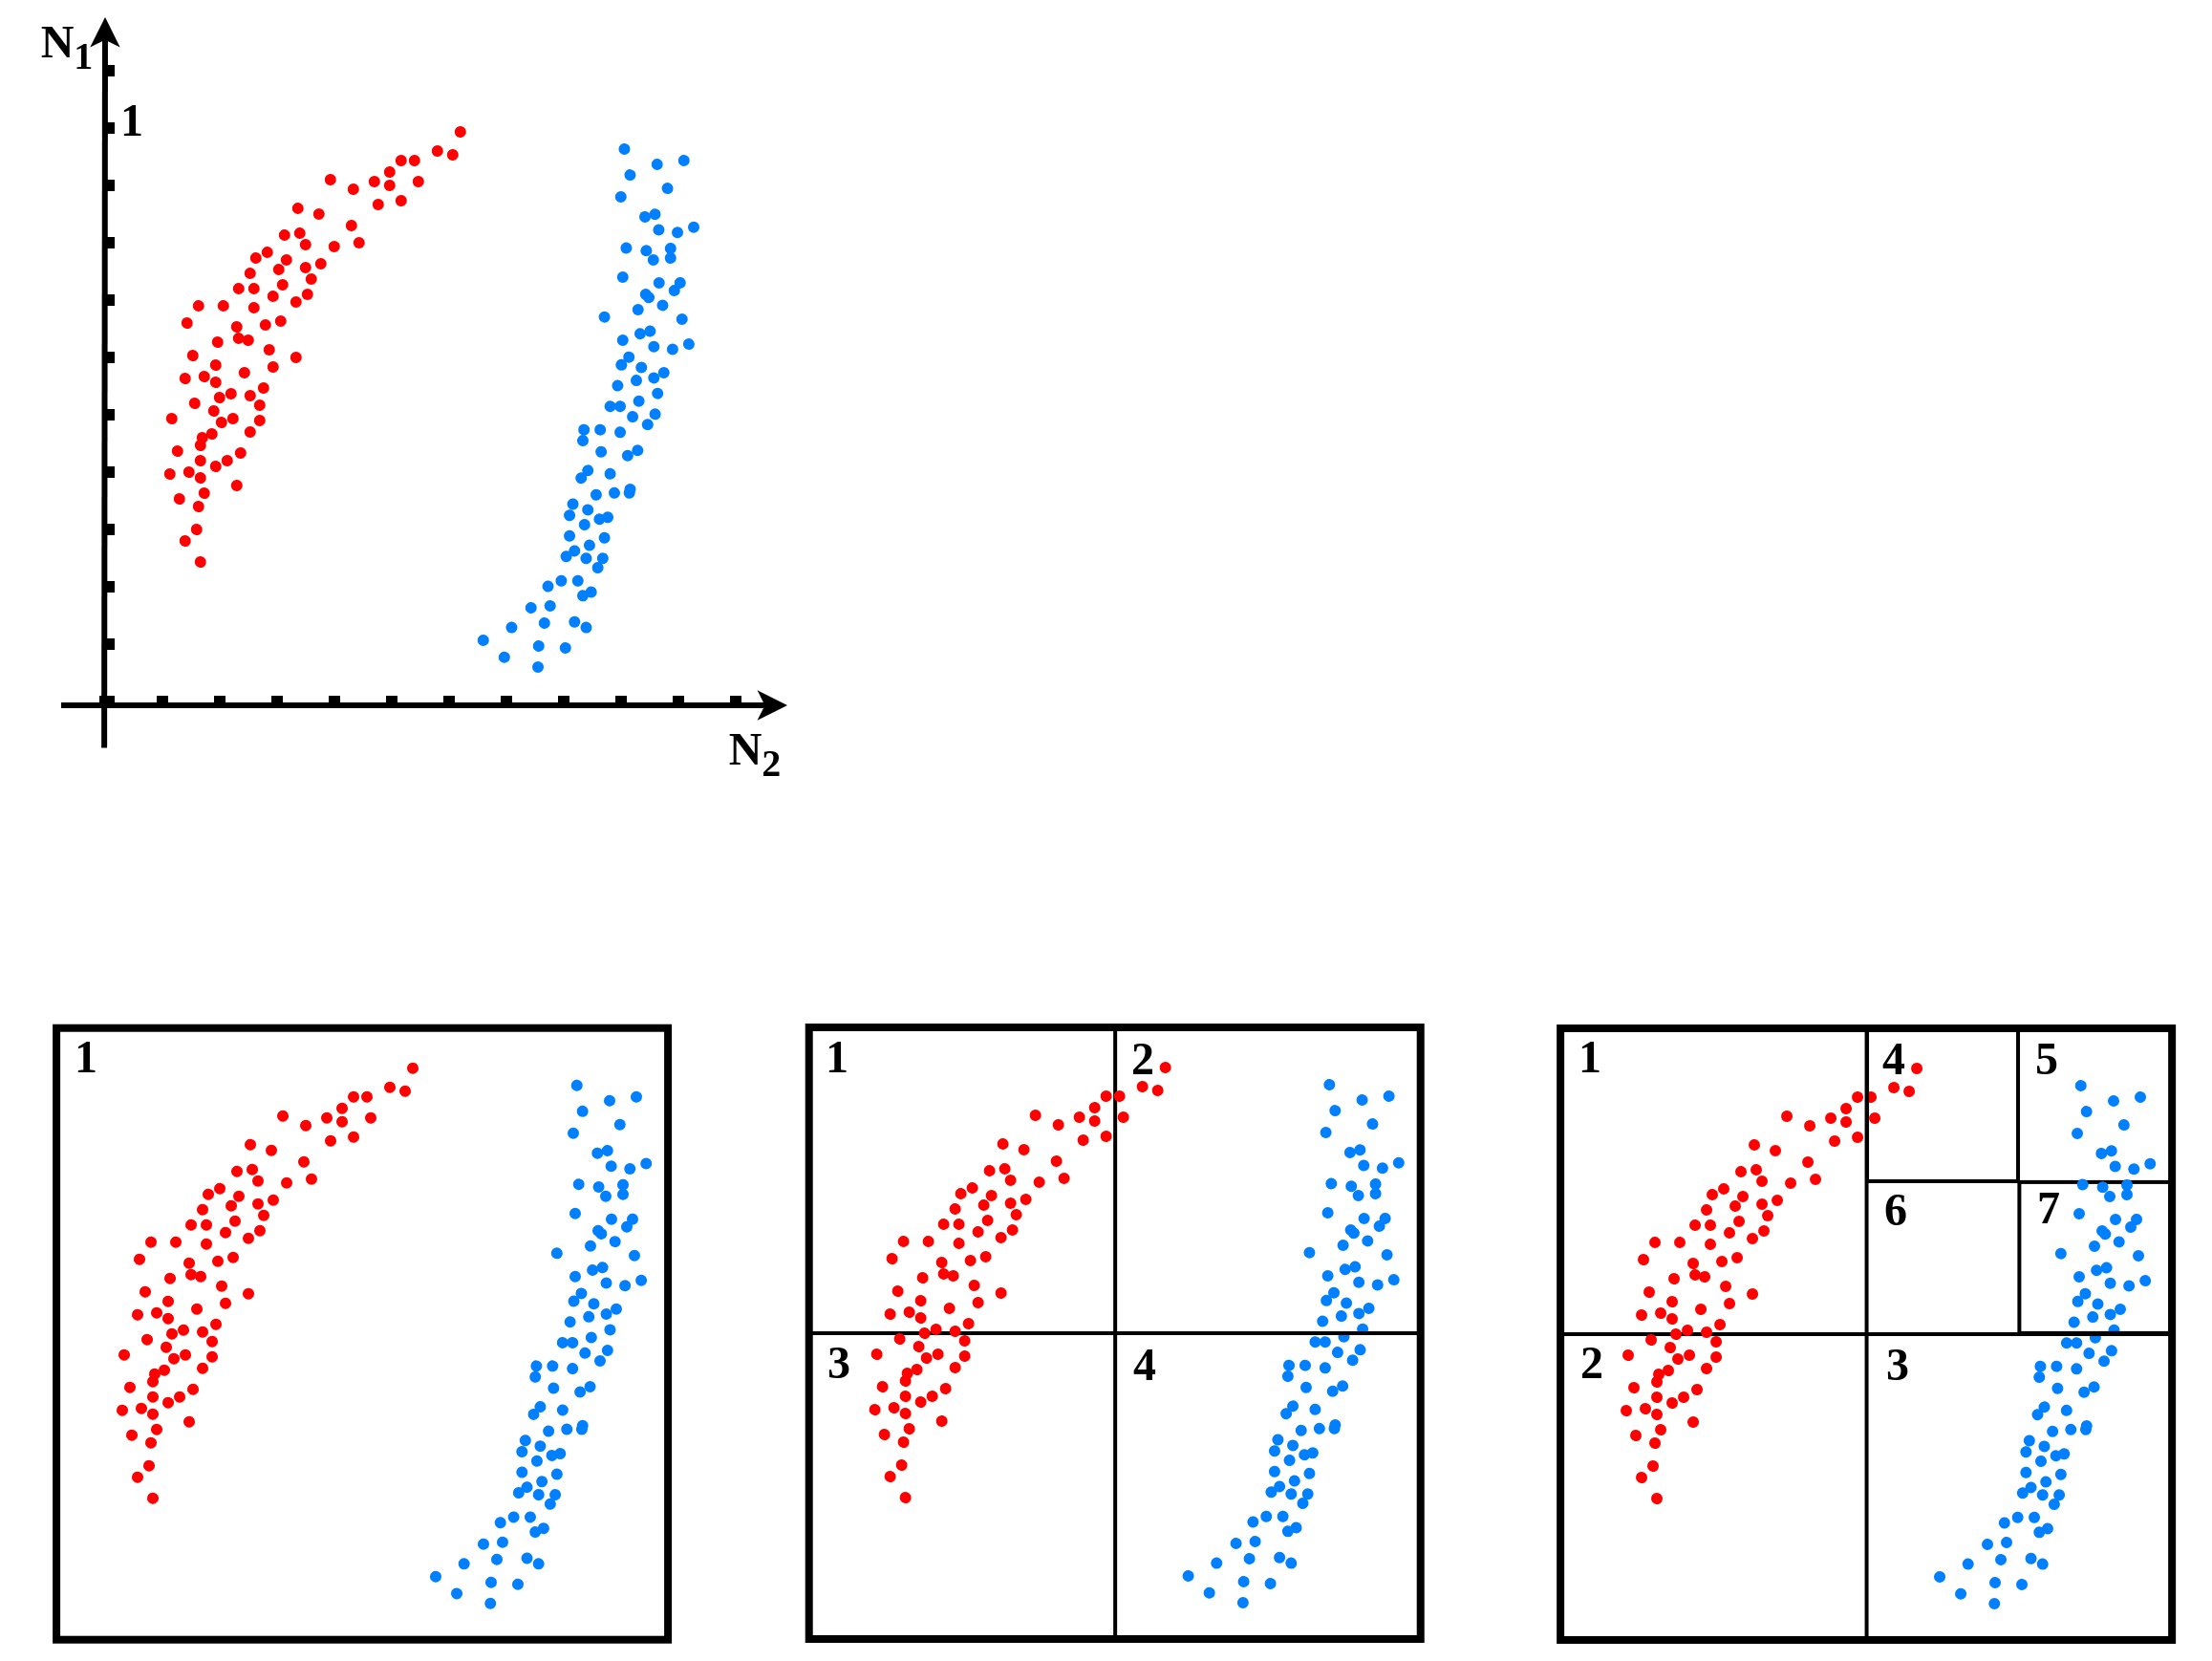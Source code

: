 <mxfile version="16.4.0" type="device"><diagram id="aqTVDoOuPLR0Gc_E9SeU" name="第 1 页"><mxGraphModel dx="4029" dy="2848" grid="1" gridSize="10" guides="1" tooltips="1" connect="1" arrows="1" fold="1" page="1" pageScale="1" pageWidth="1169" pageHeight="827" math="0" shadow="0"><root><mxCell id="0"/><mxCell id="1" parent="0"/><mxCell id="SNK1_PgVOBMBX5tuu4uY-1572" value="" style="whiteSpace=wrap;html=1;aspect=fixed;fillColor=none;strokeWidth=4;" vertex="1" parent="1"><mxGeometry x="-1027.45" y="578.86" width="320" height="320" as="geometry"/></mxCell><mxCell id="SNK1_PgVOBMBX5tuu4uY-1323" value="" style="shape=waypoint;sketch=0;fillStyle=solid;size=6;pointerEvents=1;points=[];fillColor=none;resizable=0;rotatable=0;perimeter=centerPerimeter;snapToPoint=1;rotation=-220.2;strokeColor=#007FFF;" vertex="1" parent="1"><mxGeometry x="-50.976" y="854.855" width="40" height="40" as="geometry"/></mxCell><mxCell id="SNK1_PgVOBMBX5tuu4uY-1324" value="" style="shape=waypoint;sketch=0;fillStyle=solid;size=6;pointerEvents=1;points=[];fillColor=none;resizable=0;rotatable=0;perimeter=centerPerimeter;snapToPoint=1;rotation=-220.2;strokeColor=#007FFF;" vertex="1" parent="1"><mxGeometry x="-18.996" y="849.995" width="40" height="40" as="geometry"/></mxCell><mxCell id="SNK1_PgVOBMBX5tuu4uY-543" value="" style="whiteSpace=wrap;html=1;aspect=fixed;fillColor=none;strokeColor=#000000;strokeWidth=2;" vertex="1" parent="1"><mxGeometry x="-240.22" y="579" width="160" height="160" as="geometry"/></mxCell><mxCell id="SNK1_PgVOBMBX5tuu4uY-544" value="" style="group;rotation=-60;verticalAlign=middle;strokeColor=none;sketch=0;fillStyle=solid;" vertex="1" connectable="0" parent="1"><mxGeometry x="-222.98" y="709" width="113" height="134" as="geometry"/></mxCell><mxCell id="SNK1_PgVOBMBX5tuu4uY-545" value="" style="shape=waypoint;sketch=0;fillStyle=solid;size=6;pointerEvents=1;points=[];fillColor=none;resizable=0;rotatable=0;perimeter=centerPerimeter;snapToPoint=1;rotation=-60;strokeColor=#FF0000;" vertex="1" parent="SNK1_PgVOBMBX5tuu4uY-544"><mxGeometry x="44.0" y="22.0" width="40" height="40" as="geometry"/></mxCell><mxCell id="SNK1_PgVOBMBX5tuu4uY-546" value="" style="group;rotation=-76.2;verticalAlign=middle;strokeColor=none;sketch=0;fillStyle=solid;" vertex="1" connectable="0" parent="SNK1_PgVOBMBX5tuu4uY-544"><mxGeometry x="-22" y="-10" width="119.5" height="144" as="geometry"/></mxCell><mxCell id="SNK1_PgVOBMBX5tuu4uY-547" value="" style="shape=waypoint;sketch=0;fillStyle=solid;size=6;pointerEvents=1;points=[];fillColor=none;resizable=0;rotatable=0;perimeter=centerPerimeter;snapToPoint=1;rotation=-76.2;strokeColor=#FF0000;" vertex="1" parent="SNK1_PgVOBMBX5tuu4uY-546"><mxGeometry x="35" y="45" width="40" height="40" as="geometry"/></mxCell><mxCell id="SNK1_PgVOBMBX5tuu4uY-548" value="" style="shape=waypoint;sketch=0;fillStyle=solid;size=6;pointerEvents=1;points=[];fillColor=none;resizable=0;rotatable=0;perimeter=centerPerimeter;snapToPoint=1;rotation=-76.2;strokeColor=#FF0000;" vertex="1" parent="SNK1_PgVOBMBX5tuu4uY-546"><mxGeometry x="41" y="39" width="40" height="40" as="geometry"/></mxCell><mxCell id="SNK1_PgVOBMBX5tuu4uY-549" value="" style="shape=waypoint;sketch=0;fillStyle=solid;size=6;pointerEvents=1;points=[];fillColor=none;resizable=0;rotatable=0;perimeter=centerPerimeter;snapToPoint=1;rotation=-76.2;strokeColor=#FF0000;" vertex="1" parent="SNK1_PgVOBMBX5tuu4uY-546"><mxGeometry x="43" y="56" width="40" height="40" as="geometry"/></mxCell><mxCell id="SNK1_PgVOBMBX5tuu4uY-550" value="" style="shape=waypoint;sketch=0;fillStyle=solid;size=6;pointerEvents=1;points=[];fillColor=none;resizable=0;rotatable=0;perimeter=centerPerimeter;snapToPoint=1;rotation=-76.2;strokeColor=#FF0000;" vertex="1" parent="SNK1_PgVOBMBX5tuu4uY-546"><mxGeometry x="42" y="27" width="40" height="40" as="geometry"/></mxCell><mxCell id="SNK1_PgVOBMBX5tuu4uY-551" value="" style="shape=waypoint;sketch=0;fillStyle=solid;size=6;pointerEvents=1;points=[];fillColor=none;resizable=0;rotatable=0;perimeter=centerPerimeter;snapToPoint=1;rotation=-76.2;strokeColor=#FF0000;" vertex="1" parent="SNK1_PgVOBMBX5tuu4uY-546"><mxGeometry x="32" y="23" width="40" height="40" as="geometry"/></mxCell><mxCell id="SNK1_PgVOBMBX5tuu4uY-552" value="" style="shape=waypoint;sketch=0;fillStyle=solid;size=6;pointerEvents=1;points=[];fillColor=none;resizable=0;rotatable=0;perimeter=centerPerimeter;snapToPoint=1;rotation=-76.2;strokeColor=#FF0000;" vertex="1" parent="SNK1_PgVOBMBX5tuu4uY-546"><mxGeometry x="43" y="12" width="40" height="40" as="geometry"/></mxCell><mxCell id="SNK1_PgVOBMBX5tuu4uY-553" value="" style="shape=waypoint;sketch=0;fillStyle=solid;size=6;pointerEvents=1;points=[];fillColor=none;resizable=0;rotatable=0;perimeter=centerPerimeter;snapToPoint=1;rotation=-76.2;strokeColor=#FF0000;" vertex="1" parent="SNK1_PgVOBMBX5tuu4uY-546"><mxGeometry x="37" y="9" width="40" height="40" as="geometry"/></mxCell><mxCell id="SNK1_PgVOBMBX5tuu4uY-554" value="" style="shape=waypoint;sketch=0;fillStyle=solid;size=6;pointerEvents=1;points=[];fillColor=none;resizable=0;rotatable=0;perimeter=centerPerimeter;snapToPoint=1;rotation=-76.2;strokeColor=#FF0000;" vertex="1" parent="SNK1_PgVOBMBX5tuu4uY-546"><mxGeometry x="43" y="3" width="40" height="40" as="geometry"/></mxCell><mxCell id="SNK1_PgVOBMBX5tuu4uY-555" value="" style="shape=waypoint;sketch=0;fillStyle=solid;size=6;pointerEvents=1;points=[];fillColor=none;resizable=0;rotatable=0;perimeter=centerPerimeter;snapToPoint=1;rotation=-76.2;strokeColor=#FF0000;" vertex="1" parent="SNK1_PgVOBMBX5tuu4uY-546"><mxGeometry x="45" y="20" width="40" height="40" as="geometry"/></mxCell><mxCell id="SNK1_PgVOBMBX5tuu4uY-556" value="" style="shape=waypoint;sketch=0;fillStyle=solid;size=6;pointerEvents=1;points=[];fillColor=none;resizable=0;rotatable=0;perimeter=centerPerimeter;snapToPoint=1;rotation=-76.2;strokeColor=#FF0000;" vertex="1" parent="SNK1_PgVOBMBX5tuu4uY-546"><mxGeometry x="44" y="-9" width="40" height="40" as="geometry"/></mxCell><mxCell id="SNK1_PgVOBMBX5tuu4uY-557" value="" style="shape=waypoint;sketch=0;fillStyle=solid;size=6;pointerEvents=1;points=[];fillColor=none;resizable=0;rotatable=0;perimeter=centerPerimeter;snapToPoint=1;rotation=-76.2;strokeColor=#FF0000;" vertex="1" parent="SNK1_PgVOBMBX5tuu4uY-546"><mxGeometry x="54" y="-17" width="40" height="40" as="geometry"/></mxCell><mxCell id="SNK1_PgVOBMBX5tuu4uY-558" value="" style="shape=waypoint;sketch=0;fillStyle=solid;size=6;pointerEvents=1;points=[];fillColor=none;resizable=0;rotatable=0;perimeter=centerPerimeter;snapToPoint=1;rotation=-76.2;strokeColor=#FF0000;" vertex="1" parent="SNK1_PgVOBMBX5tuu4uY-546"><mxGeometry x="27" y="10" width="40" height="40" as="geometry"/></mxCell><mxCell id="SNK1_PgVOBMBX5tuu4uY-559" value="" style="shape=waypoint;sketch=0;fillStyle=solid;size=6;pointerEvents=1;points=[];fillColor=none;resizable=0;rotatable=0;perimeter=centerPerimeter;snapToPoint=1;rotation=-76.2;strokeColor=#FF0000;" vertex="1" parent="SNK1_PgVOBMBX5tuu4uY-546"><mxGeometry x="28" y="-19" width="40" height="40" as="geometry"/></mxCell><mxCell id="SNK1_PgVOBMBX5tuu4uY-560" value="" style="shape=waypoint;sketch=0;fillStyle=solid;size=6;pointerEvents=1;points=[];fillColor=none;resizable=0;rotatable=0;perimeter=centerPerimeter;snapToPoint=1;rotation=-76.2;strokeColor=#FF0000;" vertex="1" parent="SNK1_PgVOBMBX5tuu4uY-546"><mxGeometry x="31" y="-2" width="40" height="40" as="geometry"/></mxCell><mxCell id="SNK1_PgVOBMBX5tuu4uY-561" value="" style="group;rotation=-76.2;verticalAlign=middle;strokeColor=none;sketch=0;fillStyle=solid;" vertex="1" connectable="0" parent="SNK1_PgVOBMBX5tuu4uY-546"><mxGeometry x="-8" y="50" width="113" height="72" as="geometry"/></mxCell><mxCell id="SNK1_PgVOBMBX5tuu4uY-562" value="" style="shape=waypoint;sketch=0;fillStyle=solid;size=6;pointerEvents=1;points=[];fillColor=none;resizable=0;rotatable=0;perimeter=centerPerimeter;snapToPoint=1;rotation=-76.2;strokeColor=#FF0000;" vertex="1" parent="SNK1_PgVOBMBX5tuu4uY-561"><mxGeometry x="35" y="45" width="40" height="40" as="geometry"/></mxCell><mxCell id="SNK1_PgVOBMBX5tuu4uY-563" value="" style="shape=waypoint;sketch=0;fillStyle=solid;size=6;pointerEvents=1;points=[];fillColor=none;resizable=0;rotatable=0;perimeter=centerPerimeter;snapToPoint=1;rotation=-76.2;strokeColor=#FF0000;" vertex="1" parent="SNK1_PgVOBMBX5tuu4uY-561"><mxGeometry x="41" y="39" width="40" height="40" as="geometry"/></mxCell><mxCell id="SNK1_PgVOBMBX5tuu4uY-564" value="" style="shape=waypoint;sketch=0;fillStyle=solid;size=6;pointerEvents=1;points=[];fillColor=none;resizable=0;rotatable=0;perimeter=centerPerimeter;snapToPoint=1;rotation=-76.2;strokeColor=#FF0000;" vertex="1" parent="SNK1_PgVOBMBX5tuu4uY-561"><mxGeometry x="43" y="56" width="40" height="40" as="geometry"/></mxCell><mxCell id="SNK1_PgVOBMBX5tuu4uY-565" value="" style="shape=waypoint;sketch=0;fillStyle=solid;size=6;pointerEvents=1;points=[];fillColor=none;resizable=0;rotatable=0;perimeter=centerPerimeter;snapToPoint=1;rotation=-76.2;strokeColor=#FF0000;" vertex="1" parent="SNK1_PgVOBMBX5tuu4uY-561"><mxGeometry x="42" y="27" width="40" height="40" as="geometry"/></mxCell><mxCell id="SNK1_PgVOBMBX5tuu4uY-566" value="" style="shape=waypoint;sketch=0;fillStyle=solid;size=6;pointerEvents=1;points=[];fillColor=none;resizable=0;rotatable=0;perimeter=centerPerimeter;snapToPoint=1;rotation=-76.2;strokeColor=#FF0000;" vertex="1" parent="SNK1_PgVOBMBX5tuu4uY-561"><mxGeometry x="32" y="23" width="40" height="40" as="geometry"/></mxCell><mxCell id="SNK1_PgVOBMBX5tuu4uY-567" value="" style="shape=waypoint;sketch=0;fillStyle=solid;size=6;pointerEvents=1;points=[];fillColor=none;resizable=0;rotatable=0;perimeter=centerPerimeter;snapToPoint=1;rotation=-76.2;strokeColor=#FF0000;" vertex="1" parent="SNK1_PgVOBMBX5tuu4uY-561"><mxGeometry x="43" y="12" width="40" height="40" as="geometry"/></mxCell><mxCell id="SNK1_PgVOBMBX5tuu4uY-568" value="" style="shape=waypoint;sketch=0;fillStyle=solid;size=6;pointerEvents=1;points=[];fillColor=none;resizable=0;rotatable=0;perimeter=centerPerimeter;snapToPoint=1;rotation=-76.2;strokeColor=#FF0000;" vertex="1" parent="SNK1_PgVOBMBX5tuu4uY-561"><mxGeometry x="37" y="9" width="40" height="40" as="geometry"/></mxCell><mxCell id="SNK1_PgVOBMBX5tuu4uY-569" value="" style="shape=waypoint;sketch=0;fillStyle=solid;size=6;pointerEvents=1;points=[];fillColor=none;resizable=0;rotatable=0;perimeter=centerPerimeter;snapToPoint=1;rotation=-76.2;strokeColor=#FF0000;" vertex="1" parent="SNK1_PgVOBMBX5tuu4uY-561"><mxGeometry x="43" y="3" width="40" height="40" as="geometry"/></mxCell><mxCell id="SNK1_PgVOBMBX5tuu4uY-570" value="" style="shape=waypoint;sketch=0;fillStyle=solid;size=6;pointerEvents=1;points=[];fillColor=none;resizable=0;rotatable=0;perimeter=centerPerimeter;snapToPoint=1;rotation=-76.2;strokeColor=#FF0000;" vertex="1" parent="SNK1_PgVOBMBX5tuu4uY-561"><mxGeometry x="45" y="20" width="40" height="40" as="geometry"/></mxCell><mxCell id="SNK1_PgVOBMBX5tuu4uY-571" value="" style="shape=waypoint;sketch=0;fillStyle=solid;size=6;pointerEvents=1;points=[];fillColor=none;resizable=0;rotatable=0;perimeter=centerPerimeter;snapToPoint=1;rotation=-76.2;strokeColor=#FF0000;" vertex="1" parent="SNK1_PgVOBMBX5tuu4uY-561"><mxGeometry x="44" y="-9" width="40" height="40" as="geometry"/></mxCell><mxCell id="SNK1_PgVOBMBX5tuu4uY-572" value="" style="shape=waypoint;sketch=0;fillStyle=solid;size=6;pointerEvents=1;points=[];fillColor=none;resizable=0;rotatable=0;perimeter=centerPerimeter;snapToPoint=1;rotation=-76.2;strokeColor=#FF0000;" vertex="1" parent="SNK1_PgVOBMBX5tuu4uY-561"><mxGeometry x="54" y="-17" width="40" height="40" as="geometry"/></mxCell><mxCell id="SNK1_PgVOBMBX5tuu4uY-573" value="" style="shape=waypoint;sketch=0;fillStyle=solid;size=6;pointerEvents=1;points=[];fillColor=none;resizable=0;rotatable=0;perimeter=centerPerimeter;snapToPoint=1;rotation=-76.2;strokeColor=#FF0000;" vertex="1" parent="SNK1_PgVOBMBX5tuu4uY-561"><mxGeometry x="27" y="10" width="40" height="40" as="geometry"/></mxCell><mxCell id="SNK1_PgVOBMBX5tuu4uY-574" value="" style="shape=waypoint;sketch=0;fillStyle=solid;size=6;pointerEvents=1;points=[];fillColor=none;resizable=0;rotatable=0;perimeter=centerPerimeter;snapToPoint=1;rotation=-76.2;strokeColor=#FF0000;" vertex="1" parent="SNK1_PgVOBMBX5tuu4uY-561"><mxGeometry x="28" y="-19" width="40" height="40" as="geometry"/></mxCell><mxCell id="SNK1_PgVOBMBX5tuu4uY-575" value="" style="shape=waypoint;sketch=0;fillStyle=solid;size=6;pointerEvents=1;points=[];fillColor=none;resizable=0;rotatable=0;perimeter=centerPerimeter;snapToPoint=1;rotation=-76.2;strokeColor=#FF0000;" vertex="1" parent="SNK1_PgVOBMBX5tuu4uY-561"><mxGeometry x="31" y="-2" width="40" height="40" as="geometry"/></mxCell><mxCell id="SNK1_PgVOBMBX5tuu4uY-576" value="" style="group;verticalAlign=middle;strokeColor=none;sketch=0;fillStyle=solid;container=0;" vertex="1" connectable="0" parent="SNK1_PgVOBMBX5tuu4uY-544"><mxGeometry x="19.679" y="-27.321" width="90.641" height="130.641" as="geometry"/></mxCell><mxCell id="SNK1_PgVOBMBX5tuu4uY-577" value="" style="shape=waypoint;sketch=0;fillStyle=solid;size=6;pointerEvents=1;points=[];fillColor=none;resizable=0;rotatable=0;perimeter=centerPerimeter;snapToPoint=1;rotation=-60;strokeColor=#FF0000;" vertex="1" parent="SNK1_PgVOBMBX5tuu4uY-544"><mxGeometry x="27.0" y="43.0" width="40" height="40" as="geometry"/></mxCell><mxCell id="SNK1_PgVOBMBX5tuu4uY-578" value="" style="shape=waypoint;sketch=0;fillStyle=solid;size=6;pointerEvents=1;points=[];fillColor=none;resizable=0;rotatable=0;perimeter=centerPerimeter;snapToPoint=1;rotation=-60;strokeColor=#FF0000;" vertex="1" parent="SNK1_PgVOBMBX5tuu4uY-544"><mxGeometry x="34.0" y="39.0" width="40" height="40" as="geometry"/></mxCell><mxCell id="SNK1_PgVOBMBX5tuu4uY-579" value="" style="shape=waypoint;sketch=0;fillStyle=solid;size=6;pointerEvents=1;points=[];fillColor=none;resizable=0;rotatable=0;perimeter=centerPerimeter;snapToPoint=1;rotation=-60;strokeColor=#FF0000;" vertex="1" parent="SNK1_PgVOBMBX5tuu4uY-544"><mxGeometry x="32.0" y="56.0" width="40" height="40" as="geometry"/></mxCell><mxCell id="SNK1_PgVOBMBX5tuu4uY-580" value="" style="shape=waypoint;sketch=0;fillStyle=solid;size=6;pointerEvents=1;points=[];fillColor=none;resizable=0;rotatable=0;perimeter=centerPerimeter;snapToPoint=1;rotation=-60;strokeColor=#FF0000;" vertex="1" parent="SNK1_PgVOBMBX5tuu4uY-544"><mxGeometry x="39.0" y="28.0" width="40" height="40" as="geometry"/></mxCell><mxCell id="SNK1_PgVOBMBX5tuu4uY-581" value="" style="shape=waypoint;sketch=0;fillStyle=solid;size=6;pointerEvents=1;points=[];fillColor=none;resizable=0;rotatable=0;perimeter=centerPerimeter;snapToPoint=1;rotation=-60;strokeColor=#FF0000;" vertex="1" parent="SNK1_PgVOBMBX5tuu4uY-544"><mxGeometry x="30.0" y="21.0" width="40" height="40" as="geometry"/></mxCell><mxCell id="SNK1_PgVOBMBX5tuu4uY-582" value="" style="shape=waypoint;sketch=0;fillStyle=solid;size=6;pointerEvents=1;points=[];fillColor=none;resizable=0;rotatable=0;perimeter=centerPerimeter;snapToPoint=1;rotation=-60;strokeColor=#FF0000;" vertex="1" parent="SNK1_PgVOBMBX5tuu4uY-544"><mxGeometry x="44.0" y="14.0" width="40" height="40" as="geometry"/></mxCell><mxCell id="SNK1_PgVOBMBX5tuu4uY-583" value="" style="shape=waypoint;sketch=0;fillStyle=solid;size=6;pointerEvents=1;points=[];fillColor=none;resizable=0;rotatable=0;perimeter=centerPerimeter;snapToPoint=1;rotation=-60;strokeColor=#FF0000;" vertex="1" parent="SNK1_PgVOBMBX5tuu4uY-544"><mxGeometry x="39.0" y="9.0" width="40" height="40" as="geometry"/></mxCell><mxCell id="SNK1_PgVOBMBX5tuu4uY-584" value="" style="shape=waypoint;sketch=0;fillStyle=solid;size=6;pointerEvents=1;points=[];fillColor=none;resizable=0;rotatable=0;perimeter=centerPerimeter;snapToPoint=1;rotation=-60;strokeColor=#FF0000;" vertex="1" parent="SNK1_PgVOBMBX5tuu4uY-544"><mxGeometry x="46.0" y="5.0" width="40" height="40" as="geometry"/></mxCell><mxCell id="SNK1_PgVOBMBX5tuu4uY-585" value="" style="shape=waypoint;sketch=0;fillStyle=solid;size=6;pointerEvents=1;points=[];fillColor=none;resizable=0;rotatable=0;perimeter=centerPerimeter;snapToPoint=1;rotation=-60;strokeColor=#FF0000;" vertex="1" parent="SNK1_PgVOBMBX5tuu4uY-544"><mxGeometry x="51.0" y="-6.0" width="40" height="40" as="geometry"/></mxCell><mxCell id="SNK1_PgVOBMBX5tuu4uY-586" value="" style="shape=waypoint;sketch=0;fillStyle=solid;size=6;pointerEvents=1;points=[];fillColor=none;resizable=0;rotatable=0;perimeter=centerPerimeter;snapToPoint=1;rotation=-60;strokeColor=#FF0000;" vertex="1" parent="SNK1_PgVOBMBX5tuu4uY-544"><mxGeometry x="63.0" y="-11.0" width="40" height="40" as="geometry"/></mxCell><mxCell id="SNK1_PgVOBMBX5tuu4uY-587" value="" style="shape=waypoint;sketch=0;fillStyle=solid;size=6;pointerEvents=1;points=[];fillColor=none;resizable=0;rotatable=0;perimeter=centerPerimeter;snapToPoint=1;rotation=-60;strokeColor=#FF0000;" vertex="1" parent="SNK1_PgVOBMBX5tuu4uY-544"><mxGeometry x="29.0" y="8.0" width="40" height="40" as="geometry"/></mxCell><mxCell id="SNK1_PgVOBMBX5tuu4uY-588" value="" style="shape=waypoint;sketch=0;fillStyle=solid;size=6;pointerEvents=1;points=[];fillColor=none;resizable=0;rotatable=0;perimeter=centerPerimeter;snapToPoint=1;rotation=-60;strokeColor=#FF0000;" vertex="1" parent="SNK1_PgVOBMBX5tuu4uY-544"><mxGeometry x="38.0" y="-20.0" width="40" height="40" as="geometry"/></mxCell><mxCell id="SNK1_PgVOBMBX5tuu4uY-589" value="" style="shape=waypoint;sketch=0;fillStyle=solid;size=6;pointerEvents=1;points=[];fillColor=none;resizable=0;rotatable=0;perimeter=centerPerimeter;snapToPoint=1;rotation=-60;strokeColor=#FF0000;" vertex="1" parent="SNK1_PgVOBMBX5tuu4uY-544"><mxGeometry x="36.0" y="-3.0" width="40" height="40" as="geometry"/></mxCell><mxCell id="SNK1_PgVOBMBX5tuu4uY-590" value="" style="whiteSpace=wrap;html=1;aspect=fixed;fillColor=none;strokeWidth=4;" vertex="1" parent="1"><mxGeometry x="-240.43" y="579" width="320" height="320" as="geometry"/></mxCell><mxCell id="SNK1_PgVOBMBX5tuu4uY-591" value="" style="group;rotation=-195;verticalAlign=middle;strokeColor=none;sketch=0;fillStyle=solid;" vertex="1" connectable="0" parent="1"><mxGeometry x="-140.98" y="589" width="223.992" height="151" as="geometry"/></mxCell><mxCell id="SNK1_PgVOBMBX5tuu4uY-592" value="" style="shape=waypoint;sketch=0;fillStyle=solid;size=6;pointerEvents=1;points=[];fillColor=none;resizable=0;rotatable=0;perimeter=centerPerimeter;snapToPoint=1;rotation=-195;strokeColor=#FF0000;" vertex="1" parent="SNK1_PgVOBMBX5tuu4uY-591"><mxGeometry x="63" y="3" width="40" height="40" as="geometry"/></mxCell><mxCell id="SNK1_PgVOBMBX5tuu4uY-593" value="" style="shape=waypoint;sketch=0;fillStyle=solid;size=6;pointerEvents=1;points=[];fillColor=none;resizable=0;rotatable=0;perimeter=centerPerimeter;snapToPoint=1;rotation=-195;strokeColor=#FF0000;" vertex="1" parent="SNK1_PgVOBMBX5tuu4uY-591"><mxGeometry x="55" y="1" width="40" height="40" as="geometry"/></mxCell><mxCell id="SNK1_PgVOBMBX5tuu4uY-594" value="" style="shape=waypoint;sketch=0;fillStyle=solid;size=6;pointerEvents=1;points=[];fillColor=none;resizable=0;rotatable=0;perimeter=centerPerimeter;snapToPoint=1;rotation=-195;strokeColor=#FF0000;" vertex="1" parent="SNK1_PgVOBMBX5tuu4uY-591"><mxGeometry x="67" y="-9" width="40" height="40" as="geometry"/></mxCell><mxCell id="SNK1_PgVOBMBX5tuu4uY-595" value="" style="shape=waypoint;sketch=0;fillStyle=solid;size=6;pointerEvents=1;points=[];fillColor=none;resizable=0;rotatable=0;perimeter=centerPerimeter;snapToPoint=1;rotation=-195;strokeColor=#FF0000;" vertex="1" parent="SNK1_PgVOBMBX5tuu4uY-591"><mxGeometry x="43" y="6" width="40" height="40" as="geometry"/></mxCell><mxCell id="SNK1_PgVOBMBX5tuu4uY-596" value="" style="shape=waypoint;sketch=0;fillStyle=solid;size=6;pointerEvents=1;points=[];fillColor=none;resizable=0;rotatable=0;perimeter=centerPerimeter;snapToPoint=1;rotation=-195;strokeColor=#FF0000;" vertex="1" parent="SNK1_PgVOBMBX5tuu4uY-591"><mxGeometry x="45" y="17" width="40" height="40" as="geometry"/></mxCell><mxCell id="SNK1_PgVOBMBX5tuu4uY-597" value="" style="shape=waypoint;sketch=0;fillStyle=solid;size=6;pointerEvents=1;points=[];fillColor=none;resizable=0;rotatable=0;perimeter=centerPerimeter;snapToPoint=1;rotation=-195;strokeColor=#FF0000;" vertex="1" parent="SNK1_PgVOBMBX5tuu4uY-591"><mxGeometry x="30" y="12" width="40" height="40" as="geometry"/></mxCell><mxCell id="SNK1_PgVOBMBX5tuu4uY-598" value="" style="shape=waypoint;sketch=0;fillStyle=solid;size=6;pointerEvents=1;points=[];fillColor=none;resizable=0;rotatable=0;perimeter=centerPerimeter;snapToPoint=1;rotation=-195;strokeColor=#FF0000;" vertex="1" parent="SNK1_PgVOBMBX5tuu4uY-591"><mxGeometry x="30" y="19" width="40" height="40" as="geometry"/></mxCell><mxCell id="SNK1_PgVOBMBX5tuu4uY-599" value="" style="shape=waypoint;sketch=0;fillStyle=solid;size=6;pointerEvents=1;points=[];fillColor=none;resizable=0;rotatable=0;perimeter=centerPerimeter;snapToPoint=1;rotation=-195;strokeColor=#FF0000;" vertex="1" parent="SNK1_PgVOBMBX5tuu4uY-591"><mxGeometry x="22" y="17" width="40" height="40" as="geometry"/></mxCell><mxCell id="SNK1_PgVOBMBX5tuu4uY-600" value="" style="shape=waypoint;sketch=0;fillStyle=solid;size=6;pointerEvents=1;points=[];fillColor=none;resizable=0;rotatable=0;perimeter=centerPerimeter;snapToPoint=1;rotation=-195;strokeColor=#FF0000;" vertex="1" parent="SNK1_PgVOBMBX5tuu4uY-591"><mxGeometry x="36" y="6" width="40" height="40" as="geometry"/></mxCell><mxCell id="SNK1_PgVOBMBX5tuu4uY-601" value="" style="shape=waypoint;sketch=0;fillStyle=solid;size=6;pointerEvents=1;points=[];fillColor=none;resizable=0;rotatable=0;perimeter=centerPerimeter;snapToPoint=1;rotation=-195;strokeColor=#FF0000;" vertex="1" parent="SNK1_PgVOBMBX5tuu4uY-591"><mxGeometry x="11" y="21" width="40" height="40" as="geometry"/></mxCell><mxCell id="SNK1_PgVOBMBX5tuu4uY-602" value="" style="shape=waypoint;sketch=0;fillStyle=solid;size=6;pointerEvents=1;points=[];fillColor=none;resizable=0;rotatable=0;perimeter=centerPerimeter;snapToPoint=1;rotation=-195;strokeColor=#FF0000;" vertex="1" parent="SNK1_PgVOBMBX5tuu4uY-591"><mxGeometry x="-1" y="16" width="40" height="40" as="geometry"/></mxCell><mxCell id="SNK1_PgVOBMBX5tuu4uY-603" value="" style="shape=waypoint;sketch=0;fillStyle=solid;size=6;pointerEvents=1;points=[];fillColor=none;resizable=0;rotatable=0;perimeter=centerPerimeter;snapToPoint=1;rotation=-195;strokeColor=#FF0000;" vertex="1" parent="SNK1_PgVOBMBX5tuu4uY-591"><mxGeometry x="36" y="27" width="40" height="40" as="geometry"/></mxCell><mxCell id="SNK1_PgVOBMBX5tuu4uY-604" value="" style="shape=waypoint;sketch=0;fillStyle=solid;size=6;pointerEvents=1;points=[];fillColor=none;resizable=0;rotatable=0;perimeter=centerPerimeter;snapToPoint=1;rotation=-195;strokeColor=#FF0000;" vertex="1" parent="SNK1_PgVOBMBX5tuu4uY-591"><mxGeometry x="10" y="40" width="40" height="40" as="geometry"/></mxCell><mxCell id="SNK1_PgVOBMBX5tuu4uY-605" value="" style="shape=waypoint;sketch=0;fillStyle=solid;size=6;pointerEvents=1;points=[];fillColor=none;resizable=0;rotatable=0;perimeter=centerPerimeter;snapToPoint=1;rotation=-195;strokeColor=#FF0000;" vertex="1" parent="SNK1_PgVOBMBX5tuu4uY-591"><mxGeometry x="24" y="29" width="40" height="40" as="geometry"/></mxCell><mxCell id="SNK1_PgVOBMBX5tuu4uY-845" value="" style="whiteSpace=wrap;html=1;aspect=fixed;fillColor=none;strokeColor=#000000;strokeWidth=2;" vertex="1" parent="SNK1_PgVOBMBX5tuu4uY-591"><mxGeometry x="61" y="-9" width="79" height="79" as="geometry"/></mxCell><mxCell id="SNK1_PgVOBMBX5tuu4uY-857" value="5" style="text;html=1;strokeColor=none;fillColor=none;align=center;verticalAlign=middle;whiteSpace=wrap;rounded=0;shadow=0;labelBackgroundColor=none;fontColor=#000000;fontSize=24;fontFamily=Times New Roman;fontStyle=1" vertex="1" parent="SNK1_PgVOBMBX5tuu4uY-591"><mxGeometry x="140.0" y="-9" width="30" height="30" as="geometry"/></mxCell><mxCell id="SNK1_PgVOBMBX5tuu4uY-858" value="6" style="text;html=1;strokeColor=none;fillColor=none;align=center;verticalAlign=middle;whiteSpace=wrap;rounded=0;shadow=0;labelBackgroundColor=none;fontColor=#000000;fontSize=24;fontFamily=Times New Roman;fontStyle=1" vertex="1" parent="SNK1_PgVOBMBX5tuu4uY-591"><mxGeometry x="61.0" y="70" width="30" height="30" as="geometry"/></mxCell><mxCell id="SNK1_PgVOBMBX5tuu4uY-1026" value="" style="shape=waypoint;sketch=0;fillStyle=solid;size=6;pointerEvents=1;points=[];fillColor=none;resizable=0;rotatable=0;perimeter=centerPerimeter;snapToPoint=1;rotation=-220.2;strokeColor=#007FFF;" vertex="1" parent="SNK1_PgVOBMBX5tuu4uY-591"><mxGeometry x="183.992" y="5.996" width="40" height="40" as="geometry"/></mxCell><mxCell id="SNK1_PgVOBMBX5tuu4uY-606" value="" style="group;rotation=-44.6;verticalAlign=middle;strokeColor=none;sketch=0;fillStyle=solid;" vertex="1" connectable="0" parent="1"><mxGeometry x="-195.98" y="641" width="113" height="72" as="geometry"/></mxCell><mxCell id="SNK1_PgVOBMBX5tuu4uY-607" value="" style="shape=waypoint;sketch=0;fillStyle=solid;size=6;pointerEvents=1;points=[];fillColor=none;resizable=0;rotatable=0;perimeter=centerPerimeter;snapToPoint=1;rotation=-44.6;strokeColor=#FF0000;" vertex="1" parent="SNK1_PgVOBMBX5tuu4uY-606"><mxGeometry x="20" y="40" width="40" height="40" as="geometry"/></mxCell><mxCell id="SNK1_PgVOBMBX5tuu4uY-608" value="" style="shape=waypoint;sketch=0;fillStyle=solid;size=6;pointerEvents=1;points=[];fillColor=none;resizable=0;rotatable=0;perimeter=centerPerimeter;snapToPoint=1;rotation=-44.6;strokeColor=#FF0000;" vertex="1" parent="SNK1_PgVOBMBX5tuu4uY-606"><mxGeometry x="28" y="38" width="40" height="40" as="geometry"/></mxCell><mxCell id="SNK1_PgVOBMBX5tuu4uY-609" value="" style="shape=waypoint;sketch=0;fillStyle=solid;size=6;pointerEvents=1;points=[];fillColor=none;resizable=0;rotatable=0;perimeter=centerPerimeter;snapToPoint=1;rotation=-44.6;strokeColor=#FF0000;" vertex="1" parent="SNK1_PgVOBMBX5tuu4uY-606"><mxGeometry x="22" y="53" width="40" height="40" as="geometry"/></mxCell><mxCell id="SNK1_PgVOBMBX5tuu4uY-610" value="" style="shape=waypoint;sketch=0;fillStyle=solid;size=6;pointerEvents=1;points=[];fillColor=none;resizable=0;rotatable=0;perimeter=centerPerimeter;snapToPoint=1;rotation=-44.6;strokeColor=#FF0000;" vertex="1" parent="SNK1_PgVOBMBX5tuu4uY-606"><mxGeometry x="36" y="28" width="40" height="40" as="geometry"/></mxCell><mxCell id="SNK1_PgVOBMBX5tuu4uY-611" value="" style="shape=waypoint;sketch=0;fillStyle=solid;size=6;pointerEvents=1;points=[];fillColor=none;resizable=0;rotatable=0;perimeter=centerPerimeter;snapToPoint=1;rotation=-44.6;strokeColor=#FF0000;" vertex="1" parent="SNK1_PgVOBMBX5tuu4uY-606"><mxGeometry x="29" y="19" width="40" height="40" as="geometry"/></mxCell><mxCell id="SNK1_PgVOBMBX5tuu4uY-612" value="" style="shape=waypoint;sketch=0;fillStyle=solid;size=6;pointerEvents=1;points=[];fillColor=none;resizable=0;rotatable=0;perimeter=centerPerimeter;snapToPoint=1;rotation=-44.6;strokeColor=#FF0000;" vertex="1" parent="SNK1_PgVOBMBX5tuu4uY-606"><mxGeometry x="44" y="16" width="40" height="40" as="geometry"/></mxCell><mxCell id="SNK1_PgVOBMBX5tuu4uY-613" value="" style="shape=waypoint;sketch=0;fillStyle=solid;size=6;pointerEvents=1;points=[];fillColor=none;resizable=0;rotatable=0;perimeter=centerPerimeter;snapToPoint=1;rotation=-44.6;strokeColor=#FF0000;" vertex="1" parent="SNK1_PgVOBMBX5tuu4uY-606"><mxGeometry x="41" y="10" width="40" height="40" as="geometry"/></mxCell><mxCell id="SNK1_PgVOBMBX5tuu4uY-614" value="" style="shape=waypoint;sketch=0;fillStyle=solid;size=6;pointerEvents=1;points=[];fillColor=none;resizable=0;rotatable=0;perimeter=centerPerimeter;snapToPoint=1;rotation=-44.6;strokeColor=#FF0000;" vertex="1" parent="SNK1_PgVOBMBX5tuu4uY-606"><mxGeometry x="49" y="8" width="40" height="40" as="geometry"/></mxCell><mxCell id="SNK1_PgVOBMBX5tuu4uY-615" value="" style="shape=waypoint;sketch=0;fillStyle=solid;size=6;pointerEvents=1;points=[];fillColor=none;resizable=0;rotatable=0;perimeter=centerPerimeter;snapToPoint=1;rotation=-44.6;strokeColor=#FF0000;" vertex="1" parent="SNK1_PgVOBMBX5tuu4uY-606"><mxGeometry x="42" y="24" width="40" height="40" as="geometry"/></mxCell><mxCell id="SNK1_PgVOBMBX5tuu4uY-616" value="" style="shape=waypoint;sketch=0;fillStyle=solid;size=6;pointerEvents=1;points=[];fillColor=none;resizable=0;rotatable=0;perimeter=centerPerimeter;snapToPoint=1;rotation=-44.6;strokeColor=#FF0000;" vertex="1" parent="SNK1_PgVOBMBX5tuu4uY-606"><mxGeometry x="56" y="-1" width="40" height="40" as="geometry"/></mxCell><mxCell id="SNK1_PgVOBMBX5tuu4uY-617" value="" style="shape=waypoint;sketch=0;fillStyle=solid;size=6;pointerEvents=1;points=[];fillColor=none;resizable=0;rotatable=0;perimeter=centerPerimeter;snapToPoint=1;rotation=-44.6;strokeColor=#FF0000;" vertex="1" parent="SNK1_PgVOBMBX5tuu4uY-606"><mxGeometry x="69" y="-3" width="40" height="40" as="geometry"/></mxCell><mxCell id="SNK1_PgVOBMBX5tuu4uY-618" value="" style="shape=waypoint;sketch=0;fillStyle=solid;size=6;pointerEvents=1;points=[];fillColor=none;resizable=0;rotatable=0;perimeter=centerPerimeter;snapToPoint=1;rotation=-44.6;strokeColor=#FF0000;" vertex="1" parent="SNK1_PgVOBMBX5tuu4uY-606"><mxGeometry x="31" y="6" width="40" height="40" as="geometry"/></mxCell><mxCell id="SNK1_PgVOBMBX5tuu4uY-619" value="" style="shape=waypoint;sketch=0;fillStyle=solid;size=6;pointerEvents=1;points=[];fillColor=none;resizable=0;rotatable=0;perimeter=centerPerimeter;snapToPoint=1;rotation=-44.6;strokeColor=#FF0000;" vertex="1" parent="SNK1_PgVOBMBX5tuu4uY-606"><mxGeometry x="48" y="-18" width="40" height="40" as="geometry"/></mxCell><mxCell id="SNK1_PgVOBMBX5tuu4uY-620" value="" style="shape=waypoint;sketch=0;fillStyle=solid;size=6;pointerEvents=1;points=[];fillColor=none;resizable=0;rotatable=0;perimeter=centerPerimeter;snapToPoint=1;rotation=-44.6;strokeColor=#FF0000;" vertex="1" parent="SNK1_PgVOBMBX5tuu4uY-606"><mxGeometry x="41" y="-2" width="40" height="40" as="geometry"/></mxCell><mxCell id="SNK1_PgVOBMBX5tuu4uY-621" value="" style="group;rotation=-220.2;verticalAlign=middle;strokeColor=none;sketch=0;fillStyle=solid;" vertex="1" connectable="0" parent="SNK1_PgVOBMBX5tuu4uY-606"><mxGeometry x="-17" y="-2" width="113" height="72" as="geometry"/></mxCell><mxCell id="SNK1_PgVOBMBX5tuu4uY-622" value="" style="shape=waypoint;sketch=0;fillStyle=solid;size=6;pointerEvents=1;points=[];fillColor=none;resizable=0;rotatable=0;perimeter=centerPerimeter;snapToPoint=1;rotation=-220.2;strokeColor=#FF0000;" vertex="1" parent="SNK1_PgVOBMBX5tuu4uY-621"><mxGeometry x="55" y="-6" width="40" height="40" as="geometry"/></mxCell><mxCell id="SNK1_PgVOBMBX5tuu4uY-623" value="" style="shape=waypoint;sketch=0;fillStyle=solid;size=6;pointerEvents=1;points=[];fillColor=none;resizable=0;rotatable=0;perimeter=centerPerimeter;snapToPoint=1;rotation=-220.2;strokeColor=#FF0000;" vertex="1" parent="SNK1_PgVOBMBX5tuu4uY-621"><mxGeometry x="47" y="-5" width="40" height="40" as="geometry"/></mxCell><mxCell id="SNK1_PgVOBMBX5tuu4uY-624" value="" style="shape=waypoint;sketch=0;fillStyle=solid;size=6;pointerEvents=1;points=[];fillColor=none;resizable=0;rotatable=0;perimeter=centerPerimeter;snapToPoint=1;rotation=-220.2;strokeColor=#FF0000;" vertex="1" parent="SNK1_PgVOBMBX5tuu4uY-621"><mxGeometry x="54" y="-19" width="40" height="40" as="geometry"/></mxCell><mxCell id="SNK1_PgVOBMBX5tuu4uY-625" value="" style="shape=waypoint;sketch=0;fillStyle=solid;size=6;pointerEvents=1;points=[];fillColor=none;resizable=0;rotatable=0;perimeter=centerPerimeter;snapToPoint=1;rotation=-220.2;strokeColor=#FF0000;" vertex="1" parent="SNK1_PgVOBMBX5tuu4uY-621"><mxGeometry x="38" y="4" width="40" height="40" as="geometry"/></mxCell><mxCell id="SNK1_PgVOBMBX5tuu4uY-626" value="" style="shape=waypoint;sketch=0;fillStyle=solid;size=6;pointerEvents=1;points=[];fillColor=none;resizable=0;rotatable=0;perimeter=centerPerimeter;snapToPoint=1;rotation=-220.2;strokeColor=#FF0000;" vertex="1" parent="SNK1_PgVOBMBX5tuu4uY-621"><mxGeometry x="44" y="13" width="40" height="40" as="geometry"/></mxCell><mxCell id="SNK1_PgVOBMBX5tuu4uY-627" value="" style="shape=waypoint;sketch=0;fillStyle=solid;size=6;pointerEvents=1;points=[];fillColor=none;resizable=0;rotatable=0;perimeter=centerPerimeter;snapToPoint=1;rotation=-220.2;strokeColor=#FF0000;" vertex="1" parent="SNK1_PgVOBMBX5tuu4uY-621"><mxGeometry x="29" y="15" width="40" height="40" as="geometry"/></mxCell><mxCell id="SNK1_PgVOBMBX5tuu4uY-628" value="" style="shape=waypoint;sketch=0;fillStyle=solid;size=6;pointerEvents=1;points=[];fillColor=none;resizable=0;rotatable=0;perimeter=centerPerimeter;snapToPoint=1;rotation=-220.2;strokeColor=#FF0000;" vertex="1" parent="SNK1_PgVOBMBX5tuu4uY-621"><mxGeometry x="31" y="23" width="40" height="40" as="geometry"/></mxCell><mxCell id="SNK1_PgVOBMBX5tuu4uY-629" value="" style="shape=waypoint;sketch=0;fillStyle=solid;size=6;pointerEvents=1;points=[];fillColor=none;resizable=0;rotatable=0;perimeter=centerPerimeter;snapToPoint=1;rotation=-220.2;strokeColor=#FF0000;" vertex="1" parent="SNK1_PgVOBMBX5tuu4uY-621"><mxGeometry x="23" y="23" width="40" height="40" as="geometry"/></mxCell><mxCell id="SNK1_PgVOBMBX5tuu4uY-630" value="" style="shape=waypoint;sketch=0;fillStyle=solid;size=6;pointerEvents=1;points=[];fillColor=none;resizable=0;rotatable=0;perimeter=centerPerimeter;snapToPoint=1;rotation=-220.2;strokeColor=#FF0000;" vertex="1" parent="SNK1_PgVOBMBX5tuu4uY-621"><mxGeometry x="32" y="7" width="40" height="40" as="geometry"/></mxCell><mxCell id="SNK1_PgVOBMBX5tuu4uY-631" value="" style="shape=waypoint;sketch=0;fillStyle=solid;size=6;pointerEvents=1;points=[];fillColor=none;resizable=0;rotatable=0;perimeter=centerPerimeter;snapToPoint=1;rotation=-220.2;strokeColor=#FF0000;" vertex="1" parent="SNK1_PgVOBMBX5tuu4uY-621"><mxGeometry x="15" y="32" width="40" height="40" as="geometry"/></mxCell><mxCell id="SNK1_PgVOBMBX5tuu4uY-632" value="" style="shape=waypoint;sketch=0;fillStyle=solid;size=6;pointerEvents=1;points=[];fillColor=none;resizable=0;rotatable=0;perimeter=centerPerimeter;snapToPoint=1;rotation=-220.2;strokeColor=#FF0000;" vertex="1" parent="SNK1_PgVOBMBX5tuu4uY-621"><mxGeometry x="2" y="32" width="40" height="40" as="geometry"/></mxCell><mxCell id="SNK1_PgVOBMBX5tuu4uY-633" value="" style="shape=waypoint;sketch=0;fillStyle=solid;size=6;pointerEvents=1;points=[];fillColor=none;resizable=0;rotatable=0;perimeter=centerPerimeter;snapToPoint=1;rotation=-220.2;strokeColor=#FF0000;" vertex="1" parent="SNK1_PgVOBMBX5tuu4uY-621"><mxGeometry x="41" y="27" width="40" height="40" as="geometry"/></mxCell><mxCell id="SNK1_PgVOBMBX5tuu4uY-634" value="" style="shape=waypoint;sketch=0;fillStyle=solid;size=6;pointerEvents=1;points=[];fillColor=none;resizable=0;rotatable=0;perimeter=centerPerimeter;snapToPoint=1;rotation=-220.2;strokeColor=#FF0000;" vertex="1" parent="SNK1_PgVOBMBX5tuu4uY-621"><mxGeometry x="23" y="49" width="40" height="40" as="geometry"/></mxCell><mxCell id="SNK1_PgVOBMBX5tuu4uY-635" value="" style="shape=waypoint;sketch=0;fillStyle=solid;size=6;pointerEvents=1;points=[];fillColor=none;resizable=0;rotatable=0;perimeter=centerPerimeter;snapToPoint=1;rotation=-220.2;strokeColor=#FF0000;" vertex="1" parent="SNK1_PgVOBMBX5tuu4uY-621"><mxGeometry x="31" y="33" width="40" height="40" as="geometry"/></mxCell><mxCell id="SNK1_PgVOBMBX5tuu4uY-636" value="" style="shape=waypoint;sketch=0;fillStyle=solid;size=6;pointerEvents=1;points=[];fillColor=none;resizable=0;rotatable=0;perimeter=centerPerimeter;snapToPoint=1;rotation=-44.6;strokeColor=#007FFF;" vertex="1" parent="1"><mxGeometry x="45.571" y="691.053" width="40" height="40" as="geometry"/></mxCell><mxCell id="SNK1_PgVOBMBX5tuu4uY-637" value="" style="shape=waypoint;sketch=0;fillStyle=solid;size=6;pointerEvents=1;points=[];fillColor=none;resizable=0;rotatable=0;perimeter=centerPerimeter;snapToPoint=1;rotation=128;strokeColor=#007FFF;" vertex="1" parent="1"><mxGeometry x="-21.172" y="814.853" width="40" height="40" as="geometry"/></mxCell><mxCell id="SNK1_PgVOBMBX5tuu4uY-638" value="" style="shape=waypoint;sketch=0;fillStyle=solid;size=6;pointerEvents=1;points=[];fillColor=none;resizable=0;rotatable=0;perimeter=centerPerimeter;snapToPoint=1;rotation=128;strokeColor=#007FFF;" vertex="1" parent="1"><mxGeometry x="-28.126" y="817.786" width="40" height="40" as="geometry"/></mxCell><mxCell id="SNK1_PgVOBMBX5tuu4uY-639" value="" style="shape=waypoint;sketch=0;fillStyle=solid;size=6;pointerEvents=1;points=[];fillColor=none;resizable=0;rotatable=0;perimeter=centerPerimeter;snapToPoint=1;rotation=-47.6;strokeColor=#007FFF;" vertex="1" parent="1"><mxGeometry x="-8.133" y="839.293" width="40" height="40" as="geometry"/></mxCell><mxCell id="SNK1_PgVOBMBX5tuu4uY-640" value="" style="group" vertex="1" connectable="0" parent="1"><mxGeometry x="-26.637" y="658.451" width="112.002" height="241.549" as="geometry"/></mxCell><mxCell id="SNK1_PgVOBMBX5tuu4uY-641" value="" style="shape=waypoint;sketch=0;fillStyle=solid;size=6;pointerEvents=1;points=[];fillColor=none;resizable=0;rotatable=0;perimeter=centerPerimeter;snapToPoint=1;rotation=-44.6;strokeColor=#007FFF;" vertex="1" parent="SNK1_PgVOBMBX5tuu4uY-640"><mxGeometry x="40.206" y="90.933" width="40" height="40" as="geometry"/></mxCell><mxCell id="SNK1_PgVOBMBX5tuu4uY-642" value="" style="shape=waypoint;sketch=0;fillStyle=solid;size=6;pointerEvents=1;points=[];fillColor=none;resizable=0;rotatable=0;perimeter=centerPerimeter;snapToPoint=1;rotation=-44.6;strokeColor=#007FFF;" vertex="1" parent="SNK1_PgVOBMBX5tuu4uY-640"><mxGeometry x="45.431" y="88.22" width="40" height="40" as="geometry"/></mxCell><mxCell id="SNK1_PgVOBMBX5tuu4uY-643" value="" style="shape=waypoint;sketch=0;fillStyle=solid;size=6;pointerEvents=1;points=[];fillColor=none;resizable=0;rotatable=0;perimeter=centerPerimeter;snapToPoint=1;rotation=-44.6;strokeColor=#007FFF;" vertex="1" parent="SNK1_PgVOBMBX5tuu4uY-640"><mxGeometry x="41.513" y="108.568" width="40" height="40" as="geometry"/></mxCell><mxCell id="SNK1_PgVOBMBX5tuu4uY-644" value="" style="shape=waypoint;sketch=0;fillStyle=solid;size=6;pointerEvents=1;points=[];fillColor=none;resizable=0;rotatable=0;perimeter=centerPerimeter;snapToPoint=1;rotation=-44.6;strokeColor=#007FFF;" vertex="1" parent="SNK1_PgVOBMBX5tuu4uY-640"><mxGeometry x="50.656" y="74.655" width="40" height="40" as="geometry"/></mxCell><mxCell id="SNK1_PgVOBMBX5tuu4uY-645" value="" style="shape=waypoint;sketch=0;fillStyle=solid;size=6;pointerEvents=1;points=[];fillColor=none;resizable=0;rotatable=0;perimeter=centerPerimeter;snapToPoint=1;rotation=-44.6;strokeColor=#007FFF;" vertex="1" parent="SNK1_PgVOBMBX5tuu4uY-640"><mxGeometry x="46.084" y="62.446" width="40" height="40" as="geometry"/></mxCell><mxCell id="SNK1_PgVOBMBX5tuu4uY-646" value="" style="shape=waypoint;sketch=0;fillStyle=solid;size=6;pointerEvents=1;points=[];fillColor=none;resizable=0;rotatable=0;perimeter=centerPerimeter;snapToPoint=1;rotation=-44.6;strokeColor=#007FFF;" vertex="1" parent="SNK1_PgVOBMBX5tuu4uY-640"><mxGeometry x="55.881" y="58.377" width="40" height="40" as="geometry"/></mxCell><mxCell id="SNK1_PgVOBMBX5tuu4uY-647" value="" style="shape=waypoint;sketch=0;fillStyle=solid;size=6;pointerEvents=1;points=[];fillColor=none;resizable=0;rotatable=0;perimeter=centerPerimeter;snapToPoint=1;rotation=-44.6;strokeColor=#007FFF;" vertex="1" parent="SNK1_PgVOBMBX5tuu4uY-640"><mxGeometry x="53.922" y="50.237" width="40" height="40" as="geometry"/></mxCell><mxCell id="SNK1_PgVOBMBX5tuu4uY-648" value="" style="shape=waypoint;sketch=0;fillStyle=solid;size=6;pointerEvents=1;points=[];fillColor=none;resizable=0;rotatable=0;perimeter=centerPerimeter;snapToPoint=1;rotation=-44.6;strokeColor=#007FFF;" vertex="1" parent="SNK1_PgVOBMBX5tuu4uY-640"><mxGeometry x="59.146" y="47.524" width="40" height="40" as="geometry"/></mxCell><mxCell id="SNK1_PgVOBMBX5tuu4uY-649" value="" style="shape=waypoint;sketch=0;fillStyle=solid;size=6;pointerEvents=1;points=[];fillColor=none;resizable=0;rotatable=0;perimeter=centerPerimeter;snapToPoint=1;rotation=-44.6;strokeColor=#007FFF;" vertex="1" parent="SNK1_PgVOBMBX5tuu4uY-640"><mxGeometry x="54.575" y="69.229" width="40" height="40" as="geometry"/></mxCell><mxCell id="SNK1_PgVOBMBX5tuu4uY-650" value="" style="shape=waypoint;sketch=0;fillStyle=solid;size=6;pointerEvents=1;points=[];fillColor=none;resizable=0;rotatable=0;perimeter=centerPerimeter;snapToPoint=1;rotation=-44.6;strokeColor=#007FFF;" vertex="1" parent="SNK1_PgVOBMBX5tuu4uY-640"><mxGeometry x="63.718" y="35.316" width="40" height="40" as="geometry"/></mxCell><mxCell id="SNK1_PgVOBMBX5tuu4uY-651" value="" style="shape=waypoint;sketch=0;fillStyle=solid;size=6;pointerEvents=1;points=[];fillColor=none;resizable=0;rotatable=0;perimeter=centerPerimeter;snapToPoint=1;rotation=-44.6;strokeColor=#007FFF;" vertex="1" parent="SNK1_PgVOBMBX5tuu4uY-640"><mxGeometry x="47.391" y="44.811" width="40" height="40" as="geometry"/></mxCell><mxCell id="SNK1_PgVOBMBX5tuu4uY-652" value="" style="shape=waypoint;sketch=0;fillStyle=solid;size=6;pointerEvents=1;points=[];fillColor=none;resizable=0;rotatable=0;perimeter=centerPerimeter;snapToPoint=1;rotation=-44.6;strokeColor=#007FFF;" vertex="1" parent="SNK1_PgVOBMBX5tuu4uY-640"><mxGeometry x="58.493" y="12.255" width="40" height="40" as="geometry"/></mxCell><mxCell id="SNK1_PgVOBMBX5tuu4uY-653" value="" style="shape=waypoint;sketch=0;fillStyle=solid;size=6;pointerEvents=1;points=[];fillColor=none;resizable=0;rotatable=0;perimeter=centerPerimeter;snapToPoint=1;rotation=-44.6;strokeColor=#007FFF;" vertex="1" parent="SNK1_PgVOBMBX5tuu4uY-640"><mxGeometry x="53.922" y="33.959" width="40" height="40" as="geometry"/></mxCell><mxCell id="SNK1_PgVOBMBX5tuu4uY-654" value="" style="shape=waypoint;sketch=0;fillStyle=solid;size=6;pointerEvents=1;points=[];fillColor=none;resizable=0;rotatable=0;perimeter=centerPerimeter;snapToPoint=1;rotation=128;strokeColor=#007FFF;" vertex="1" parent="SNK1_PgVOBMBX5tuu4uY-640"><mxGeometry x="19.374" y="98.725" width="40" height="40" as="geometry"/></mxCell><mxCell id="SNK1_PgVOBMBX5tuu4uY-655" value="" style="shape=waypoint;sketch=0;fillStyle=solid;size=6;pointerEvents=1;points=[];fillColor=none;resizable=0;rotatable=0;perimeter=centerPerimeter;snapToPoint=1;rotation=128;strokeColor=#007FFF;" vertex="1" parent="SNK1_PgVOBMBX5tuu4uY-640"><mxGeometry x="15.897" y="102.636" width="40" height="40" as="geometry"/></mxCell><mxCell id="SNK1_PgVOBMBX5tuu4uY-656" value="" style="shape=waypoint;sketch=0;fillStyle=solid;size=6;pointerEvents=1;points=[];fillColor=none;resizable=0;rotatable=0;perimeter=centerPerimeter;snapToPoint=1;rotation=128;strokeColor=#007FFF;" vertex="1" parent="SNK1_PgVOBMBX5tuu4uY-640"><mxGeometry x="16.766" y="83.084" width="40" height="40" as="geometry"/></mxCell><mxCell id="SNK1_PgVOBMBX5tuu4uY-657" value="" style="shape=waypoint;sketch=0;fillStyle=solid;size=6;pointerEvents=1;points=[];fillColor=none;resizable=0;rotatable=0;perimeter=centerPerimeter;snapToPoint=1;rotation=128;strokeColor=#007FFF;" vertex="1" parent="SNK1_PgVOBMBX5tuu4uY-640"><mxGeometry x="11.55" y="116.322" width="40" height="40" as="geometry"/></mxCell><mxCell id="SNK1_PgVOBMBX5tuu4uY-658" value="" style="shape=waypoint;sketch=0;fillStyle=solid;size=6;pointerEvents=1;points=[];fillColor=none;resizable=0;rotatable=0;perimeter=centerPerimeter;snapToPoint=1;rotation=128;strokeColor=#007FFF;" vertex="1" parent="SNK1_PgVOBMBX5tuu4uY-640"><mxGeometry x="17.635" y="127.075" width="40" height="40" as="geometry"/></mxCell><mxCell id="SNK1_PgVOBMBX5tuu4uY-659" value="" style="shape=waypoint;sketch=0;fillStyle=solid;size=6;pointerEvents=1;points=[];fillColor=none;resizable=0;rotatable=0;perimeter=centerPerimeter;snapToPoint=1;rotation=128;strokeColor=#007FFF;" vertex="1" parent="SNK1_PgVOBMBX5tuu4uY-640"><mxGeometry x="9.812" y="132.941" width="40" height="40" as="geometry"/></mxCell><mxCell id="SNK1_PgVOBMBX5tuu4uY-660" value="" style="shape=waypoint;sketch=0;fillStyle=solid;size=6;pointerEvents=1;points=[];fillColor=none;resizable=0;rotatable=0;perimeter=centerPerimeter;snapToPoint=1;rotation=128;strokeColor=#007FFF;" vertex="1" parent="SNK1_PgVOBMBX5tuu4uY-640"><mxGeometry x="12.42" y="140.761" width="40" height="40" as="geometry"/></mxCell><mxCell id="SNK1_PgVOBMBX5tuu4uY-661" value="" style="shape=waypoint;sketch=0;fillStyle=solid;size=6;pointerEvents=1;points=[];fillColor=none;resizable=0;rotatable=0;perimeter=centerPerimeter;snapToPoint=1;rotation=128;strokeColor=#007FFF;" vertex="1" parent="SNK1_PgVOBMBX5tuu4uY-640"><mxGeometry x="8.073" y="143.694" width="40" height="40" as="geometry"/></mxCell><mxCell id="SNK1_PgVOBMBX5tuu4uY-662" value="" style="shape=waypoint;sketch=0;fillStyle=solid;size=6;pointerEvents=1;points=[];fillColor=none;resizable=0;rotatable=0;perimeter=centerPerimeter;snapToPoint=1;rotation=128;strokeColor=#007FFF;" vertex="1" parent="SNK1_PgVOBMBX5tuu4uY-640"><mxGeometry x="9.812" y="122.187" width="40" height="40" as="geometry"/></mxCell><mxCell id="SNK1_PgVOBMBX5tuu4uY-663" value="" style="shape=waypoint;sketch=0;fillStyle=solid;size=6;pointerEvents=1;points=[];fillColor=none;resizable=0;rotatable=0;perimeter=centerPerimeter;snapToPoint=1;rotation=128;strokeColor=#007FFF;" vertex="1" parent="SNK1_PgVOBMBX5tuu4uY-640"><mxGeometry x="18.504" y="144.672" width="40" height="40" as="geometry"/></mxCell><mxCell id="SNK1_PgVOBMBX5tuu4uY-664" value="" style="shape=waypoint;sketch=0;fillStyle=solid;size=6;pointerEvents=1;points=[];fillColor=none;resizable=0;rotatable=0;perimeter=centerPerimeter;snapToPoint=1;rotation=128;strokeColor=#007FFF;" vertex="1" parent="SNK1_PgVOBMBX5tuu4uY-640"><mxGeometry x="12.42" y="177.909" width="40" height="40" as="geometry"/></mxCell><mxCell id="SNK1_PgVOBMBX5tuu4uY-665" value="" style="shape=waypoint;sketch=0;fillStyle=solid;size=6;pointerEvents=1;points=[];fillColor=none;resizable=0;rotatable=0;perimeter=centerPerimeter;snapToPoint=1;rotation=128;strokeColor=#007FFF;" vertex="1" parent="SNK1_PgVOBMBX5tuu4uY-640"><mxGeometry x="14.158" y="156.402" width="40" height="40" as="geometry"/></mxCell><mxCell id="SNK1_PgVOBMBX5tuu4uY-666" value="" style="shape=waypoint;sketch=0;fillStyle=solid;size=6;pointerEvents=1;points=[];fillColor=none;resizable=0;rotatable=0;perimeter=centerPerimeter;snapToPoint=1;rotation=-47.6;strokeColor=#007FFF;" vertex="1" parent="SNK1_PgVOBMBX5tuu4uY-640"><mxGeometry x="16.766" y="164.223" width="40" height="40" as="geometry"/></mxCell><mxCell id="SNK1_PgVOBMBX5tuu4uY-667" value="" style="shape=waypoint;sketch=0;fillStyle=solid;size=6;pointerEvents=1;points=[];fillColor=none;resizable=0;rotatable=0;perimeter=centerPerimeter;snapToPoint=1;rotation=-47.6;strokeColor=#007FFF;" vertex="1" parent="SNK1_PgVOBMBX5tuu4uY-640"><mxGeometry x="21.112" y="162.268" width="40" height="40" as="geometry"/></mxCell><mxCell id="SNK1_PgVOBMBX5tuu4uY-668" value="" style="shape=waypoint;sketch=0;fillStyle=solid;size=6;pointerEvents=1;points=[];fillColor=none;resizable=0;rotatable=0;perimeter=centerPerimeter;snapToPoint=1;rotation=-47.6;strokeColor=#007FFF;" vertex="1" parent="SNK1_PgVOBMBX5tuu4uY-640"><mxGeometry x="24.589" y="149.559" width="40" height="40" as="geometry"/></mxCell><mxCell id="SNK1_PgVOBMBX5tuu4uY-669" value="" style="shape=waypoint;sketch=0;fillStyle=solid;size=6;pointerEvents=1;points=[];fillColor=none;resizable=0;rotatable=0;perimeter=centerPerimeter;snapToPoint=1;rotation=-47.6;strokeColor=#007FFF;" vertex="1" parent="SNK1_PgVOBMBX5tuu4uY-640"><mxGeometry x="20.243" y="137.828" width="40" height="40" as="geometry"/></mxCell><mxCell id="SNK1_PgVOBMBX5tuu4uY-670" value="" style="shape=waypoint;sketch=0;fillStyle=solid;size=6;pointerEvents=1;points=[];fillColor=none;resizable=0;rotatable=0;perimeter=centerPerimeter;snapToPoint=1;rotation=-47.6;strokeColor=#007FFF;" vertex="1" parent="SNK1_PgVOBMBX5tuu4uY-640"><mxGeometry x="28.066" y="133.918" width="40" height="40" as="geometry"/></mxCell><mxCell id="SNK1_PgVOBMBX5tuu4uY-671" value="" style="shape=waypoint;sketch=0;fillStyle=solid;size=6;pointerEvents=1;points=[];fillColor=none;resizable=0;rotatable=0;perimeter=centerPerimeter;snapToPoint=1;rotation=-47.6;strokeColor=#007FFF;" vertex="1" parent="SNK1_PgVOBMBX5tuu4uY-640"><mxGeometry x="25.458" y="124.142" width="40" height="40" as="geometry"/></mxCell><mxCell id="SNK1_PgVOBMBX5tuu4uY-672" value="" style="shape=waypoint;sketch=0;fillStyle=solid;size=6;pointerEvents=1;points=[];fillColor=none;resizable=0;rotatable=0;perimeter=centerPerimeter;snapToPoint=1;rotation=-47.6;strokeColor=#007FFF;" vertex="1" parent="SNK1_PgVOBMBX5tuu4uY-640"><mxGeometry x="29.804" y="123.165" width="40" height="40" as="geometry"/></mxCell><mxCell id="SNK1_PgVOBMBX5tuu4uY-673" value="" style="shape=waypoint;sketch=0;fillStyle=solid;size=6;pointerEvents=1;points=[];fillColor=none;resizable=0;rotatable=0;perimeter=centerPerimeter;snapToPoint=1;rotation=-47.6;strokeColor=#007FFF;" vertex="1" parent="SNK1_PgVOBMBX5tuu4uY-640"><mxGeometry x="27.197" y="144.672" width="40" height="40" as="geometry"/></mxCell><mxCell id="SNK1_PgVOBMBX5tuu4uY-674" value="" style="shape=waypoint;sketch=0;fillStyle=solid;size=6;pointerEvents=1;points=[];fillColor=none;resizable=0;rotatable=0;perimeter=centerPerimeter;snapToPoint=1;rotation=-47.6;strokeColor=#007FFF;" vertex="1" parent="SNK1_PgVOBMBX5tuu4uY-640"><mxGeometry x="33.281" y="110.456" width="40" height="40" as="geometry"/></mxCell><mxCell id="SNK1_PgVOBMBX5tuu4uY-675" value="" style="shape=waypoint;sketch=0;fillStyle=solid;size=6;pointerEvents=1;points=[];fillColor=none;resizable=0;rotatable=0;perimeter=centerPerimeter;snapToPoint=1;rotation=-47.6;strokeColor=#007FFF;" vertex="1" parent="SNK1_PgVOBMBX5tuu4uY-640"><mxGeometry x="41.105" y="110.456" width="40" height="40" as="geometry"/></mxCell><mxCell id="SNK1_PgVOBMBX5tuu4uY-676" value="" style="shape=waypoint;sketch=0;fillStyle=solid;size=6;pointerEvents=1;points=[];fillColor=none;resizable=0;rotatable=0;perimeter=centerPerimeter;snapToPoint=1;rotation=-47.6;strokeColor=#007FFF;" vertex="1" parent="SNK1_PgVOBMBX5tuu4uY-640"><mxGeometry x="19.374" y="119.255" width="40" height="40" as="geometry"/></mxCell><mxCell id="SNK1_PgVOBMBX5tuu4uY-677" value="" style="shape=waypoint;sketch=0;fillStyle=solid;size=6;pointerEvents=1;points=[];fillColor=none;resizable=0;rotatable=0;perimeter=centerPerimeter;snapToPoint=1;rotation=-47.6;strokeColor=#007FFF;" vertex="1" parent="SNK1_PgVOBMBX5tuu4uY-640"><mxGeometry x="26.328" y="88.95" width="40" height="40" as="geometry"/></mxCell><mxCell id="SNK1_PgVOBMBX5tuu4uY-678" value="" style="shape=waypoint;sketch=0;fillStyle=solid;size=6;pointerEvents=1;points=[];fillColor=none;resizable=0;rotatable=0;perimeter=centerPerimeter;snapToPoint=1;rotation=-47.6;strokeColor=#007FFF;" vertex="1" parent="SNK1_PgVOBMBX5tuu4uY-640"><mxGeometry x="23.72" y="111.434" width="40" height="40" as="geometry"/></mxCell><mxCell id="SNK1_PgVOBMBX5tuu4uY-679" value="" style="shape=waypoint;sketch=0;fillStyle=solid;size=6;pointerEvents=1;points=[];fillColor=none;resizable=0;rotatable=0;perimeter=centerPerimeter;snapToPoint=1;rotation=-220.2;strokeColor=#007FFF;" vertex="1" parent="SNK1_PgVOBMBX5tuu4uY-640"><mxGeometry x="51.962" y="25.82" width="40" height="40" as="geometry"/></mxCell><mxCell id="SNK1_PgVOBMBX5tuu4uY-680" value="" style="shape=waypoint;sketch=0;fillStyle=solid;size=6;pointerEvents=1;points=[];fillColor=none;resizable=0;rotatable=0;perimeter=centerPerimeter;snapToPoint=1;rotation=-220.2;strokeColor=#007FFF;" vertex="1" parent="SNK1_PgVOBMBX5tuu4uY-640"><mxGeometry x="46.737" y="27.176" width="40" height="40" as="geometry"/></mxCell><mxCell id="SNK1_PgVOBMBX5tuu4uY-681" value="" style="shape=waypoint;sketch=0;fillStyle=solid;size=6;pointerEvents=1;points=[];fillColor=none;resizable=0;rotatable=0;perimeter=centerPerimeter;snapToPoint=1;rotation=-220.2;strokeColor=#007FFF;" vertex="1" parent="SNK1_PgVOBMBX5tuu4uY-640"><mxGeometry x="51.309" y="8.185" width="40" height="40" as="geometry"/></mxCell><mxCell id="SNK1_PgVOBMBX5tuu4uY-682" value="" style="shape=waypoint;sketch=0;fillStyle=solid;size=6;pointerEvents=1;points=[];fillColor=none;resizable=0;rotatable=0;perimeter=centerPerimeter;snapToPoint=1;rotation=-220.2;strokeColor=#007FFF;" vertex="1" parent="SNK1_PgVOBMBX5tuu4uY-640"><mxGeometry x="40.86" y="39.385" width="40" height="40" as="geometry"/></mxCell><mxCell id="SNK1_PgVOBMBX5tuu4uY-683" value="" style="shape=waypoint;sketch=0;fillStyle=solid;size=6;pointerEvents=1;points=[];fillColor=none;resizable=0;rotatable=0;perimeter=centerPerimeter;snapToPoint=1;rotation=-220.2;strokeColor=#007FFF;" vertex="1" parent="SNK1_PgVOBMBX5tuu4uY-640"><mxGeometry x="44.778" y="51.594" width="40" height="40" as="geometry"/></mxCell><mxCell id="SNK1_PgVOBMBX5tuu4uY-684" value="" style="shape=waypoint;sketch=0;fillStyle=solid;size=6;pointerEvents=1;points=[];fillColor=none;resizable=0;rotatable=0;perimeter=centerPerimeter;snapToPoint=1;rotation=-220.2;strokeColor=#007FFF;" vertex="1" parent="SNK1_PgVOBMBX5tuu4uY-640"><mxGeometry x="34.982" y="54.307" width="40" height="40" as="geometry"/></mxCell><mxCell id="SNK1_PgVOBMBX5tuu4uY-685" value="" style="shape=waypoint;sketch=0;fillStyle=solid;size=6;pointerEvents=1;points=[];fillColor=none;resizable=0;rotatable=0;perimeter=centerPerimeter;snapToPoint=1;rotation=-220.2;strokeColor=#007FFF;" vertex="1" parent="SNK1_PgVOBMBX5tuu4uY-640"><mxGeometry x="36.288" y="65.159" width="40" height="40" as="geometry"/></mxCell><mxCell id="SNK1_PgVOBMBX5tuu4uY-686" value="" style="shape=waypoint;sketch=0;fillStyle=solid;size=6;pointerEvents=1;points=[];fillColor=none;resizable=0;rotatable=0;perimeter=centerPerimeter;snapToPoint=1;rotation=-220.2;strokeColor=#007FFF;" vertex="1" parent="SNK1_PgVOBMBX5tuu4uY-640"><mxGeometry x="31.063" y="65.159" width="40" height="40" as="geometry"/></mxCell><mxCell id="SNK1_PgVOBMBX5tuu4uY-687" value="" style="shape=waypoint;sketch=0;fillStyle=solid;size=6;pointerEvents=1;points=[];fillColor=none;resizable=0;rotatable=0;perimeter=centerPerimeter;snapToPoint=1;rotation=-220.2;strokeColor=#007FFF;" vertex="1" parent="SNK1_PgVOBMBX5tuu4uY-640"><mxGeometry x="36.941" y="43.455" width="40" height="40" as="geometry"/></mxCell><mxCell id="SNK1_PgVOBMBX5tuu4uY-688" value="" style="shape=waypoint;sketch=0;fillStyle=solid;size=6;pointerEvents=1;points=[];fillColor=none;resizable=0;rotatable=0;perimeter=centerPerimeter;snapToPoint=1;rotation=-220.2;strokeColor=#007FFF;" vertex="1" parent="SNK1_PgVOBMBX5tuu4uY-640"><mxGeometry x="25.838" y="77.368" width="40" height="40" as="geometry"/></mxCell><mxCell id="SNK1_PgVOBMBX5tuu4uY-689" value="" style="shape=waypoint;sketch=0;fillStyle=solid;size=6;pointerEvents=1;points=[];fillColor=none;resizable=0;rotatable=0;perimeter=centerPerimeter;snapToPoint=1;rotation=-220.2;strokeColor=#007FFF;" vertex="1" parent="SNK1_PgVOBMBX5tuu4uY-640"><mxGeometry x="17.348" y="77.368" width="40" height="40" as="geometry"/></mxCell><mxCell id="SNK1_PgVOBMBX5tuu4uY-690" value="" style="shape=waypoint;sketch=0;fillStyle=solid;size=6;pointerEvents=1;points=[];fillColor=none;resizable=0;rotatable=0;perimeter=centerPerimeter;snapToPoint=1;rotation=-220.2;strokeColor=#007FFF;" vertex="1" parent="SNK1_PgVOBMBX5tuu4uY-640"><mxGeometry x="42.819" y="70.585" width="40" height="40" as="geometry"/></mxCell><mxCell id="SNK1_PgVOBMBX5tuu4uY-691" value="" style="shape=waypoint;sketch=0;fillStyle=solid;size=6;pointerEvents=1;points=[];fillColor=none;resizable=0;rotatable=0;perimeter=centerPerimeter;snapToPoint=1;rotation=-220.2;strokeColor=#007FFF;" vertex="1" parent="SNK1_PgVOBMBX5tuu4uY-640"><mxGeometry x="31.063" y="100.429" width="40" height="40" as="geometry"/></mxCell><mxCell id="SNK1_PgVOBMBX5tuu4uY-692" value="" style="shape=waypoint;sketch=0;fillStyle=solid;size=6;pointerEvents=1;points=[];fillColor=none;resizable=0;rotatable=0;perimeter=centerPerimeter;snapToPoint=1;rotation=-220.2;strokeColor=#007FFF;" vertex="1" parent="SNK1_PgVOBMBX5tuu4uY-640"><mxGeometry x="36.288" y="78.725" width="40" height="40" as="geometry"/></mxCell><mxCell id="SNK1_PgVOBMBX5tuu4uY-846" value="" style="whiteSpace=wrap;html=1;aspect=fixed;fillColor=none;strokeColor=#000000;strokeWidth=2;" vertex="1" parent="SNK1_PgVOBMBX5tuu4uY-640"><mxGeometry x="26.327" y="0.999" width="79" height="79" as="geometry"/></mxCell><mxCell id="SNK1_PgVOBMBX5tuu4uY-859" value="7" style="text;html=1;strokeColor=none;fillColor=none;align=center;verticalAlign=middle;whiteSpace=wrap;rounded=0;shadow=0;labelBackgroundColor=none;fontColor=#000000;fontSize=24;fontFamily=Times New Roman;fontStyle=1" vertex="1" parent="SNK1_PgVOBMBX5tuu4uY-640"><mxGeometry x="26.327" y="-0.001" width="30" height="30" as="geometry"/></mxCell><mxCell id="SNK1_PgVOBMBX5tuu4uY-1023" value="" style="shape=waypoint;sketch=0;fillStyle=solid;size=6;pointerEvents=1;points=[];fillColor=none;resizable=0;rotatable=0;perimeter=centerPerimeter;snapToPoint=1;rotation=-44.6;strokeColor=#007FFF;" vertex="1" parent="SNK1_PgVOBMBX5tuu4uY-640"><mxGeometry x="-6.718" y="201.549" width="40" height="40" as="geometry"/></mxCell><mxCell id="SNK1_PgVOBMBX5tuu4uY-1022" value="" style="shape=waypoint;sketch=0;fillStyle=solid;size=6;pointerEvents=1;points=[];fillColor=none;resizable=0;rotatable=0;perimeter=centerPerimeter;snapToPoint=1;rotation=-44.6;strokeColor=#007FFF;" vertex="1" parent="SNK1_PgVOBMBX5tuu4uY-640"><mxGeometry x="28.063" y="18.375" width="40" height="40" as="geometry"/></mxCell><mxCell id="SNK1_PgVOBMBX5tuu4uY-693" value="" style="whiteSpace=wrap;html=1;aspect=fixed;fillColor=none;strokeColor=#000000;strokeWidth=2;" vertex="1" parent="1"><mxGeometry x="-80.22" y="739" width="160" height="160" as="geometry"/></mxCell><mxCell id="SNK1_PgVOBMBX5tuu4uY-853" value="1" style="text;html=1;strokeColor=none;fillColor=none;align=center;verticalAlign=middle;whiteSpace=wrap;rounded=0;shadow=0;labelBackgroundColor=none;fontColor=#000000;fontSize=24;fontFamily=Times New Roman;fontStyle=1" vertex="1" parent="1"><mxGeometry x="-240.43" y="579" width="30" height="30" as="geometry"/></mxCell><mxCell id="SNK1_PgVOBMBX5tuu4uY-854" value="2" style="text;html=1;strokeColor=none;fillColor=none;align=center;verticalAlign=middle;whiteSpace=wrap;rounded=0;shadow=0;labelBackgroundColor=none;fontColor=#000000;fontSize=24;fontFamily=Times New Roman;fontStyle=1" vertex="1" parent="1"><mxGeometry x="-239.44" y="739" width="30" height="30" as="geometry"/></mxCell><mxCell id="SNK1_PgVOBMBX5tuu4uY-855" value="3" style="text;html=1;strokeColor=none;fillColor=none;align=center;verticalAlign=middle;whiteSpace=wrap;rounded=0;shadow=0;labelBackgroundColor=none;fontColor=#000000;fontSize=24;fontFamily=Times New Roman;fontStyle=1" vertex="1" parent="1"><mxGeometry x="-79.44" y="740" width="30" height="30" as="geometry"/></mxCell><mxCell id="SNK1_PgVOBMBX5tuu4uY-856" value="4" style="text;html=1;strokeColor=none;fillColor=none;align=center;verticalAlign=middle;whiteSpace=wrap;rounded=0;shadow=0;labelBackgroundColor=none;fontColor=#000000;fontSize=24;fontFamily=Times New Roman;fontStyle=1" vertex="1" parent="1"><mxGeometry x="-80.98" y="580" width="30" height="30" as="geometry"/></mxCell><mxCell id="SNK1_PgVOBMBX5tuu4uY-1012" value="" style="endArrow=classic;html=1;rounded=0;fontFamily=Times New Roman;fontSize=24;fontColor=#000000;strokeWidth=3;" edge="1" parent="1"><mxGeometry width="50" height="50" relative="1" as="geometry"><mxPoint x="-1025" y="410" as="sourcePoint"/><mxPoint x="-645" y="410" as="targetPoint"/></mxGeometry></mxCell><mxCell id="SNK1_PgVOBMBX5tuu4uY-1013" value="" style="endArrow=classic;html=1;rounded=0;fontFamily=Times New Roman;fontSize=24;fontColor=#000000;strokeWidth=3;" edge="1" parent="1"><mxGeometry width="50" height="50" relative="1" as="geometry"><mxPoint x="-1002.45" y="432.222" as="sourcePoint"/><mxPoint x="-1002" y="50" as="targetPoint"/></mxGeometry></mxCell><mxCell id="SNK1_PgVOBMBX5tuu4uY-1014" value="N&lt;sub&gt;1&lt;/sub&gt;" style="text;html=1;strokeColor=none;fillColor=none;align=center;verticalAlign=middle;whiteSpace=wrap;rounded=0;shadow=0;labelBackgroundColor=none;fontColor=#000000;fontSize=24;fontFamily=Times New Roman;fontStyle=1" vertex="1" parent="1"><mxGeometry x="-1037" y="50" width="30" height="30" as="geometry"/></mxCell><mxCell id="SNK1_PgVOBMBX5tuu4uY-1015" value="N&lt;sub&gt;2&lt;/sub&gt;" style="text;html=1;strokeColor=none;fillColor=none;align=center;verticalAlign=middle;whiteSpace=wrap;rounded=0;shadow=0;labelBackgroundColor=none;fontColor=#000000;fontSize=24;fontFamily=Times New Roman;fontStyle=1" vertex="1" parent="1"><mxGeometry x="-676.66" y="420" width="30" height="30" as="geometry"/></mxCell><mxCell id="SNK1_PgVOBMBX5tuu4uY-1016" value="" style="endArrow=none;dashed=1;html=1;strokeWidth=6;rounded=0;fontFamily=Times New Roman;fontSize=24;fontColor=#000000;dashPattern=1 4;startSize=8;endSize=8;jumpSize=14;sketch=0;" edge="1" parent="1"><mxGeometry width="50" height="50" relative="1" as="geometry"><mxPoint x="-1005" y="408" as="sourcePoint"/><mxPoint x="-655" y="408" as="targetPoint"/></mxGeometry></mxCell><mxCell id="SNK1_PgVOBMBX5tuu4uY-1017" value="" style="endArrow=none;dashed=1;html=1;strokeWidth=6;rounded=0;fontFamily=Times New Roman;fontSize=24;fontColor=#000000;dashPattern=1 4;startSize=8;endSize=8;jumpSize=14;sketch=0;entryX=1;entryY=1;entryDx=0;entryDy=0;" edge="1" parent="1"><mxGeometry width="50" height="50" relative="1" as="geometry"><mxPoint x="-1000" y="411" as="sourcePoint"/><mxPoint x="-1000" y="73" as="targetPoint"/></mxGeometry></mxCell><mxCell id="SNK1_PgVOBMBX5tuu4uY-1019" value="" style="shape=waypoint;sketch=0;fillStyle=solid;size=6;pointerEvents=1;points=[];fillColor=none;resizable=0;rotatable=0;perimeter=centerPerimeter;snapToPoint=1;rotation=-44.6;strokeColor=#007FFF;" vertex="1" parent="1"><mxGeometry x="11.011" y="689.003" width="40" height="40" as="geometry"/></mxCell><mxCell id="SNK1_PgVOBMBX5tuu4uY-1020" value="" style="shape=waypoint;sketch=0;fillStyle=solid;size=6;pointerEvents=1;points=[];fillColor=none;resizable=0;rotatable=0;perimeter=centerPerimeter;snapToPoint=1;rotation=-44.6;strokeColor=#007FFF;" vertex="1" parent="1"><mxGeometry x="11.011" y="655.996" width="40" height="40" as="geometry"/></mxCell><mxCell id="SNK1_PgVOBMBX5tuu4uY-1021" value="" style="shape=waypoint;sketch=0;fillStyle=solid;size=6;pointerEvents=1;points=[];fillColor=none;resizable=0;rotatable=0;perimeter=centerPerimeter;snapToPoint=1;rotation=-44.6;strokeColor=#007FFF;" vertex="1" parent="1"><mxGeometry x="10.013" y="614.002" width="40" height="40" as="geometry"/></mxCell><mxCell id="SNK1_PgVOBMBX5tuu4uY-1024" value="" style="shape=waypoint;sketch=0;fillStyle=solid;size=6;pointerEvents=1;points=[];fillColor=none;resizable=0;rotatable=0;perimeter=centerPerimeter;snapToPoint=1;rotation=-220.2;strokeColor=#007FFF;" vertex="1" parent="1"><mxGeometry x="29.015" y="597.001" width="40" height="40" as="geometry"/></mxCell><mxCell id="SNK1_PgVOBMBX5tuu4uY-1025" value="" style="shape=waypoint;sketch=0;fillStyle=solid;size=6;pointerEvents=1;points=[];fillColor=none;resizable=0;rotatable=0;perimeter=centerPerimeter;snapToPoint=1;rotation=-220.2;strokeColor=#007FFF;" vertex="1" parent="1"><mxGeometry x="11.87" y="588.997" width="40" height="40" as="geometry"/></mxCell><mxCell id="SNK1_PgVOBMBX5tuu4uY-1027" value="" style="shape=waypoint;sketch=0;fillStyle=solid;size=6;pointerEvents=1;points=[];fillColor=none;resizable=0;rotatable=0;perimeter=centerPerimeter;snapToPoint=1;rotation=-220.2;strokeColor=#007FFF;" vertex="1" parent="1"><mxGeometry x="-47.146" y="839.295" width="40" height="40" as="geometry"/></mxCell><mxCell id="SNK1_PgVOBMBX5tuu4uY-1028" value="" style="shape=waypoint;sketch=0;fillStyle=solid;size=6;pointerEvents=1;points=[];fillColor=none;resizable=0;rotatable=0;perimeter=centerPerimeter;snapToPoint=1;rotation=-269.8;strokeColor=#007FFF;" vertex="1" parent="1"><mxGeometry x="19.009" y="673.002" width="40" height="40" as="geometry"/></mxCell><mxCell id="SNK1_PgVOBMBX5tuu4uY-1029" value="" style="shape=waypoint;sketch=0;fillStyle=solid;size=6;pointerEvents=1;points=[];fillColor=none;resizable=0;rotatable=0;perimeter=centerPerimeter;snapToPoint=1;rotation=-269.8;strokeColor=#007FFF;" vertex="1" parent="1"><mxGeometry x="23.009" y="665.002" width="40" height="40" as="geometry"/></mxCell><mxCell id="SNK1_PgVOBMBX5tuu4uY-1030" value="" style="shape=waypoint;sketch=0;fillStyle=solid;size=6;pointerEvents=1;points=[];fillColor=none;resizable=0;rotatable=0;perimeter=centerPerimeter;snapToPoint=1;rotation=-269.8;strokeColor=#007FFF;" vertex="1" parent="1"><mxGeometry x="27.009" y="647.002" width="40" height="40" as="geometry"/></mxCell><mxCell id="SNK1_PgVOBMBX5tuu4uY-1031" value="" style="shape=waypoint;sketch=0;fillStyle=solid;size=6;pointerEvents=1;points=[];fillColor=none;resizable=0;rotatable=0;perimeter=centerPerimeter;snapToPoint=1;rotation=-269.8;strokeColor=#007FFF;" vertex="1" parent="1"><mxGeometry x="42.009" y="678.002" width="40" height="40" as="geometry"/></mxCell><mxCell id="SNK1_PgVOBMBX5tuu4uY-1032" value="" style="shape=waypoint;sketch=0;fillStyle=solid;size=6;pointerEvents=1;points=[];fillColor=none;resizable=0;rotatable=0;perimeter=centerPerimeter;snapToPoint=1;rotation=-269.8;strokeColor=#007FFF;" vertex="1" parent="1"><mxGeometry x="30.009" y="659.002" width="40" height="40" as="geometry"/></mxCell><mxCell id="SNK1_PgVOBMBX5tuu4uY-1033" value="" style="shape=waypoint;sketch=0;fillStyle=solid;size=6;pointerEvents=1;points=[];fillColor=none;resizable=0;rotatable=0;perimeter=centerPerimeter;snapToPoint=1;rotation=-445.4;strokeColor=#007FFF;" vertex="1" parent="1"><mxGeometry x="38.009" y="663.002" width="40" height="40" as="geometry"/></mxCell><mxCell id="SNK1_PgVOBMBX5tuu4uY-1034" value="" style="shape=waypoint;sketch=0;fillStyle=solid;size=6;pointerEvents=1;points=[];fillColor=none;resizable=0;rotatable=0;perimeter=centerPerimeter;snapToPoint=1;rotation=-445.4;strokeColor=#007FFF;" vertex="1" parent="1"><mxGeometry x="41.009" y="659.002" width="40" height="40" as="geometry"/></mxCell><mxCell id="SNK1_PgVOBMBX5tuu4uY-1035" value="" style="shape=waypoint;sketch=0;fillStyle=solid;size=6;pointerEvents=1;points=[];fillColor=none;resizable=0;rotatable=0;perimeter=centerPerimeter;snapToPoint=1;rotation=-445.4;strokeColor=#007FFF;" vertex="1" parent="1"><mxGeometry x="36.009" y="646.002" width="40" height="40" as="geometry"/></mxCell><mxCell id="SNK1_PgVOBMBX5tuu4uY-1036" value="" style="shape=waypoint;sketch=0;fillStyle=solid;size=6;pointerEvents=1;points=[];fillColor=none;resizable=0;rotatable=0;perimeter=centerPerimeter;snapToPoint=1;rotation=-445.4;strokeColor=#007FFF;" vertex="1" parent="1"><mxGeometry x="36.009" y="641.002" width="40" height="40" as="geometry"/></mxCell><mxCell id="SNK1_PgVOBMBX5tuu4uY-1038" value="" style="shape=waypoint;sketch=0;fillStyle=solid;size=6;pointerEvents=1;points=[];fillColor=none;resizable=0;rotatable=0;perimeter=centerPerimeter;snapToPoint=1;rotation=-44.6;strokeColor=#007FFF;" vertex="1" parent="1"><mxGeometry x="48.131" y="629.903" width="40" height="40" as="geometry"/></mxCell><mxCell id="SNK1_PgVOBMBX5tuu4uY-1039" value="" style="shape=waypoint;sketch=0;fillStyle=solid;size=6;pointerEvents=1;points=[];fillColor=none;resizable=0;rotatable=0;perimeter=centerPerimeter;snapToPoint=1;rotation=-44.6;strokeColor=#007FFF;" vertex="1" parent="1"><mxGeometry x="39.641" y="632.616" width="40" height="40" as="geometry"/></mxCell><mxCell id="SNK1_PgVOBMBX5tuu4uY-1040" value="" style="shape=waypoint;sketch=0;fillStyle=solid;size=6;pointerEvents=1;points=[];fillColor=none;resizable=0;rotatable=0;perimeter=centerPerimeter;snapToPoint=1;rotation=-44.6;strokeColor=#007FFF;" vertex="1" parent="1"><mxGeometry x="23.313" y="642.112" width="40" height="40" as="geometry"/></mxCell><mxCell id="SNK1_PgVOBMBX5tuu4uY-1041" value="" style="shape=waypoint;sketch=0;fillStyle=solid;size=6;pointerEvents=1;points=[];fillColor=none;resizable=0;rotatable=0;perimeter=centerPerimeter;snapToPoint=1;rotation=-44.6;strokeColor=#007FFF;" vertex="1" parent="1"><mxGeometry x="34.416" y="609.555" width="40" height="40" as="geometry"/></mxCell><mxCell id="SNK1_PgVOBMBX5tuu4uY-1042" value="" style="shape=waypoint;sketch=0;fillStyle=solid;size=6;pointerEvents=1;points=[];fillColor=none;resizable=0;rotatable=0;perimeter=centerPerimeter;snapToPoint=1;rotation=-44.6;strokeColor=#007FFF;" vertex="1" parent="1"><mxGeometry x="29.844" y="631.26" width="40" height="40" as="geometry"/></mxCell><mxCell id="SNK1_PgVOBMBX5tuu4uY-1043" value="" style="shape=waypoint;sketch=0;fillStyle=solid;size=6;pointerEvents=1;points=[];fillColor=none;resizable=0;rotatable=0;perimeter=centerPerimeter;snapToPoint=1;rotation=-220.2;strokeColor=#007FFF;" vertex="1" parent="1"><mxGeometry x="27.885" y="623.121" width="40" height="40" as="geometry"/></mxCell><mxCell id="SNK1_PgVOBMBX5tuu4uY-1044" value="" style="shape=waypoint;sketch=0;fillStyle=solid;size=6;pointerEvents=1;points=[];fillColor=none;resizable=0;rotatable=0;perimeter=centerPerimeter;snapToPoint=1;rotation=-220.2;strokeColor=#007FFF;" vertex="1" parent="1"><mxGeometry x="22.66" y="624.477" width="40" height="40" as="geometry"/></mxCell><mxCell id="SNK1_PgVOBMBX5tuu4uY-1045" value="" style="shape=waypoint;sketch=0;fillStyle=solid;size=6;pointerEvents=1;points=[];fillColor=none;resizable=0;rotatable=0;perimeter=centerPerimeter;snapToPoint=1;rotation=-220.2;strokeColor=#007FFF;" vertex="1" parent="1"><mxGeometry x="14.862" y="602.556" width="40" height="40" as="geometry"/></mxCell><mxCell id="SNK1_PgVOBMBX5tuu4uY-1046" value="" style="shape=waypoint;sketch=0;fillStyle=solid;size=6;pointerEvents=1;points=[];fillColor=none;resizable=0;rotatable=0;perimeter=centerPerimeter;snapToPoint=1;rotation=-220.2;strokeColor=#007FFF;" vertex="1" parent="1"><mxGeometry x="12.864" y="640.755" width="40" height="40" as="geometry"/></mxCell><mxCell id="SNK1_PgVOBMBX5tuu4uY-1047" value="" style="shape=waypoint;sketch=0;fillStyle=solid;size=6;pointerEvents=1;points=[];fillColor=none;resizable=0;rotatable=0;perimeter=centerPerimeter;snapToPoint=1;rotation=-220.2;strokeColor=#007FFF;" vertex="1" parent="1"><mxGeometry x="-29.986" y="836.995" width="40" height="40" as="geometry"/></mxCell><mxCell id="SNK1_PgVOBMBX5tuu4uY-1325" value="" style="shape=waypoint;sketch=0;fillStyle=solid;size=6;pointerEvents=1;points=[];fillColor=none;resizable=0;rotatable=0;perimeter=centerPerimeter;snapToPoint=1;rotation=-220.2;strokeColor=#007FFF;" vertex="1" parent="1"><mxGeometry x="-61.996" y="845.995" width="40" height="40" as="geometry"/></mxCell><mxCell id="SNK1_PgVOBMBX5tuu4uY-1326" value="" style="shape=waypoint;sketch=0;fillStyle=solid;size=6;pointerEvents=1;points=[];fillColor=none;resizable=0;rotatable=0;perimeter=centerPerimeter;snapToPoint=1;rotation=-220.2;strokeColor=#007FFF;" vertex="1" parent="1"><mxGeometry x="-32.996" y="848.995" width="40" height="40" as="geometry"/></mxCell><mxCell id="SNK1_PgVOBMBX5tuu4uY-1327" value="" style="shape=waypoint;sketch=0;fillStyle=solid;size=6;pointerEvents=1;points=[];fillColor=none;resizable=0;rotatable=0;perimeter=centerPerimeter;snapToPoint=1;rotation=-220.2;strokeColor=#007FFF;" vertex="1" parent="1"><mxGeometry x="-26.996" y="827.995" width="40" height="40" as="geometry"/></mxCell><mxCell id="SNK1_PgVOBMBX5tuu4uY-1328" value="" style="shape=waypoint;sketch=0;fillStyle=solid;size=6;pointerEvents=1;points=[];fillColor=none;resizable=0;rotatable=0;perimeter=centerPerimeter;snapToPoint=1;rotation=-220.2;strokeColor=#007FFF;" vertex="1" parent="1"><mxGeometry x="-36.996" y="828.995" width="40" height="40" as="geometry"/></mxCell><mxCell id="SNK1_PgVOBMBX5tuu4uY-1329" value="" style="shape=waypoint;sketch=0;fillStyle=solid;size=6;pointerEvents=1;points=[];fillColor=none;resizable=0;rotatable=0;perimeter=centerPerimeter;snapToPoint=1;rotation=-220.2;strokeColor=#007FFF;" vertex="1" parent="1"><mxGeometry x="-444.186" y="854.355" width="40" height="40" as="geometry"/></mxCell><mxCell id="SNK1_PgVOBMBX5tuu4uY-1330" value="" style="shape=waypoint;sketch=0;fillStyle=solid;size=6;pointerEvents=1;points=[];fillColor=none;resizable=0;rotatable=0;perimeter=centerPerimeter;snapToPoint=1;rotation=-220.2;strokeColor=#007FFF;" vertex="1" parent="1"><mxGeometry x="-412.206" y="849.495" width="40" height="40" as="geometry"/></mxCell><mxCell id="SNK1_PgVOBMBX5tuu4uY-1331" value="" style="whiteSpace=wrap;html=1;aspect=fixed;fillColor=none;strokeColor=#000000;strokeWidth=2;" vertex="1" parent="1"><mxGeometry x="-633.43" y="578.5" width="160" height="160" as="geometry"/></mxCell><mxCell id="SNK1_PgVOBMBX5tuu4uY-1332" value="" style="group;rotation=-60;verticalAlign=middle;strokeColor=none;sketch=0;fillStyle=solid;" vertex="1" connectable="0" parent="1"><mxGeometry x="-616.19" y="708.5" width="113" height="134" as="geometry"/></mxCell><mxCell id="SNK1_PgVOBMBX5tuu4uY-1333" value="" style="shape=waypoint;sketch=0;fillStyle=solid;size=6;pointerEvents=1;points=[];fillColor=none;resizable=0;rotatable=0;perimeter=centerPerimeter;snapToPoint=1;rotation=-60;strokeColor=#FF0000;" vertex="1" parent="SNK1_PgVOBMBX5tuu4uY-1332"><mxGeometry x="44.0" y="22.0" width="40" height="40" as="geometry"/></mxCell><mxCell id="SNK1_PgVOBMBX5tuu4uY-1334" value="" style="group;rotation=-76.2;verticalAlign=middle;strokeColor=none;sketch=0;fillStyle=solid;" vertex="1" connectable="0" parent="SNK1_PgVOBMBX5tuu4uY-1332"><mxGeometry x="-22" y="-10" width="119.5" height="144" as="geometry"/></mxCell><mxCell id="SNK1_PgVOBMBX5tuu4uY-1335" value="" style="shape=waypoint;sketch=0;fillStyle=solid;size=6;pointerEvents=1;points=[];fillColor=none;resizable=0;rotatable=0;perimeter=centerPerimeter;snapToPoint=1;rotation=-76.2;strokeColor=#FF0000;" vertex="1" parent="SNK1_PgVOBMBX5tuu4uY-1334"><mxGeometry x="35" y="45" width="40" height="40" as="geometry"/></mxCell><mxCell id="SNK1_PgVOBMBX5tuu4uY-1336" value="" style="shape=waypoint;sketch=0;fillStyle=solid;size=6;pointerEvents=1;points=[];fillColor=none;resizable=0;rotatable=0;perimeter=centerPerimeter;snapToPoint=1;rotation=-76.2;strokeColor=#FF0000;" vertex="1" parent="SNK1_PgVOBMBX5tuu4uY-1334"><mxGeometry x="41" y="39" width="40" height="40" as="geometry"/></mxCell><mxCell id="SNK1_PgVOBMBX5tuu4uY-1337" value="" style="shape=waypoint;sketch=0;fillStyle=solid;size=6;pointerEvents=1;points=[];fillColor=none;resizable=0;rotatable=0;perimeter=centerPerimeter;snapToPoint=1;rotation=-76.2;strokeColor=#FF0000;" vertex="1" parent="SNK1_PgVOBMBX5tuu4uY-1334"><mxGeometry x="43" y="56" width="40" height="40" as="geometry"/></mxCell><mxCell id="SNK1_PgVOBMBX5tuu4uY-1338" value="" style="shape=waypoint;sketch=0;fillStyle=solid;size=6;pointerEvents=1;points=[];fillColor=none;resizable=0;rotatable=0;perimeter=centerPerimeter;snapToPoint=1;rotation=-76.2;strokeColor=#FF0000;" vertex="1" parent="SNK1_PgVOBMBX5tuu4uY-1334"><mxGeometry x="42" y="27" width="40" height="40" as="geometry"/></mxCell><mxCell id="SNK1_PgVOBMBX5tuu4uY-1339" value="" style="shape=waypoint;sketch=0;fillStyle=solid;size=6;pointerEvents=1;points=[];fillColor=none;resizable=0;rotatable=0;perimeter=centerPerimeter;snapToPoint=1;rotation=-76.2;strokeColor=#FF0000;" vertex="1" parent="SNK1_PgVOBMBX5tuu4uY-1334"><mxGeometry x="32" y="23" width="40" height="40" as="geometry"/></mxCell><mxCell id="SNK1_PgVOBMBX5tuu4uY-1340" value="" style="shape=waypoint;sketch=0;fillStyle=solid;size=6;pointerEvents=1;points=[];fillColor=none;resizable=0;rotatable=0;perimeter=centerPerimeter;snapToPoint=1;rotation=-76.2;strokeColor=#FF0000;" vertex="1" parent="SNK1_PgVOBMBX5tuu4uY-1334"><mxGeometry x="43" y="12" width="40" height="40" as="geometry"/></mxCell><mxCell id="SNK1_PgVOBMBX5tuu4uY-1341" value="" style="shape=waypoint;sketch=0;fillStyle=solid;size=6;pointerEvents=1;points=[];fillColor=none;resizable=0;rotatable=0;perimeter=centerPerimeter;snapToPoint=1;rotation=-76.2;strokeColor=#FF0000;" vertex="1" parent="SNK1_PgVOBMBX5tuu4uY-1334"><mxGeometry x="37" y="9" width="40" height="40" as="geometry"/></mxCell><mxCell id="SNK1_PgVOBMBX5tuu4uY-1342" value="" style="shape=waypoint;sketch=0;fillStyle=solid;size=6;pointerEvents=1;points=[];fillColor=none;resizable=0;rotatable=0;perimeter=centerPerimeter;snapToPoint=1;rotation=-76.2;strokeColor=#FF0000;" vertex="1" parent="SNK1_PgVOBMBX5tuu4uY-1334"><mxGeometry x="43" y="3" width="40" height="40" as="geometry"/></mxCell><mxCell id="SNK1_PgVOBMBX5tuu4uY-1343" value="" style="shape=waypoint;sketch=0;fillStyle=solid;size=6;pointerEvents=1;points=[];fillColor=none;resizable=0;rotatable=0;perimeter=centerPerimeter;snapToPoint=1;rotation=-76.2;strokeColor=#FF0000;" vertex="1" parent="SNK1_PgVOBMBX5tuu4uY-1334"><mxGeometry x="45" y="20" width="40" height="40" as="geometry"/></mxCell><mxCell id="SNK1_PgVOBMBX5tuu4uY-1344" value="" style="shape=waypoint;sketch=0;fillStyle=solid;size=6;pointerEvents=1;points=[];fillColor=none;resizable=0;rotatable=0;perimeter=centerPerimeter;snapToPoint=1;rotation=-76.2;strokeColor=#FF0000;" vertex="1" parent="SNK1_PgVOBMBX5tuu4uY-1334"><mxGeometry x="44" y="-9" width="40" height="40" as="geometry"/></mxCell><mxCell id="SNK1_PgVOBMBX5tuu4uY-1345" value="" style="shape=waypoint;sketch=0;fillStyle=solid;size=6;pointerEvents=1;points=[];fillColor=none;resizable=0;rotatable=0;perimeter=centerPerimeter;snapToPoint=1;rotation=-76.2;strokeColor=#FF0000;" vertex="1" parent="SNK1_PgVOBMBX5tuu4uY-1334"><mxGeometry x="54" y="-17" width="40" height="40" as="geometry"/></mxCell><mxCell id="SNK1_PgVOBMBX5tuu4uY-1346" value="" style="shape=waypoint;sketch=0;fillStyle=solid;size=6;pointerEvents=1;points=[];fillColor=none;resizable=0;rotatable=0;perimeter=centerPerimeter;snapToPoint=1;rotation=-76.2;strokeColor=#FF0000;" vertex="1" parent="SNK1_PgVOBMBX5tuu4uY-1334"><mxGeometry x="27" y="10" width="40" height="40" as="geometry"/></mxCell><mxCell id="SNK1_PgVOBMBX5tuu4uY-1347" value="" style="shape=waypoint;sketch=0;fillStyle=solid;size=6;pointerEvents=1;points=[];fillColor=none;resizable=0;rotatable=0;perimeter=centerPerimeter;snapToPoint=1;rotation=-76.2;strokeColor=#FF0000;" vertex="1" parent="SNK1_PgVOBMBX5tuu4uY-1334"><mxGeometry x="28" y="-19" width="40" height="40" as="geometry"/></mxCell><mxCell id="SNK1_PgVOBMBX5tuu4uY-1348" value="" style="shape=waypoint;sketch=0;fillStyle=solid;size=6;pointerEvents=1;points=[];fillColor=none;resizable=0;rotatable=0;perimeter=centerPerimeter;snapToPoint=1;rotation=-76.2;strokeColor=#FF0000;" vertex="1" parent="SNK1_PgVOBMBX5tuu4uY-1334"><mxGeometry x="31" y="-2" width="40" height="40" as="geometry"/></mxCell><mxCell id="SNK1_PgVOBMBX5tuu4uY-1349" value="" style="group;rotation=-76.2;verticalAlign=middle;strokeColor=none;sketch=0;fillStyle=solid;" vertex="1" connectable="0" parent="SNK1_PgVOBMBX5tuu4uY-1334"><mxGeometry x="-8" y="50" width="113" height="72" as="geometry"/></mxCell><mxCell id="SNK1_PgVOBMBX5tuu4uY-1350" value="" style="shape=waypoint;sketch=0;fillStyle=solid;size=6;pointerEvents=1;points=[];fillColor=none;resizable=0;rotatable=0;perimeter=centerPerimeter;snapToPoint=1;rotation=-76.2;strokeColor=#FF0000;" vertex="1" parent="SNK1_PgVOBMBX5tuu4uY-1349"><mxGeometry x="35" y="45" width="40" height="40" as="geometry"/></mxCell><mxCell id="SNK1_PgVOBMBX5tuu4uY-1351" value="" style="shape=waypoint;sketch=0;fillStyle=solid;size=6;pointerEvents=1;points=[];fillColor=none;resizable=0;rotatable=0;perimeter=centerPerimeter;snapToPoint=1;rotation=-76.2;strokeColor=#FF0000;" vertex="1" parent="SNK1_PgVOBMBX5tuu4uY-1349"><mxGeometry x="41" y="39" width="40" height="40" as="geometry"/></mxCell><mxCell id="SNK1_PgVOBMBX5tuu4uY-1352" value="" style="shape=waypoint;sketch=0;fillStyle=solid;size=6;pointerEvents=1;points=[];fillColor=none;resizable=0;rotatable=0;perimeter=centerPerimeter;snapToPoint=1;rotation=-76.2;strokeColor=#FF0000;" vertex="1" parent="SNK1_PgVOBMBX5tuu4uY-1349"><mxGeometry x="43" y="56" width="40" height="40" as="geometry"/></mxCell><mxCell id="SNK1_PgVOBMBX5tuu4uY-1353" value="" style="shape=waypoint;sketch=0;fillStyle=solid;size=6;pointerEvents=1;points=[];fillColor=none;resizable=0;rotatable=0;perimeter=centerPerimeter;snapToPoint=1;rotation=-76.2;strokeColor=#FF0000;" vertex="1" parent="SNK1_PgVOBMBX5tuu4uY-1349"><mxGeometry x="42" y="27" width="40" height="40" as="geometry"/></mxCell><mxCell id="SNK1_PgVOBMBX5tuu4uY-1354" value="" style="shape=waypoint;sketch=0;fillStyle=solid;size=6;pointerEvents=1;points=[];fillColor=none;resizable=0;rotatable=0;perimeter=centerPerimeter;snapToPoint=1;rotation=-76.2;strokeColor=#FF0000;" vertex="1" parent="SNK1_PgVOBMBX5tuu4uY-1349"><mxGeometry x="32" y="23" width="40" height="40" as="geometry"/></mxCell><mxCell id="SNK1_PgVOBMBX5tuu4uY-1355" value="" style="shape=waypoint;sketch=0;fillStyle=solid;size=6;pointerEvents=1;points=[];fillColor=none;resizable=0;rotatable=0;perimeter=centerPerimeter;snapToPoint=1;rotation=-76.2;strokeColor=#FF0000;" vertex="1" parent="SNK1_PgVOBMBX5tuu4uY-1349"><mxGeometry x="43" y="12" width="40" height="40" as="geometry"/></mxCell><mxCell id="SNK1_PgVOBMBX5tuu4uY-1356" value="" style="shape=waypoint;sketch=0;fillStyle=solid;size=6;pointerEvents=1;points=[];fillColor=none;resizable=0;rotatable=0;perimeter=centerPerimeter;snapToPoint=1;rotation=-76.2;strokeColor=#FF0000;" vertex="1" parent="SNK1_PgVOBMBX5tuu4uY-1349"><mxGeometry x="37" y="9" width="40" height="40" as="geometry"/></mxCell><mxCell id="SNK1_PgVOBMBX5tuu4uY-1357" value="" style="shape=waypoint;sketch=0;fillStyle=solid;size=6;pointerEvents=1;points=[];fillColor=none;resizable=0;rotatable=0;perimeter=centerPerimeter;snapToPoint=1;rotation=-76.2;strokeColor=#FF0000;" vertex="1" parent="SNK1_PgVOBMBX5tuu4uY-1349"><mxGeometry x="43" y="3" width="40" height="40" as="geometry"/></mxCell><mxCell id="SNK1_PgVOBMBX5tuu4uY-1358" value="" style="shape=waypoint;sketch=0;fillStyle=solid;size=6;pointerEvents=1;points=[];fillColor=none;resizable=0;rotatable=0;perimeter=centerPerimeter;snapToPoint=1;rotation=-76.2;strokeColor=#FF0000;" vertex="1" parent="SNK1_PgVOBMBX5tuu4uY-1349"><mxGeometry x="45" y="20" width="40" height="40" as="geometry"/></mxCell><mxCell id="SNK1_PgVOBMBX5tuu4uY-1359" value="" style="shape=waypoint;sketch=0;fillStyle=solid;size=6;pointerEvents=1;points=[];fillColor=none;resizable=0;rotatable=0;perimeter=centerPerimeter;snapToPoint=1;rotation=-76.2;strokeColor=#FF0000;" vertex="1" parent="SNK1_PgVOBMBX5tuu4uY-1349"><mxGeometry x="44" y="-9" width="40" height="40" as="geometry"/></mxCell><mxCell id="SNK1_PgVOBMBX5tuu4uY-1360" value="" style="shape=waypoint;sketch=0;fillStyle=solid;size=6;pointerEvents=1;points=[];fillColor=none;resizable=0;rotatable=0;perimeter=centerPerimeter;snapToPoint=1;rotation=-76.2;strokeColor=#FF0000;" vertex="1" parent="SNK1_PgVOBMBX5tuu4uY-1349"><mxGeometry x="54" y="-17" width="40" height="40" as="geometry"/></mxCell><mxCell id="SNK1_PgVOBMBX5tuu4uY-1361" value="" style="shape=waypoint;sketch=0;fillStyle=solid;size=6;pointerEvents=1;points=[];fillColor=none;resizable=0;rotatable=0;perimeter=centerPerimeter;snapToPoint=1;rotation=-76.2;strokeColor=#FF0000;" vertex="1" parent="SNK1_PgVOBMBX5tuu4uY-1349"><mxGeometry x="27" y="10" width="40" height="40" as="geometry"/></mxCell><mxCell id="SNK1_PgVOBMBX5tuu4uY-1362" value="" style="shape=waypoint;sketch=0;fillStyle=solid;size=6;pointerEvents=1;points=[];fillColor=none;resizable=0;rotatable=0;perimeter=centerPerimeter;snapToPoint=1;rotation=-76.2;strokeColor=#FF0000;" vertex="1" parent="SNK1_PgVOBMBX5tuu4uY-1349"><mxGeometry x="28" y="-19" width="40" height="40" as="geometry"/></mxCell><mxCell id="SNK1_PgVOBMBX5tuu4uY-1363" value="" style="shape=waypoint;sketch=0;fillStyle=solid;size=6;pointerEvents=1;points=[];fillColor=none;resizable=0;rotatable=0;perimeter=centerPerimeter;snapToPoint=1;rotation=-76.2;strokeColor=#FF0000;" vertex="1" parent="SNK1_PgVOBMBX5tuu4uY-1349"><mxGeometry x="31" y="-2" width="40" height="40" as="geometry"/></mxCell><mxCell id="SNK1_PgVOBMBX5tuu4uY-1364" value="" style="group;verticalAlign=middle;strokeColor=none;sketch=0;fillStyle=solid;container=0;" vertex="1" connectable="0" parent="SNK1_PgVOBMBX5tuu4uY-1332"><mxGeometry x="19.679" y="-27.321" width="90.641" height="130.641" as="geometry"/></mxCell><mxCell id="SNK1_PgVOBMBX5tuu4uY-1365" value="" style="shape=waypoint;sketch=0;fillStyle=solid;size=6;pointerEvents=1;points=[];fillColor=none;resizable=0;rotatable=0;perimeter=centerPerimeter;snapToPoint=1;rotation=-60;strokeColor=#FF0000;" vertex="1" parent="SNK1_PgVOBMBX5tuu4uY-1332"><mxGeometry x="27.0" y="43.0" width="40" height="40" as="geometry"/></mxCell><mxCell id="SNK1_PgVOBMBX5tuu4uY-1366" value="" style="shape=waypoint;sketch=0;fillStyle=solid;size=6;pointerEvents=1;points=[];fillColor=none;resizable=0;rotatable=0;perimeter=centerPerimeter;snapToPoint=1;rotation=-60;strokeColor=#FF0000;" vertex="1" parent="SNK1_PgVOBMBX5tuu4uY-1332"><mxGeometry x="34.0" y="39.0" width="40" height="40" as="geometry"/></mxCell><mxCell id="SNK1_PgVOBMBX5tuu4uY-1367" value="" style="shape=waypoint;sketch=0;fillStyle=solid;size=6;pointerEvents=1;points=[];fillColor=none;resizable=0;rotatable=0;perimeter=centerPerimeter;snapToPoint=1;rotation=-60;strokeColor=#FF0000;" vertex="1" parent="SNK1_PgVOBMBX5tuu4uY-1332"><mxGeometry x="32.0" y="56.0" width="40" height="40" as="geometry"/></mxCell><mxCell id="SNK1_PgVOBMBX5tuu4uY-1368" value="" style="shape=waypoint;sketch=0;fillStyle=solid;size=6;pointerEvents=1;points=[];fillColor=none;resizable=0;rotatable=0;perimeter=centerPerimeter;snapToPoint=1;rotation=-60;strokeColor=#FF0000;" vertex="1" parent="SNK1_PgVOBMBX5tuu4uY-1332"><mxGeometry x="39.0" y="28.0" width="40" height="40" as="geometry"/></mxCell><mxCell id="SNK1_PgVOBMBX5tuu4uY-1369" value="" style="shape=waypoint;sketch=0;fillStyle=solid;size=6;pointerEvents=1;points=[];fillColor=none;resizable=0;rotatable=0;perimeter=centerPerimeter;snapToPoint=1;rotation=-60;strokeColor=#FF0000;" vertex="1" parent="SNK1_PgVOBMBX5tuu4uY-1332"><mxGeometry x="30.0" y="21.0" width="40" height="40" as="geometry"/></mxCell><mxCell id="SNK1_PgVOBMBX5tuu4uY-1370" value="" style="shape=waypoint;sketch=0;fillStyle=solid;size=6;pointerEvents=1;points=[];fillColor=none;resizable=0;rotatable=0;perimeter=centerPerimeter;snapToPoint=1;rotation=-60;strokeColor=#FF0000;" vertex="1" parent="SNK1_PgVOBMBX5tuu4uY-1332"><mxGeometry x="44.0" y="14.0" width="40" height="40" as="geometry"/></mxCell><mxCell id="SNK1_PgVOBMBX5tuu4uY-1371" value="" style="shape=waypoint;sketch=0;fillStyle=solid;size=6;pointerEvents=1;points=[];fillColor=none;resizable=0;rotatable=0;perimeter=centerPerimeter;snapToPoint=1;rotation=-60;strokeColor=#FF0000;" vertex="1" parent="SNK1_PgVOBMBX5tuu4uY-1332"><mxGeometry x="39.0" y="9.0" width="40" height="40" as="geometry"/></mxCell><mxCell id="SNK1_PgVOBMBX5tuu4uY-1372" value="" style="shape=waypoint;sketch=0;fillStyle=solid;size=6;pointerEvents=1;points=[];fillColor=none;resizable=0;rotatable=0;perimeter=centerPerimeter;snapToPoint=1;rotation=-60;strokeColor=#FF0000;" vertex="1" parent="SNK1_PgVOBMBX5tuu4uY-1332"><mxGeometry x="46.0" y="5.0" width="40" height="40" as="geometry"/></mxCell><mxCell id="SNK1_PgVOBMBX5tuu4uY-1373" value="" style="shape=waypoint;sketch=0;fillStyle=solid;size=6;pointerEvents=1;points=[];fillColor=none;resizable=0;rotatable=0;perimeter=centerPerimeter;snapToPoint=1;rotation=-60;strokeColor=#FF0000;" vertex="1" parent="SNK1_PgVOBMBX5tuu4uY-1332"><mxGeometry x="51.0" y="-6.0" width="40" height="40" as="geometry"/></mxCell><mxCell id="SNK1_PgVOBMBX5tuu4uY-1374" value="" style="shape=waypoint;sketch=0;fillStyle=solid;size=6;pointerEvents=1;points=[];fillColor=none;resizable=0;rotatable=0;perimeter=centerPerimeter;snapToPoint=1;rotation=-60;strokeColor=#FF0000;" vertex="1" parent="SNK1_PgVOBMBX5tuu4uY-1332"><mxGeometry x="63.0" y="-11.0" width="40" height="40" as="geometry"/></mxCell><mxCell id="SNK1_PgVOBMBX5tuu4uY-1375" value="" style="shape=waypoint;sketch=0;fillStyle=solid;size=6;pointerEvents=1;points=[];fillColor=none;resizable=0;rotatable=0;perimeter=centerPerimeter;snapToPoint=1;rotation=-60;strokeColor=#FF0000;" vertex="1" parent="SNK1_PgVOBMBX5tuu4uY-1332"><mxGeometry x="29.0" y="8.0" width="40" height="40" as="geometry"/></mxCell><mxCell id="SNK1_PgVOBMBX5tuu4uY-1376" value="" style="shape=waypoint;sketch=0;fillStyle=solid;size=6;pointerEvents=1;points=[];fillColor=none;resizable=0;rotatable=0;perimeter=centerPerimeter;snapToPoint=1;rotation=-60;strokeColor=#FF0000;" vertex="1" parent="SNK1_PgVOBMBX5tuu4uY-1332"><mxGeometry x="38.0" y="-20.0" width="40" height="40" as="geometry"/></mxCell><mxCell id="SNK1_PgVOBMBX5tuu4uY-1377" value="" style="shape=waypoint;sketch=0;fillStyle=solid;size=6;pointerEvents=1;points=[];fillColor=none;resizable=0;rotatable=0;perimeter=centerPerimeter;snapToPoint=1;rotation=-60;strokeColor=#FF0000;" vertex="1" parent="SNK1_PgVOBMBX5tuu4uY-1332"><mxGeometry x="36.0" y="-3.0" width="40" height="40" as="geometry"/></mxCell><mxCell id="SNK1_PgVOBMBX5tuu4uY-1378" value="" style="whiteSpace=wrap;html=1;aspect=fixed;fillColor=none;strokeWidth=4;" vertex="1" parent="1"><mxGeometry x="-633.64" y="578.5" width="320" height="320" as="geometry"/></mxCell><mxCell id="SNK1_PgVOBMBX5tuu4uY-1379" value="" style="group;rotation=-195;verticalAlign=middle;strokeColor=none;sketch=0;fillStyle=solid;" vertex="1" connectable="0" parent="1"><mxGeometry x="-534.19" y="588.5" width="223.992" height="151" as="geometry"/></mxCell><mxCell id="SNK1_PgVOBMBX5tuu4uY-1380" value="" style="shape=waypoint;sketch=0;fillStyle=solid;size=6;pointerEvents=1;points=[];fillColor=none;resizable=0;rotatable=0;perimeter=centerPerimeter;snapToPoint=1;rotation=-195;strokeColor=#FF0000;" vertex="1" parent="SNK1_PgVOBMBX5tuu4uY-1379"><mxGeometry x="63" y="3" width="40" height="40" as="geometry"/></mxCell><mxCell id="SNK1_PgVOBMBX5tuu4uY-1381" value="" style="shape=waypoint;sketch=0;fillStyle=solid;size=6;pointerEvents=1;points=[];fillColor=none;resizable=0;rotatable=0;perimeter=centerPerimeter;snapToPoint=1;rotation=-195;strokeColor=#FF0000;" vertex="1" parent="SNK1_PgVOBMBX5tuu4uY-1379"><mxGeometry x="55" y="1" width="40" height="40" as="geometry"/></mxCell><mxCell id="SNK1_PgVOBMBX5tuu4uY-1382" value="" style="shape=waypoint;sketch=0;fillStyle=solid;size=6;pointerEvents=1;points=[];fillColor=none;resizable=0;rotatable=0;perimeter=centerPerimeter;snapToPoint=1;rotation=-195;strokeColor=#FF0000;" vertex="1" parent="SNK1_PgVOBMBX5tuu4uY-1379"><mxGeometry x="67" y="-9" width="40" height="40" as="geometry"/></mxCell><mxCell id="SNK1_PgVOBMBX5tuu4uY-1383" value="" style="shape=waypoint;sketch=0;fillStyle=solid;size=6;pointerEvents=1;points=[];fillColor=none;resizable=0;rotatable=0;perimeter=centerPerimeter;snapToPoint=1;rotation=-195;strokeColor=#FF0000;" vertex="1" parent="SNK1_PgVOBMBX5tuu4uY-1379"><mxGeometry x="43" y="6" width="40" height="40" as="geometry"/></mxCell><mxCell id="SNK1_PgVOBMBX5tuu4uY-1384" value="" style="shape=waypoint;sketch=0;fillStyle=solid;size=6;pointerEvents=1;points=[];fillColor=none;resizable=0;rotatable=0;perimeter=centerPerimeter;snapToPoint=1;rotation=-195;strokeColor=#FF0000;" vertex="1" parent="SNK1_PgVOBMBX5tuu4uY-1379"><mxGeometry x="45" y="17" width="40" height="40" as="geometry"/></mxCell><mxCell id="SNK1_PgVOBMBX5tuu4uY-1385" value="" style="shape=waypoint;sketch=0;fillStyle=solid;size=6;pointerEvents=1;points=[];fillColor=none;resizable=0;rotatable=0;perimeter=centerPerimeter;snapToPoint=1;rotation=-195;strokeColor=#FF0000;" vertex="1" parent="SNK1_PgVOBMBX5tuu4uY-1379"><mxGeometry x="30" y="12" width="40" height="40" as="geometry"/></mxCell><mxCell id="SNK1_PgVOBMBX5tuu4uY-1386" value="" style="shape=waypoint;sketch=0;fillStyle=solid;size=6;pointerEvents=1;points=[];fillColor=none;resizable=0;rotatable=0;perimeter=centerPerimeter;snapToPoint=1;rotation=-195;strokeColor=#FF0000;" vertex="1" parent="SNK1_PgVOBMBX5tuu4uY-1379"><mxGeometry x="30" y="19" width="40" height="40" as="geometry"/></mxCell><mxCell id="SNK1_PgVOBMBX5tuu4uY-1387" value="" style="shape=waypoint;sketch=0;fillStyle=solid;size=6;pointerEvents=1;points=[];fillColor=none;resizable=0;rotatable=0;perimeter=centerPerimeter;snapToPoint=1;rotation=-195;strokeColor=#FF0000;" vertex="1" parent="SNK1_PgVOBMBX5tuu4uY-1379"><mxGeometry x="22" y="17" width="40" height="40" as="geometry"/></mxCell><mxCell id="SNK1_PgVOBMBX5tuu4uY-1388" value="" style="shape=waypoint;sketch=0;fillStyle=solid;size=6;pointerEvents=1;points=[];fillColor=none;resizable=0;rotatable=0;perimeter=centerPerimeter;snapToPoint=1;rotation=-195;strokeColor=#FF0000;" vertex="1" parent="SNK1_PgVOBMBX5tuu4uY-1379"><mxGeometry x="36" y="6" width="40" height="40" as="geometry"/></mxCell><mxCell id="SNK1_PgVOBMBX5tuu4uY-1389" value="" style="shape=waypoint;sketch=0;fillStyle=solid;size=6;pointerEvents=1;points=[];fillColor=none;resizable=0;rotatable=0;perimeter=centerPerimeter;snapToPoint=1;rotation=-195;strokeColor=#FF0000;" vertex="1" parent="SNK1_PgVOBMBX5tuu4uY-1379"><mxGeometry x="11" y="21" width="40" height="40" as="geometry"/></mxCell><mxCell id="SNK1_PgVOBMBX5tuu4uY-1390" value="" style="shape=waypoint;sketch=0;fillStyle=solid;size=6;pointerEvents=1;points=[];fillColor=none;resizable=0;rotatable=0;perimeter=centerPerimeter;snapToPoint=1;rotation=-195;strokeColor=#FF0000;" vertex="1" parent="SNK1_PgVOBMBX5tuu4uY-1379"><mxGeometry x="-1" y="16" width="40" height="40" as="geometry"/></mxCell><mxCell id="SNK1_PgVOBMBX5tuu4uY-1391" value="" style="shape=waypoint;sketch=0;fillStyle=solid;size=6;pointerEvents=1;points=[];fillColor=none;resizable=0;rotatable=0;perimeter=centerPerimeter;snapToPoint=1;rotation=-195;strokeColor=#FF0000;" vertex="1" parent="SNK1_PgVOBMBX5tuu4uY-1379"><mxGeometry x="36" y="27" width="40" height="40" as="geometry"/></mxCell><mxCell id="SNK1_PgVOBMBX5tuu4uY-1392" value="" style="shape=waypoint;sketch=0;fillStyle=solid;size=6;pointerEvents=1;points=[];fillColor=none;resizable=0;rotatable=0;perimeter=centerPerimeter;snapToPoint=1;rotation=-195;strokeColor=#FF0000;" vertex="1" parent="SNK1_PgVOBMBX5tuu4uY-1379"><mxGeometry x="10" y="40" width="40" height="40" as="geometry"/></mxCell><mxCell id="SNK1_PgVOBMBX5tuu4uY-1393" value="" style="shape=waypoint;sketch=0;fillStyle=solid;size=6;pointerEvents=1;points=[];fillColor=none;resizable=0;rotatable=0;perimeter=centerPerimeter;snapToPoint=1;rotation=-195;strokeColor=#FF0000;" vertex="1" parent="SNK1_PgVOBMBX5tuu4uY-1379"><mxGeometry x="24" y="29" width="40" height="40" as="geometry"/></mxCell><mxCell id="SNK1_PgVOBMBX5tuu4uY-1397" value="" style="shape=waypoint;sketch=0;fillStyle=solid;size=6;pointerEvents=1;points=[];fillColor=none;resizable=0;rotatable=0;perimeter=centerPerimeter;snapToPoint=1;rotation=-220.2;strokeColor=#007FFF;" vertex="1" parent="SNK1_PgVOBMBX5tuu4uY-1379"><mxGeometry x="183.992" y="5.996" width="40" height="40" as="geometry"/></mxCell><mxCell id="SNK1_PgVOBMBX5tuu4uY-1398" value="" style="group;rotation=-44.6;verticalAlign=middle;strokeColor=none;sketch=0;fillStyle=solid;" vertex="1" connectable="0" parent="1"><mxGeometry x="-589.19" y="640.5" width="113" height="72" as="geometry"/></mxCell><mxCell id="SNK1_PgVOBMBX5tuu4uY-1399" value="" style="shape=waypoint;sketch=0;fillStyle=solid;size=6;pointerEvents=1;points=[];fillColor=none;resizable=0;rotatable=0;perimeter=centerPerimeter;snapToPoint=1;rotation=-44.6;strokeColor=#FF0000;" vertex="1" parent="SNK1_PgVOBMBX5tuu4uY-1398"><mxGeometry x="20" y="40" width="40" height="40" as="geometry"/></mxCell><mxCell id="SNK1_PgVOBMBX5tuu4uY-1400" value="" style="shape=waypoint;sketch=0;fillStyle=solid;size=6;pointerEvents=1;points=[];fillColor=none;resizable=0;rotatable=0;perimeter=centerPerimeter;snapToPoint=1;rotation=-44.6;strokeColor=#FF0000;" vertex="1" parent="SNK1_PgVOBMBX5tuu4uY-1398"><mxGeometry x="28" y="38" width="40" height="40" as="geometry"/></mxCell><mxCell id="SNK1_PgVOBMBX5tuu4uY-1401" value="" style="shape=waypoint;sketch=0;fillStyle=solid;size=6;pointerEvents=1;points=[];fillColor=none;resizable=0;rotatable=0;perimeter=centerPerimeter;snapToPoint=1;rotation=-44.6;strokeColor=#FF0000;" vertex="1" parent="SNK1_PgVOBMBX5tuu4uY-1398"><mxGeometry x="22" y="53" width="40" height="40" as="geometry"/></mxCell><mxCell id="SNK1_PgVOBMBX5tuu4uY-1402" value="" style="shape=waypoint;sketch=0;fillStyle=solid;size=6;pointerEvents=1;points=[];fillColor=none;resizable=0;rotatable=0;perimeter=centerPerimeter;snapToPoint=1;rotation=-44.6;strokeColor=#FF0000;" vertex="1" parent="SNK1_PgVOBMBX5tuu4uY-1398"><mxGeometry x="36" y="28" width="40" height="40" as="geometry"/></mxCell><mxCell id="SNK1_PgVOBMBX5tuu4uY-1403" value="" style="shape=waypoint;sketch=0;fillStyle=solid;size=6;pointerEvents=1;points=[];fillColor=none;resizable=0;rotatable=0;perimeter=centerPerimeter;snapToPoint=1;rotation=-44.6;strokeColor=#FF0000;" vertex="1" parent="SNK1_PgVOBMBX5tuu4uY-1398"><mxGeometry x="29" y="19" width="40" height="40" as="geometry"/></mxCell><mxCell id="SNK1_PgVOBMBX5tuu4uY-1404" value="" style="shape=waypoint;sketch=0;fillStyle=solid;size=6;pointerEvents=1;points=[];fillColor=none;resizable=0;rotatable=0;perimeter=centerPerimeter;snapToPoint=1;rotation=-44.6;strokeColor=#FF0000;" vertex="1" parent="SNK1_PgVOBMBX5tuu4uY-1398"><mxGeometry x="44" y="16" width="40" height="40" as="geometry"/></mxCell><mxCell id="SNK1_PgVOBMBX5tuu4uY-1405" value="" style="shape=waypoint;sketch=0;fillStyle=solid;size=6;pointerEvents=1;points=[];fillColor=none;resizable=0;rotatable=0;perimeter=centerPerimeter;snapToPoint=1;rotation=-44.6;strokeColor=#FF0000;" vertex="1" parent="SNK1_PgVOBMBX5tuu4uY-1398"><mxGeometry x="41" y="10" width="40" height="40" as="geometry"/></mxCell><mxCell id="SNK1_PgVOBMBX5tuu4uY-1406" value="" style="shape=waypoint;sketch=0;fillStyle=solid;size=6;pointerEvents=1;points=[];fillColor=none;resizable=0;rotatable=0;perimeter=centerPerimeter;snapToPoint=1;rotation=-44.6;strokeColor=#FF0000;" vertex="1" parent="SNK1_PgVOBMBX5tuu4uY-1398"><mxGeometry x="49" y="8" width="40" height="40" as="geometry"/></mxCell><mxCell id="SNK1_PgVOBMBX5tuu4uY-1407" value="" style="shape=waypoint;sketch=0;fillStyle=solid;size=6;pointerEvents=1;points=[];fillColor=none;resizable=0;rotatable=0;perimeter=centerPerimeter;snapToPoint=1;rotation=-44.6;strokeColor=#FF0000;" vertex="1" parent="SNK1_PgVOBMBX5tuu4uY-1398"><mxGeometry x="42" y="24" width="40" height="40" as="geometry"/></mxCell><mxCell id="SNK1_PgVOBMBX5tuu4uY-1408" value="" style="shape=waypoint;sketch=0;fillStyle=solid;size=6;pointerEvents=1;points=[];fillColor=none;resizable=0;rotatable=0;perimeter=centerPerimeter;snapToPoint=1;rotation=-44.6;strokeColor=#FF0000;" vertex="1" parent="SNK1_PgVOBMBX5tuu4uY-1398"><mxGeometry x="56" y="-1" width="40" height="40" as="geometry"/></mxCell><mxCell id="SNK1_PgVOBMBX5tuu4uY-1409" value="" style="shape=waypoint;sketch=0;fillStyle=solid;size=6;pointerEvents=1;points=[];fillColor=none;resizable=0;rotatable=0;perimeter=centerPerimeter;snapToPoint=1;rotation=-44.6;strokeColor=#FF0000;" vertex="1" parent="SNK1_PgVOBMBX5tuu4uY-1398"><mxGeometry x="69" y="-3" width="40" height="40" as="geometry"/></mxCell><mxCell id="SNK1_PgVOBMBX5tuu4uY-1410" value="" style="shape=waypoint;sketch=0;fillStyle=solid;size=6;pointerEvents=1;points=[];fillColor=none;resizable=0;rotatable=0;perimeter=centerPerimeter;snapToPoint=1;rotation=-44.6;strokeColor=#FF0000;" vertex="1" parent="SNK1_PgVOBMBX5tuu4uY-1398"><mxGeometry x="31" y="6" width="40" height="40" as="geometry"/></mxCell><mxCell id="SNK1_PgVOBMBX5tuu4uY-1411" value="" style="shape=waypoint;sketch=0;fillStyle=solid;size=6;pointerEvents=1;points=[];fillColor=none;resizable=0;rotatable=0;perimeter=centerPerimeter;snapToPoint=1;rotation=-44.6;strokeColor=#FF0000;" vertex="1" parent="SNK1_PgVOBMBX5tuu4uY-1398"><mxGeometry x="48" y="-18" width="40" height="40" as="geometry"/></mxCell><mxCell id="SNK1_PgVOBMBX5tuu4uY-1412" value="" style="shape=waypoint;sketch=0;fillStyle=solid;size=6;pointerEvents=1;points=[];fillColor=none;resizable=0;rotatable=0;perimeter=centerPerimeter;snapToPoint=1;rotation=-44.6;strokeColor=#FF0000;" vertex="1" parent="SNK1_PgVOBMBX5tuu4uY-1398"><mxGeometry x="41" y="-2" width="40" height="40" as="geometry"/></mxCell><mxCell id="SNK1_PgVOBMBX5tuu4uY-1413" value="" style="group;rotation=-220.2;verticalAlign=middle;strokeColor=none;sketch=0;fillStyle=solid;" vertex="1" connectable="0" parent="SNK1_PgVOBMBX5tuu4uY-1398"><mxGeometry x="-17" y="-2" width="113" height="72" as="geometry"/></mxCell><mxCell id="SNK1_PgVOBMBX5tuu4uY-1414" value="" style="shape=waypoint;sketch=0;fillStyle=solid;size=6;pointerEvents=1;points=[];fillColor=none;resizable=0;rotatable=0;perimeter=centerPerimeter;snapToPoint=1;rotation=-220.2;strokeColor=#FF0000;" vertex="1" parent="SNK1_PgVOBMBX5tuu4uY-1413"><mxGeometry x="55" y="-6" width="40" height="40" as="geometry"/></mxCell><mxCell id="SNK1_PgVOBMBX5tuu4uY-1415" value="" style="shape=waypoint;sketch=0;fillStyle=solid;size=6;pointerEvents=1;points=[];fillColor=none;resizable=0;rotatable=0;perimeter=centerPerimeter;snapToPoint=1;rotation=-220.2;strokeColor=#FF0000;" vertex="1" parent="SNK1_PgVOBMBX5tuu4uY-1413"><mxGeometry x="47" y="-5" width="40" height="40" as="geometry"/></mxCell><mxCell id="SNK1_PgVOBMBX5tuu4uY-1416" value="" style="shape=waypoint;sketch=0;fillStyle=solid;size=6;pointerEvents=1;points=[];fillColor=none;resizable=0;rotatable=0;perimeter=centerPerimeter;snapToPoint=1;rotation=-220.2;strokeColor=#FF0000;" vertex="1" parent="SNK1_PgVOBMBX5tuu4uY-1413"><mxGeometry x="54" y="-19" width="40" height="40" as="geometry"/></mxCell><mxCell id="SNK1_PgVOBMBX5tuu4uY-1417" value="" style="shape=waypoint;sketch=0;fillStyle=solid;size=6;pointerEvents=1;points=[];fillColor=none;resizable=0;rotatable=0;perimeter=centerPerimeter;snapToPoint=1;rotation=-220.2;strokeColor=#FF0000;" vertex="1" parent="SNK1_PgVOBMBX5tuu4uY-1413"><mxGeometry x="38" y="4" width="40" height="40" as="geometry"/></mxCell><mxCell id="SNK1_PgVOBMBX5tuu4uY-1418" value="" style="shape=waypoint;sketch=0;fillStyle=solid;size=6;pointerEvents=1;points=[];fillColor=none;resizable=0;rotatable=0;perimeter=centerPerimeter;snapToPoint=1;rotation=-220.2;strokeColor=#FF0000;" vertex="1" parent="SNK1_PgVOBMBX5tuu4uY-1413"><mxGeometry x="44" y="13" width="40" height="40" as="geometry"/></mxCell><mxCell id="SNK1_PgVOBMBX5tuu4uY-1419" value="" style="shape=waypoint;sketch=0;fillStyle=solid;size=6;pointerEvents=1;points=[];fillColor=none;resizable=0;rotatable=0;perimeter=centerPerimeter;snapToPoint=1;rotation=-220.2;strokeColor=#FF0000;" vertex="1" parent="SNK1_PgVOBMBX5tuu4uY-1413"><mxGeometry x="29" y="15" width="40" height="40" as="geometry"/></mxCell><mxCell id="SNK1_PgVOBMBX5tuu4uY-1420" value="" style="shape=waypoint;sketch=0;fillStyle=solid;size=6;pointerEvents=1;points=[];fillColor=none;resizable=0;rotatable=0;perimeter=centerPerimeter;snapToPoint=1;rotation=-220.2;strokeColor=#FF0000;" vertex="1" parent="SNK1_PgVOBMBX5tuu4uY-1413"><mxGeometry x="31" y="23" width="40" height="40" as="geometry"/></mxCell><mxCell id="SNK1_PgVOBMBX5tuu4uY-1421" value="" style="shape=waypoint;sketch=0;fillStyle=solid;size=6;pointerEvents=1;points=[];fillColor=none;resizable=0;rotatable=0;perimeter=centerPerimeter;snapToPoint=1;rotation=-220.2;strokeColor=#FF0000;" vertex="1" parent="SNK1_PgVOBMBX5tuu4uY-1413"><mxGeometry x="23" y="23" width="40" height="40" as="geometry"/></mxCell><mxCell id="SNK1_PgVOBMBX5tuu4uY-1422" value="" style="shape=waypoint;sketch=0;fillStyle=solid;size=6;pointerEvents=1;points=[];fillColor=none;resizable=0;rotatable=0;perimeter=centerPerimeter;snapToPoint=1;rotation=-220.2;strokeColor=#FF0000;" vertex="1" parent="SNK1_PgVOBMBX5tuu4uY-1413"><mxGeometry x="32" y="7" width="40" height="40" as="geometry"/></mxCell><mxCell id="SNK1_PgVOBMBX5tuu4uY-1423" value="" style="shape=waypoint;sketch=0;fillStyle=solid;size=6;pointerEvents=1;points=[];fillColor=none;resizable=0;rotatable=0;perimeter=centerPerimeter;snapToPoint=1;rotation=-220.2;strokeColor=#FF0000;" vertex="1" parent="SNK1_PgVOBMBX5tuu4uY-1413"><mxGeometry x="15" y="32" width="40" height="40" as="geometry"/></mxCell><mxCell id="SNK1_PgVOBMBX5tuu4uY-1424" value="" style="shape=waypoint;sketch=0;fillStyle=solid;size=6;pointerEvents=1;points=[];fillColor=none;resizable=0;rotatable=0;perimeter=centerPerimeter;snapToPoint=1;rotation=-220.2;strokeColor=#FF0000;" vertex="1" parent="SNK1_PgVOBMBX5tuu4uY-1413"><mxGeometry x="2" y="32" width="40" height="40" as="geometry"/></mxCell><mxCell id="SNK1_PgVOBMBX5tuu4uY-1425" value="" style="shape=waypoint;sketch=0;fillStyle=solid;size=6;pointerEvents=1;points=[];fillColor=none;resizable=0;rotatable=0;perimeter=centerPerimeter;snapToPoint=1;rotation=-220.2;strokeColor=#FF0000;" vertex="1" parent="SNK1_PgVOBMBX5tuu4uY-1413"><mxGeometry x="41" y="27" width="40" height="40" as="geometry"/></mxCell><mxCell id="SNK1_PgVOBMBX5tuu4uY-1426" value="" style="shape=waypoint;sketch=0;fillStyle=solid;size=6;pointerEvents=1;points=[];fillColor=none;resizable=0;rotatable=0;perimeter=centerPerimeter;snapToPoint=1;rotation=-220.2;strokeColor=#FF0000;" vertex="1" parent="SNK1_PgVOBMBX5tuu4uY-1413"><mxGeometry x="23" y="49" width="40" height="40" as="geometry"/></mxCell><mxCell id="SNK1_PgVOBMBX5tuu4uY-1427" value="" style="shape=waypoint;sketch=0;fillStyle=solid;size=6;pointerEvents=1;points=[];fillColor=none;resizable=0;rotatable=0;perimeter=centerPerimeter;snapToPoint=1;rotation=-220.2;strokeColor=#FF0000;" vertex="1" parent="SNK1_PgVOBMBX5tuu4uY-1413"><mxGeometry x="31" y="33" width="40" height="40" as="geometry"/></mxCell><mxCell id="SNK1_PgVOBMBX5tuu4uY-1428" value="" style="shape=waypoint;sketch=0;fillStyle=solid;size=6;pointerEvents=1;points=[];fillColor=none;resizable=0;rotatable=0;perimeter=centerPerimeter;snapToPoint=1;rotation=-44.6;strokeColor=#007FFF;" vertex="1" parent="1"><mxGeometry x="-347.639" y="690.553" width="40" height="40" as="geometry"/></mxCell><mxCell id="SNK1_PgVOBMBX5tuu4uY-1429" value="" style="shape=waypoint;sketch=0;fillStyle=solid;size=6;pointerEvents=1;points=[];fillColor=none;resizable=0;rotatable=0;perimeter=centerPerimeter;snapToPoint=1;rotation=128;strokeColor=#007FFF;" vertex="1" parent="1"><mxGeometry x="-414.382" y="814.353" width="40" height="40" as="geometry"/></mxCell><mxCell id="SNK1_PgVOBMBX5tuu4uY-1430" value="" style="shape=waypoint;sketch=0;fillStyle=solid;size=6;pointerEvents=1;points=[];fillColor=none;resizable=0;rotatable=0;perimeter=centerPerimeter;snapToPoint=1;rotation=128;strokeColor=#007FFF;" vertex="1" parent="1"><mxGeometry x="-421.336" y="817.286" width="40" height="40" as="geometry"/></mxCell><mxCell id="SNK1_PgVOBMBX5tuu4uY-1431" value="" style="shape=waypoint;sketch=0;fillStyle=solid;size=6;pointerEvents=1;points=[];fillColor=none;resizable=0;rotatable=0;perimeter=centerPerimeter;snapToPoint=1;rotation=-47.6;strokeColor=#007FFF;" vertex="1" parent="1"><mxGeometry x="-401.343" y="838.793" width="40" height="40" as="geometry"/></mxCell><mxCell id="SNK1_PgVOBMBX5tuu4uY-1432" value="" style="group" vertex="1" connectable="0" parent="1"><mxGeometry x="-419.847" y="657.951" width="112.002" height="241.549" as="geometry"/></mxCell><mxCell id="SNK1_PgVOBMBX5tuu4uY-1433" value="" style="shape=waypoint;sketch=0;fillStyle=solid;size=6;pointerEvents=1;points=[];fillColor=none;resizable=0;rotatable=0;perimeter=centerPerimeter;snapToPoint=1;rotation=-44.6;strokeColor=#007FFF;" vertex="1" parent="SNK1_PgVOBMBX5tuu4uY-1432"><mxGeometry x="40.206" y="90.933" width="40" height="40" as="geometry"/></mxCell><mxCell id="SNK1_PgVOBMBX5tuu4uY-1434" value="" style="shape=waypoint;sketch=0;fillStyle=solid;size=6;pointerEvents=1;points=[];fillColor=none;resizable=0;rotatable=0;perimeter=centerPerimeter;snapToPoint=1;rotation=-44.6;strokeColor=#007FFF;" vertex="1" parent="SNK1_PgVOBMBX5tuu4uY-1432"><mxGeometry x="45.431" y="88.22" width="40" height="40" as="geometry"/></mxCell><mxCell id="SNK1_PgVOBMBX5tuu4uY-1435" value="" style="shape=waypoint;sketch=0;fillStyle=solid;size=6;pointerEvents=1;points=[];fillColor=none;resizable=0;rotatable=0;perimeter=centerPerimeter;snapToPoint=1;rotation=-44.6;strokeColor=#007FFF;" vertex="1" parent="SNK1_PgVOBMBX5tuu4uY-1432"><mxGeometry x="41.513" y="108.568" width="40" height="40" as="geometry"/></mxCell><mxCell id="SNK1_PgVOBMBX5tuu4uY-1436" value="" style="shape=waypoint;sketch=0;fillStyle=solid;size=6;pointerEvents=1;points=[];fillColor=none;resizable=0;rotatable=0;perimeter=centerPerimeter;snapToPoint=1;rotation=-44.6;strokeColor=#007FFF;" vertex="1" parent="SNK1_PgVOBMBX5tuu4uY-1432"><mxGeometry x="50.656" y="74.655" width="40" height="40" as="geometry"/></mxCell><mxCell id="SNK1_PgVOBMBX5tuu4uY-1437" value="" style="shape=waypoint;sketch=0;fillStyle=solid;size=6;pointerEvents=1;points=[];fillColor=none;resizable=0;rotatable=0;perimeter=centerPerimeter;snapToPoint=1;rotation=-44.6;strokeColor=#007FFF;" vertex="1" parent="SNK1_PgVOBMBX5tuu4uY-1432"><mxGeometry x="46.084" y="62.446" width="40" height="40" as="geometry"/></mxCell><mxCell id="SNK1_PgVOBMBX5tuu4uY-1438" value="" style="shape=waypoint;sketch=0;fillStyle=solid;size=6;pointerEvents=1;points=[];fillColor=none;resizable=0;rotatable=0;perimeter=centerPerimeter;snapToPoint=1;rotation=-44.6;strokeColor=#007FFF;" vertex="1" parent="SNK1_PgVOBMBX5tuu4uY-1432"><mxGeometry x="55.881" y="58.377" width="40" height="40" as="geometry"/></mxCell><mxCell id="SNK1_PgVOBMBX5tuu4uY-1439" value="" style="shape=waypoint;sketch=0;fillStyle=solid;size=6;pointerEvents=1;points=[];fillColor=none;resizable=0;rotatable=0;perimeter=centerPerimeter;snapToPoint=1;rotation=-44.6;strokeColor=#007FFF;" vertex="1" parent="SNK1_PgVOBMBX5tuu4uY-1432"><mxGeometry x="53.922" y="50.237" width="40" height="40" as="geometry"/></mxCell><mxCell id="SNK1_PgVOBMBX5tuu4uY-1440" value="" style="shape=waypoint;sketch=0;fillStyle=solid;size=6;pointerEvents=1;points=[];fillColor=none;resizable=0;rotatable=0;perimeter=centerPerimeter;snapToPoint=1;rotation=-44.6;strokeColor=#007FFF;" vertex="1" parent="SNK1_PgVOBMBX5tuu4uY-1432"><mxGeometry x="59.146" y="47.524" width="40" height="40" as="geometry"/></mxCell><mxCell id="SNK1_PgVOBMBX5tuu4uY-1441" value="" style="shape=waypoint;sketch=0;fillStyle=solid;size=6;pointerEvents=1;points=[];fillColor=none;resizable=0;rotatable=0;perimeter=centerPerimeter;snapToPoint=1;rotation=-44.6;strokeColor=#007FFF;" vertex="1" parent="SNK1_PgVOBMBX5tuu4uY-1432"><mxGeometry x="54.575" y="69.229" width="40" height="40" as="geometry"/></mxCell><mxCell id="SNK1_PgVOBMBX5tuu4uY-1442" value="" style="shape=waypoint;sketch=0;fillStyle=solid;size=6;pointerEvents=1;points=[];fillColor=none;resizable=0;rotatable=0;perimeter=centerPerimeter;snapToPoint=1;rotation=-44.6;strokeColor=#007FFF;" vertex="1" parent="SNK1_PgVOBMBX5tuu4uY-1432"><mxGeometry x="63.718" y="35.316" width="40" height="40" as="geometry"/></mxCell><mxCell id="SNK1_PgVOBMBX5tuu4uY-1443" value="" style="shape=waypoint;sketch=0;fillStyle=solid;size=6;pointerEvents=1;points=[];fillColor=none;resizable=0;rotatable=0;perimeter=centerPerimeter;snapToPoint=1;rotation=-44.6;strokeColor=#007FFF;" vertex="1" parent="SNK1_PgVOBMBX5tuu4uY-1432"><mxGeometry x="47.391" y="44.811" width="40" height="40" as="geometry"/></mxCell><mxCell id="SNK1_PgVOBMBX5tuu4uY-1444" value="" style="shape=waypoint;sketch=0;fillStyle=solid;size=6;pointerEvents=1;points=[];fillColor=none;resizable=0;rotatable=0;perimeter=centerPerimeter;snapToPoint=1;rotation=-44.6;strokeColor=#007FFF;" vertex="1" parent="SNK1_PgVOBMBX5tuu4uY-1432"><mxGeometry x="58.493" y="12.255" width="40" height="40" as="geometry"/></mxCell><mxCell id="SNK1_PgVOBMBX5tuu4uY-1445" value="" style="shape=waypoint;sketch=0;fillStyle=solid;size=6;pointerEvents=1;points=[];fillColor=none;resizable=0;rotatable=0;perimeter=centerPerimeter;snapToPoint=1;rotation=-44.6;strokeColor=#007FFF;" vertex="1" parent="SNK1_PgVOBMBX5tuu4uY-1432"><mxGeometry x="53.922" y="33.959" width="40" height="40" as="geometry"/></mxCell><mxCell id="SNK1_PgVOBMBX5tuu4uY-1446" value="" style="shape=waypoint;sketch=0;fillStyle=solid;size=6;pointerEvents=1;points=[];fillColor=none;resizable=0;rotatable=0;perimeter=centerPerimeter;snapToPoint=1;rotation=128;strokeColor=#007FFF;" vertex="1" parent="SNK1_PgVOBMBX5tuu4uY-1432"><mxGeometry x="19.374" y="98.725" width="40" height="40" as="geometry"/></mxCell><mxCell id="SNK1_PgVOBMBX5tuu4uY-1447" value="" style="shape=waypoint;sketch=0;fillStyle=solid;size=6;pointerEvents=1;points=[];fillColor=none;resizable=0;rotatable=0;perimeter=centerPerimeter;snapToPoint=1;rotation=128;strokeColor=#007FFF;" vertex="1" parent="SNK1_PgVOBMBX5tuu4uY-1432"><mxGeometry x="15.897" y="102.636" width="40" height="40" as="geometry"/></mxCell><mxCell id="SNK1_PgVOBMBX5tuu4uY-1448" value="" style="shape=waypoint;sketch=0;fillStyle=solid;size=6;pointerEvents=1;points=[];fillColor=none;resizable=0;rotatable=0;perimeter=centerPerimeter;snapToPoint=1;rotation=128;strokeColor=#007FFF;" vertex="1" parent="SNK1_PgVOBMBX5tuu4uY-1432"><mxGeometry x="16.766" y="83.084" width="40" height="40" as="geometry"/></mxCell><mxCell id="SNK1_PgVOBMBX5tuu4uY-1449" value="" style="shape=waypoint;sketch=0;fillStyle=solid;size=6;pointerEvents=1;points=[];fillColor=none;resizable=0;rotatable=0;perimeter=centerPerimeter;snapToPoint=1;rotation=128;strokeColor=#007FFF;" vertex="1" parent="SNK1_PgVOBMBX5tuu4uY-1432"><mxGeometry x="11.55" y="116.322" width="40" height="40" as="geometry"/></mxCell><mxCell id="SNK1_PgVOBMBX5tuu4uY-1450" value="" style="shape=waypoint;sketch=0;fillStyle=solid;size=6;pointerEvents=1;points=[];fillColor=none;resizable=0;rotatable=0;perimeter=centerPerimeter;snapToPoint=1;rotation=128;strokeColor=#007FFF;" vertex="1" parent="SNK1_PgVOBMBX5tuu4uY-1432"><mxGeometry x="17.635" y="127.075" width="40" height="40" as="geometry"/></mxCell><mxCell id="SNK1_PgVOBMBX5tuu4uY-1451" value="" style="shape=waypoint;sketch=0;fillStyle=solid;size=6;pointerEvents=1;points=[];fillColor=none;resizable=0;rotatable=0;perimeter=centerPerimeter;snapToPoint=1;rotation=128;strokeColor=#007FFF;" vertex="1" parent="SNK1_PgVOBMBX5tuu4uY-1432"><mxGeometry x="9.812" y="132.941" width="40" height="40" as="geometry"/></mxCell><mxCell id="SNK1_PgVOBMBX5tuu4uY-1452" value="" style="shape=waypoint;sketch=0;fillStyle=solid;size=6;pointerEvents=1;points=[];fillColor=none;resizable=0;rotatable=0;perimeter=centerPerimeter;snapToPoint=1;rotation=128;strokeColor=#007FFF;" vertex="1" parent="SNK1_PgVOBMBX5tuu4uY-1432"><mxGeometry x="12.42" y="140.761" width="40" height="40" as="geometry"/></mxCell><mxCell id="SNK1_PgVOBMBX5tuu4uY-1453" value="" style="shape=waypoint;sketch=0;fillStyle=solid;size=6;pointerEvents=1;points=[];fillColor=none;resizable=0;rotatable=0;perimeter=centerPerimeter;snapToPoint=1;rotation=128;strokeColor=#007FFF;" vertex="1" parent="SNK1_PgVOBMBX5tuu4uY-1432"><mxGeometry x="8.073" y="143.694" width="40" height="40" as="geometry"/></mxCell><mxCell id="SNK1_PgVOBMBX5tuu4uY-1454" value="" style="shape=waypoint;sketch=0;fillStyle=solid;size=6;pointerEvents=1;points=[];fillColor=none;resizable=0;rotatable=0;perimeter=centerPerimeter;snapToPoint=1;rotation=128;strokeColor=#007FFF;" vertex="1" parent="SNK1_PgVOBMBX5tuu4uY-1432"><mxGeometry x="9.812" y="122.187" width="40" height="40" as="geometry"/></mxCell><mxCell id="SNK1_PgVOBMBX5tuu4uY-1455" value="" style="shape=waypoint;sketch=0;fillStyle=solid;size=6;pointerEvents=1;points=[];fillColor=none;resizable=0;rotatable=0;perimeter=centerPerimeter;snapToPoint=1;rotation=128;strokeColor=#007FFF;" vertex="1" parent="SNK1_PgVOBMBX5tuu4uY-1432"><mxGeometry x="18.504" y="144.672" width="40" height="40" as="geometry"/></mxCell><mxCell id="SNK1_PgVOBMBX5tuu4uY-1456" value="" style="shape=waypoint;sketch=0;fillStyle=solid;size=6;pointerEvents=1;points=[];fillColor=none;resizable=0;rotatable=0;perimeter=centerPerimeter;snapToPoint=1;rotation=128;strokeColor=#007FFF;" vertex="1" parent="SNK1_PgVOBMBX5tuu4uY-1432"><mxGeometry x="12.42" y="177.909" width="40" height="40" as="geometry"/></mxCell><mxCell id="SNK1_PgVOBMBX5tuu4uY-1457" value="" style="shape=waypoint;sketch=0;fillStyle=solid;size=6;pointerEvents=1;points=[];fillColor=none;resizable=0;rotatable=0;perimeter=centerPerimeter;snapToPoint=1;rotation=128;strokeColor=#007FFF;" vertex="1" parent="SNK1_PgVOBMBX5tuu4uY-1432"><mxGeometry x="14.158" y="156.402" width="40" height="40" as="geometry"/></mxCell><mxCell id="SNK1_PgVOBMBX5tuu4uY-1458" value="" style="shape=waypoint;sketch=0;fillStyle=solid;size=6;pointerEvents=1;points=[];fillColor=none;resizable=0;rotatable=0;perimeter=centerPerimeter;snapToPoint=1;rotation=-47.6;strokeColor=#007FFF;" vertex="1" parent="SNK1_PgVOBMBX5tuu4uY-1432"><mxGeometry x="16.766" y="164.223" width="40" height="40" as="geometry"/></mxCell><mxCell id="SNK1_PgVOBMBX5tuu4uY-1459" value="" style="shape=waypoint;sketch=0;fillStyle=solid;size=6;pointerEvents=1;points=[];fillColor=none;resizable=0;rotatable=0;perimeter=centerPerimeter;snapToPoint=1;rotation=-47.6;strokeColor=#007FFF;" vertex="1" parent="SNK1_PgVOBMBX5tuu4uY-1432"><mxGeometry x="21.112" y="162.268" width="40" height="40" as="geometry"/></mxCell><mxCell id="SNK1_PgVOBMBX5tuu4uY-1460" value="" style="shape=waypoint;sketch=0;fillStyle=solid;size=6;pointerEvents=1;points=[];fillColor=none;resizable=0;rotatable=0;perimeter=centerPerimeter;snapToPoint=1;rotation=-47.6;strokeColor=#007FFF;" vertex="1" parent="SNK1_PgVOBMBX5tuu4uY-1432"><mxGeometry x="24.589" y="149.559" width="40" height="40" as="geometry"/></mxCell><mxCell id="SNK1_PgVOBMBX5tuu4uY-1461" value="" style="shape=waypoint;sketch=0;fillStyle=solid;size=6;pointerEvents=1;points=[];fillColor=none;resizable=0;rotatable=0;perimeter=centerPerimeter;snapToPoint=1;rotation=-47.6;strokeColor=#007FFF;" vertex="1" parent="SNK1_PgVOBMBX5tuu4uY-1432"><mxGeometry x="20.243" y="137.828" width="40" height="40" as="geometry"/></mxCell><mxCell id="SNK1_PgVOBMBX5tuu4uY-1462" value="" style="shape=waypoint;sketch=0;fillStyle=solid;size=6;pointerEvents=1;points=[];fillColor=none;resizable=0;rotatable=0;perimeter=centerPerimeter;snapToPoint=1;rotation=-47.6;strokeColor=#007FFF;" vertex="1" parent="SNK1_PgVOBMBX5tuu4uY-1432"><mxGeometry x="28.066" y="133.918" width="40" height="40" as="geometry"/></mxCell><mxCell id="SNK1_PgVOBMBX5tuu4uY-1463" value="" style="shape=waypoint;sketch=0;fillStyle=solid;size=6;pointerEvents=1;points=[];fillColor=none;resizable=0;rotatable=0;perimeter=centerPerimeter;snapToPoint=1;rotation=-47.6;strokeColor=#007FFF;" vertex="1" parent="SNK1_PgVOBMBX5tuu4uY-1432"><mxGeometry x="25.458" y="124.142" width="40" height="40" as="geometry"/></mxCell><mxCell id="SNK1_PgVOBMBX5tuu4uY-1464" value="" style="shape=waypoint;sketch=0;fillStyle=solid;size=6;pointerEvents=1;points=[];fillColor=none;resizable=0;rotatable=0;perimeter=centerPerimeter;snapToPoint=1;rotation=-47.6;strokeColor=#007FFF;" vertex="1" parent="SNK1_PgVOBMBX5tuu4uY-1432"><mxGeometry x="29.804" y="123.165" width="40" height="40" as="geometry"/></mxCell><mxCell id="SNK1_PgVOBMBX5tuu4uY-1465" value="" style="shape=waypoint;sketch=0;fillStyle=solid;size=6;pointerEvents=1;points=[];fillColor=none;resizable=0;rotatable=0;perimeter=centerPerimeter;snapToPoint=1;rotation=-47.6;strokeColor=#007FFF;" vertex="1" parent="SNK1_PgVOBMBX5tuu4uY-1432"><mxGeometry x="27.197" y="144.672" width="40" height="40" as="geometry"/></mxCell><mxCell id="SNK1_PgVOBMBX5tuu4uY-1466" value="" style="shape=waypoint;sketch=0;fillStyle=solid;size=6;pointerEvents=1;points=[];fillColor=none;resizable=0;rotatable=0;perimeter=centerPerimeter;snapToPoint=1;rotation=-47.6;strokeColor=#007FFF;" vertex="1" parent="SNK1_PgVOBMBX5tuu4uY-1432"><mxGeometry x="33.281" y="110.456" width="40" height="40" as="geometry"/></mxCell><mxCell id="SNK1_PgVOBMBX5tuu4uY-1467" value="" style="shape=waypoint;sketch=0;fillStyle=solid;size=6;pointerEvents=1;points=[];fillColor=none;resizable=0;rotatable=0;perimeter=centerPerimeter;snapToPoint=1;rotation=-47.6;strokeColor=#007FFF;" vertex="1" parent="SNK1_PgVOBMBX5tuu4uY-1432"><mxGeometry x="41.105" y="110.456" width="40" height="40" as="geometry"/></mxCell><mxCell id="SNK1_PgVOBMBX5tuu4uY-1468" value="" style="shape=waypoint;sketch=0;fillStyle=solid;size=6;pointerEvents=1;points=[];fillColor=none;resizable=0;rotatable=0;perimeter=centerPerimeter;snapToPoint=1;rotation=-47.6;strokeColor=#007FFF;" vertex="1" parent="SNK1_PgVOBMBX5tuu4uY-1432"><mxGeometry x="19.374" y="119.255" width="40" height="40" as="geometry"/></mxCell><mxCell id="SNK1_PgVOBMBX5tuu4uY-1469" value="" style="shape=waypoint;sketch=0;fillStyle=solid;size=6;pointerEvents=1;points=[];fillColor=none;resizable=0;rotatable=0;perimeter=centerPerimeter;snapToPoint=1;rotation=-47.6;strokeColor=#007FFF;" vertex="1" parent="SNK1_PgVOBMBX5tuu4uY-1432"><mxGeometry x="26.328" y="88.95" width="40" height="40" as="geometry"/></mxCell><mxCell id="SNK1_PgVOBMBX5tuu4uY-1470" value="" style="shape=waypoint;sketch=0;fillStyle=solid;size=6;pointerEvents=1;points=[];fillColor=none;resizable=0;rotatable=0;perimeter=centerPerimeter;snapToPoint=1;rotation=-47.6;strokeColor=#007FFF;" vertex="1" parent="SNK1_PgVOBMBX5tuu4uY-1432"><mxGeometry x="23.72" y="111.434" width="40" height="40" as="geometry"/></mxCell><mxCell id="SNK1_PgVOBMBX5tuu4uY-1471" value="" style="shape=waypoint;sketch=0;fillStyle=solid;size=6;pointerEvents=1;points=[];fillColor=none;resizable=0;rotatable=0;perimeter=centerPerimeter;snapToPoint=1;rotation=-220.2;strokeColor=#007FFF;" vertex="1" parent="SNK1_PgVOBMBX5tuu4uY-1432"><mxGeometry x="51.962" y="25.82" width="40" height="40" as="geometry"/></mxCell><mxCell id="SNK1_PgVOBMBX5tuu4uY-1472" value="" style="shape=waypoint;sketch=0;fillStyle=solid;size=6;pointerEvents=1;points=[];fillColor=none;resizable=0;rotatable=0;perimeter=centerPerimeter;snapToPoint=1;rotation=-220.2;strokeColor=#007FFF;" vertex="1" parent="SNK1_PgVOBMBX5tuu4uY-1432"><mxGeometry x="46.737" y="27.176" width="40" height="40" as="geometry"/></mxCell><mxCell id="SNK1_PgVOBMBX5tuu4uY-1473" value="" style="shape=waypoint;sketch=0;fillStyle=solid;size=6;pointerEvents=1;points=[];fillColor=none;resizable=0;rotatable=0;perimeter=centerPerimeter;snapToPoint=1;rotation=-220.2;strokeColor=#007FFF;" vertex="1" parent="SNK1_PgVOBMBX5tuu4uY-1432"><mxGeometry x="51.309" y="8.185" width="40" height="40" as="geometry"/></mxCell><mxCell id="SNK1_PgVOBMBX5tuu4uY-1474" value="" style="shape=waypoint;sketch=0;fillStyle=solid;size=6;pointerEvents=1;points=[];fillColor=none;resizable=0;rotatable=0;perimeter=centerPerimeter;snapToPoint=1;rotation=-220.2;strokeColor=#007FFF;" vertex="1" parent="SNK1_PgVOBMBX5tuu4uY-1432"><mxGeometry x="40.86" y="39.385" width="40" height="40" as="geometry"/></mxCell><mxCell id="SNK1_PgVOBMBX5tuu4uY-1475" value="" style="shape=waypoint;sketch=0;fillStyle=solid;size=6;pointerEvents=1;points=[];fillColor=none;resizable=0;rotatable=0;perimeter=centerPerimeter;snapToPoint=1;rotation=-220.2;strokeColor=#007FFF;" vertex="1" parent="SNK1_PgVOBMBX5tuu4uY-1432"><mxGeometry x="44.778" y="51.594" width="40" height="40" as="geometry"/></mxCell><mxCell id="SNK1_PgVOBMBX5tuu4uY-1476" value="" style="shape=waypoint;sketch=0;fillStyle=solid;size=6;pointerEvents=1;points=[];fillColor=none;resizable=0;rotatable=0;perimeter=centerPerimeter;snapToPoint=1;rotation=-220.2;strokeColor=#007FFF;" vertex="1" parent="SNK1_PgVOBMBX5tuu4uY-1432"><mxGeometry x="34.982" y="54.307" width="40" height="40" as="geometry"/></mxCell><mxCell id="SNK1_PgVOBMBX5tuu4uY-1477" value="" style="shape=waypoint;sketch=0;fillStyle=solid;size=6;pointerEvents=1;points=[];fillColor=none;resizable=0;rotatable=0;perimeter=centerPerimeter;snapToPoint=1;rotation=-220.2;strokeColor=#007FFF;" vertex="1" parent="SNK1_PgVOBMBX5tuu4uY-1432"><mxGeometry x="36.288" y="65.159" width="40" height="40" as="geometry"/></mxCell><mxCell id="SNK1_PgVOBMBX5tuu4uY-1478" value="" style="shape=waypoint;sketch=0;fillStyle=solid;size=6;pointerEvents=1;points=[];fillColor=none;resizable=0;rotatable=0;perimeter=centerPerimeter;snapToPoint=1;rotation=-220.2;strokeColor=#007FFF;" vertex="1" parent="SNK1_PgVOBMBX5tuu4uY-1432"><mxGeometry x="31.063" y="65.159" width="40" height="40" as="geometry"/></mxCell><mxCell id="SNK1_PgVOBMBX5tuu4uY-1479" value="" style="shape=waypoint;sketch=0;fillStyle=solid;size=6;pointerEvents=1;points=[];fillColor=none;resizable=0;rotatable=0;perimeter=centerPerimeter;snapToPoint=1;rotation=-220.2;strokeColor=#007FFF;" vertex="1" parent="SNK1_PgVOBMBX5tuu4uY-1432"><mxGeometry x="36.941" y="43.455" width="40" height="40" as="geometry"/></mxCell><mxCell id="SNK1_PgVOBMBX5tuu4uY-1480" value="" style="shape=waypoint;sketch=0;fillStyle=solid;size=6;pointerEvents=1;points=[];fillColor=none;resizable=0;rotatable=0;perimeter=centerPerimeter;snapToPoint=1;rotation=-220.2;strokeColor=#007FFF;" vertex="1" parent="SNK1_PgVOBMBX5tuu4uY-1432"><mxGeometry x="25.838" y="77.368" width="40" height="40" as="geometry"/></mxCell><mxCell id="SNK1_PgVOBMBX5tuu4uY-1481" value="" style="shape=waypoint;sketch=0;fillStyle=solid;size=6;pointerEvents=1;points=[];fillColor=none;resizable=0;rotatable=0;perimeter=centerPerimeter;snapToPoint=1;rotation=-220.2;strokeColor=#007FFF;" vertex="1" parent="SNK1_PgVOBMBX5tuu4uY-1432"><mxGeometry x="17.348" y="77.368" width="40" height="40" as="geometry"/></mxCell><mxCell id="SNK1_PgVOBMBX5tuu4uY-1482" value="" style="shape=waypoint;sketch=0;fillStyle=solid;size=6;pointerEvents=1;points=[];fillColor=none;resizable=0;rotatable=0;perimeter=centerPerimeter;snapToPoint=1;rotation=-220.2;strokeColor=#007FFF;" vertex="1" parent="SNK1_PgVOBMBX5tuu4uY-1432"><mxGeometry x="42.819" y="70.585" width="40" height="40" as="geometry"/></mxCell><mxCell id="SNK1_PgVOBMBX5tuu4uY-1483" value="" style="shape=waypoint;sketch=0;fillStyle=solid;size=6;pointerEvents=1;points=[];fillColor=none;resizable=0;rotatable=0;perimeter=centerPerimeter;snapToPoint=1;rotation=-220.2;strokeColor=#007FFF;" vertex="1" parent="SNK1_PgVOBMBX5tuu4uY-1432"><mxGeometry x="31.063" y="100.429" width="40" height="40" as="geometry"/></mxCell><mxCell id="SNK1_PgVOBMBX5tuu4uY-1484" value="" style="shape=waypoint;sketch=0;fillStyle=solid;size=6;pointerEvents=1;points=[];fillColor=none;resizable=0;rotatable=0;perimeter=centerPerimeter;snapToPoint=1;rotation=-220.2;strokeColor=#007FFF;" vertex="1" parent="SNK1_PgVOBMBX5tuu4uY-1432"><mxGeometry x="36.288" y="78.725" width="40" height="40" as="geometry"/></mxCell><mxCell id="SNK1_PgVOBMBX5tuu4uY-1487" value="" style="shape=waypoint;sketch=0;fillStyle=solid;size=6;pointerEvents=1;points=[];fillColor=none;resizable=0;rotatable=0;perimeter=centerPerimeter;snapToPoint=1;rotation=-44.6;strokeColor=#007FFF;" vertex="1" parent="SNK1_PgVOBMBX5tuu4uY-1432"><mxGeometry x="-6.718" y="201.549" width="40" height="40" as="geometry"/></mxCell><mxCell id="SNK1_PgVOBMBX5tuu4uY-1488" value="" style="shape=waypoint;sketch=0;fillStyle=solid;size=6;pointerEvents=1;points=[];fillColor=none;resizable=0;rotatable=0;perimeter=centerPerimeter;snapToPoint=1;rotation=-44.6;strokeColor=#007FFF;" vertex="1" parent="SNK1_PgVOBMBX5tuu4uY-1432"><mxGeometry x="28.063" y="18.375" width="40" height="40" as="geometry"/></mxCell><mxCell id="SNK1_PgVOBMBX5tuu4uY-1489" value="" style="whiteSpace=wrap;html=1;aspect=fixed;fillColor=none;strokeColor=#000000;strokeWidth=2;" vertex="1" parent="1"><mxGeometry x="-473.43" y="738.5" width="160" height="160" as="geometry"/></mxCell><mxCell id="SNK1_PgVOBMBX5tuu4uY-1490" value="1" style="text;html=1;strokeColor=none;fillColor=none;align=center;verticalAlign=middle;whiteSpace=wrap;rounded=0;shadow=0;labelBackgroundColor=none;fontColor=#000000;fontSize=24;fontFamily=Times New Roman;fontStyle=1" vertex="1" parent="1"><mxGeometry x="-633.64" y="578.5" width="30" height="30" as="geometry"/></mxCell><mxCell id="SNK1_PgVOBMBX5tuu4uY-1491" value="3" style="text;html=1;strokeColor=none;fillColor=none;align=center;verticalAlign=middle;whiteSpace=wrap;rounded=0;shadow=0;labelBackgroundColor=none;fontColor=#000000;fontSize=24;fontFamily=Times New Roman;fontStyle=1" vertex="1" parent="1"><mxGeometry x="-632.65" y="738.5" width="30" height="30" as="geometry"/></mxCell><mxCell id="SNK1_PgVOBMBX5tuu4uY-1492" value="4" style="text;html=1;strokeColor=none;fillColor=none;align=center;verticalAlign=middle;whiteSpace=wrap;rounded=0;shadow=0;labelBackgroundColor=none;fontColor=#000000;fontSize=24;fontFamily=Times New Roman;fontStyle=1" vertex="1" parent="1"><mxGeometry x="-472.65" y="739.5" width="30" height="30" as="geometry"/></mxCell><mxCell id="SNK1_PgVOBMBX5tuu4uY-1493" value="2" style="text;html=1;strokeColor=none;fillColor=none;align=center;verticalAlign=middle;whiteSpace=wrap;rounded=0;shadow=0;labelBackgroundColor=none;fontColor=#000000;fontSize=24;fontFamily=Times New Roman;fontStyle=1" vertex="1" parent="1"><mxGeometry x="-474.19" y="579.5" width="30" height="30" as="geometry"/></mxCell><mxCell id="SNK1_PgVOBMBX5tuu4uY-1494" value="" style="shape=waypoint;sketch=0;fillStyle=solid;size=6;pointerEvents=1;points=[];fillColor=none;resizable=0;rotatable=0;perimeter=centerPerimeter;snapToPoint=1;rotation=-44.6;strokeColor=#007FFF;" vertex="1" parent="1"><mxGeometry x="-382.199" y="688.503" width="40" height="40" as="geometry"/></mxCell><mxCell id="SNK1_PgVOBMBX5tuu4uY-1495" value="" style="shape=waypoint;sketch=0;fillStyle=solid;size=6;pointerEvents=1;points=[];fillColor=none;resizable=0;rotatable=0;perimeter=centerPerimeter;snapToPoint=1;rotation=-44.6;strokeColor=#007FFF;" vertex="1" parent="1"><mxGeometry x="-382.199" y="655.496" width="40" height="40" as="geometry"/></mxCell><mxCell id="SNK1_PgVOBMBX5tuu4uY-1496" value="" style="shape=waypoint;sketch=0;fillStyle=solid;size=6;pointerEvents=1;points=[];fillColor=none;resizable=0;rotatable=0;perimeter=centerPerimeter;snapToPoint=1;rotation=-44.6;strokeColor=#007FFF;" vertex="1" parent="1"><mxGeometry x="-383.197" y="613.502" width="40" height="40" as="geometry"/></mxCell><mxCell id="SNK1_PgVOBMBX5tuu4uY-1497" value="" style="shape=waypoint;sketch=0;fillStyle=solid;size=6;pointerEvents=1;points=[];fillColor=none;resizable=0;rotatable=0;perimeter=centerPerimeter;snapToPoint=1;rotation=-220.2;strokeColor=#007FFF;" vertex="1" parent="1"><mxGeometry x="-364.195" y="596.501" width="40" height="40" as="geometry"/></mxCell><mxCell id="SNK1_PgVOBMBX5tuu4uY-1498" value="" style="shape=waypoint;sketch=0;fillStyle=solid;size=6;pointerEvents=1;points=[];fillColor=none;resizable=0;rotatable=0;perimeter=centerPerimeter;snapToPoint=1;rotation=-220.2;strokeColor=#007FFF;" vertex="1" parent="1"><mxGeometry x="-381.34" y="588.497" width="40" height="40" as="geometry"/></mxCell><mxCell id="SNK1_PgVOBMBX5tuu4uY-1499" value="" style="shape=waypoint;sketch=0;fillStyle=solid;size=6;pointerEvents=1;points=[];fillColor=none;resizable=0;rotatable=0;perimeter=centerPerimeter;snapToPoint=1;rotation=-220.2;strokeColor=#007FFF;" vertex="1" parent="1"><mxGeometry x="-440.356" y="838.795" width="40" height="40" as="geometry"/></mxCell><mxCell id="SNK1_PgVOBMBX5tuu4uY-1500" value="" style="shape=waypoint;sketch=0;fillStyle=solid;size=6;pointerEvents=1;points=[];fillColor=none;resizable=0;rotatable=0;perimeter=centerPerimeter;snapToPoint=1;rotation=-269.8;strokeColor=#007FFF;" vertex="1" parent="1"><mxGeometry x="-374.201" y="672.502" width="40" height="40" as="geometry"/></mxCell><mxCell id="SNK1_PgVOBMBX5tuu4uY-1501" value="" style="shape=waypoint;sketch=0;fillStyle=solid;size=6;pointerEvents=1;points=[];fillColor=none;resizable=0;rotatable=0;perimeter=centerPerimeter;snapToPoint=1;rotation=-269.8;strokeColor=#007FFF;" vertex="1" parent="1"><mxGeometry x="-370.201" y="664.502" width="40" height="40" as="geometry"/></mxCell><mxCell id="SNK1_PgVOBMBX5tuu4uY-1502" value="" style="shape=waypoint;sketch=0;fillStyle=solid;size=6;pointerEvents=1;points=[];fillColor=none;resizable=0;rotatable=0;perimeter=centerPerimeter;snapToPoint=1;rotation=-269.8;strokeColor=#007FFF;" vertex="1" parent="1"><mxGeometry x="-366.201" y="646.502" width="40" height="40" as="geometry"/></mxCell><mxCell id="SNK1_PgVOBMBX5tuu4uY-1503" value="" style="shape=waypoint;sketch=0;fillStyle=solid;size=6;pointerEvents=1;points=[];fillColor=none;resizable=0;rotatable=0;perimeter=centerPerimeter;snapToPoint=1;rotation=-269.8;strokeColor=#007FFF;" vertex="1" parent="1"><mxGeometry x="-351.201" y="677.502" width="40" height="40" as="geometry"/></mxCell><mxCell id="SNK1_PgVOBMBX5tuu4uY-1504" value="" style="shape=waypoint;sketch=0;fillStyle=solid;size=6;pointerEvents=1;points=[];fillColor=none;resizable=0;rotatable=0;perimeter=centerPerimeter;snapToPoint=1;rotation=-269.8;strokeColor=#007FFF;" vertex="1" parent="1"><mxGeometry x="-363.201" y="658.502" width="40" height="40" as="geometry"/></mxCell><mxCell id="SNK1_PgVOBMBX5tuu4uY-1505" value="" style="shape=waypoint;sketch=0;fillStyle=solid;size=6;pointerEvents=1;points=[];fillColor=none;resizable=0;rotatable=0;perimeter=centerPerimeter;snapToPoint=1;rotation=-445.4;strokeColor=#007FFF;" vertex="1" parent="1"><mxGeometry x="-355.201" y="662.502" width="40" height="40" as="geometry"/></mxCell><mxCell id="SNK1_PgVOBMBX5tuu4uY-1506" value="" style="shape=waypoint;sketch=0;fillStyle=solid;size=6;pointerEvents=1;points=[];fillColor=none;resizable=0;rotatable=0;perimeter=centerPerimeter;snapToPoint=1;rotation=-445.4;strokeColor=#007FFF;" vertex="1" parent="1"><mxGeometry x="-352.201" y="658.502" width="40" height="40" as="geometry"/></mxCell><mxCell id="SNK1_PgVOBMBX5tuu4uY-1507" value="" style="shape=waypoint;sketch=0;fillStyle=solid;size=6;pointerEvents=1;points=[];fillColor=none;resizable=0;rotatable=0;perimeter=centerPerimeter;snapToPoint=1;rotation=-445.4;strokeColor=#007FFF;" vertex="1" parent="1"><mxGeometry x="-357.201" y="645.502" width="40" height="40" as="geometry"/></mxCell><mxCell id="SNK1_PgVOBMBX5tuu4uY-1508" value="" style="shape=waypoint;sketch=0;fillStyle=solid;size=6;pointerEvents=1;points=[];fillColor=none;resizable=0;rotatable=0;perimeter=centerPerimeter;snapToPoint=1;rotation=-445.4;strokeColor=#007FFF;" vertex="1" parent="1"><mxGeometry x="-357.201" y="640.502" width="40" height="40" as="geometry"/></mxCell><mxCell id="SNK1_PgVOBMBX5tuu4uY-1509" value="" style="shape=waypoint;sketch=0;fillStyle=solid;size=6;pointerEvents=1;points=[];fillColor=none;resizable=0;rotatable=0;perimeter=centerPerimeter;snapToPoint=1;rotation=-44.6;strokeColor=#007FFF;" vertex="1" parent="1"><mxGeometry x="-345.079" y="629.403" width="40" height="40" as="geometry"/></mxCell><mxCell id="SNK1_PgVOBMBX5tuu4uY-1510" value="" style="shape=waypoint;sketch=0;fillStyle=solid;size=6;pointerEvents=1;points=[];fillColor=none;resizable=0;rotatable=0;perimeter=centerPerimeter;snapToPoint=1;rotation=-44.6;strokeColor=#007FFF;" vertex="1" parent="1"><mxGeometry x="-353.569" y="632.116" width="40" height="40" as="geometry"/></mxCell><mxCell id="SNK1_PgVOBMBX5tuu4uY-1511" value="" style="shape=waypoint;sketch=0;fillStyle=solid;size=6;pointerEvents=1;points=[];fillColor=none;resizable=0;rotatable=0;perimeter=centerPerimeter;snapToPoint=1;rotation=-44.6;strokeColor=#007FFF;" vertex="1" parent="1"><mxGeometry x="-369.897" y="641.612" width="40" height="40" as="geometry"/></mxCell><mxCell id="SNK1_PgVOBMBX5tuu4uY-1512" value="" style="shape=waypoint;sketch=0;fillStyle=solid;size=6;pointerEvents=1;points=[];fillColor=none;resizable=0;rotatable=0;perimeter=centerPerimeter;snapToPoint=1;rotation=-44.6;strokeColor=#007FFF;" vertex="1" parent="1"><mxGeometry x="-358.794" y="609.055" width="40" height="40" as="geometry"/></mxCell><mxCell id="SNK1_PgVOBMBX5tuu4uY-1513" value="" style="shape=waypoint;sketch=0;fillStyle=solid;size=6;pointerEvents=1;points=[];fillColor=none;resizable=0;rotatable=0;perimeter=centerPerimeter;snapToPoint=1;rotation=-44.6;strokeColor=#007FFF;" vertex="1" parent="1"><mxGeometry x="-363.366" y="630.76" width="40" height="40" as="geometry"/></mxCell><mxCell id="SNK1_PgVOBMBX5tuu4uY-1514" value="" style="shape=waypoint;sketch=0;fillStyle=solid;size=6;pointerEvents=1;points=[];fillColor=none;resizable=0;rotatable=0;perimeter=centerPerimeter;snapToPoint=1;rotation=-220.2;strokeColor=#007FFF;" vertex="1" parent="1"><mxGeometry x="-365.325" y="622.621" width="40" height="40" as="geometry"/></mxCell><mxCell id="SNK1_PgVOBMBX5tuu4uY-1515" value="" style="shape=waypoint;sketch=0;fillStyle=solid;size=6;pointerEvents=1;points=[];fillColor=none;resizable=0;rotatable=0;perimeter=centerPerimeter;snapToPoint=1;rotation=-220.2;strokeColor=#007FFF;" vertex="1" parent="1"><mxGeometry x="-370.55" y="623.977" width="40" height="40" as="geometry"/></mxCell><mxCell id="SNK1_PgVOBMBX5tuu4uY-1516" value="" style="shape=waypoint;sketch=0;fillStyle=solid;size=6;pointerEvents=1;points=[];fillColor=none;resizable=0;rotatable=0;perimeter=centerPerimeter;snapToPoint=1;rotation=-220.2;strokeColor=#007FFF;" vertex="1" parent="1"><mxGeometry x="-378.348" y="602.056" width="40" height="40" as="geometry"/></mxCell><mxCell id="SNK1_PgVOBMBX5tuu4uY-1517" value="" style="shape=waypoint;sketch=0;fillStyle=solid;size=6;pointerEvents=1;points=[];fillColor=none;resizable=0;rotatable=0;perimeter=centerPerimeter;snapToPoint=1;rotation=-220.2;strokeColor=#007FFF;" vertex="1" parent="1"><mxGeometry x="-380.346" y="640.255" width="40" height="40" as="geometry"/></mxCell><mxCell id="SNK1_PgVOBMBX5tuu4uY-1518" value="" style="shape=waypoint;sketch=0;fillStyle=solid;size=6;pointerEvents=1;points=[];fillColor=none;resizable=0;rotatable=0;perimeter=centerPerimeter;snapToPoint=1;rotation=-220.2;strokeColor=#007FFF;" vertex="1" parent="1"><mxGeometry x="-423.196" y="836.495" width="40" height="40" as="geometry"/></mxCell><mxCell id="SNK1_PgVOBMBX5tuu4uY-1519" value="" style="shape=waypoint;sketch=0;fillStyle=solid;size=6;pointerEvents=1;points=[];fillColor=none;resizable=0;rotatable=0;perimeter=centerPerimeter;snapToPoint=1;rotation=-220.2;strokeColor=#007FFF;" vertex="1" parent="1"><mxGeometry x="-455.206" y="845.495" width="40" height="40" as="geometry"/></mxCell><mxCell id="SNK1_PgVOBMBX5tuu4uY-1520" value="" style="shape=waypoint;sketch=0;fillStyle=solid;size=6;pointerEvents=1;points=[];fillColor=none;resizable=0;rotatable=0;perimeter=centerPerimeter;snapToPoint=1;rotation=-220.2;strokeColor=#007FFF;" vertex="1" parent="1"><mxGeometry x="-426.206" y="848.495" width="40" height="40" as="geometry"/></mxCell><mxCell id="SNK1_PgVOBMBX5tuu4uY-1521" value="" style="shape=waypoint;sketch=0;fillStyle=solid;size=6;pointerEvents=1;points=[];fillColor=none;resizable=0;rotatable=0;perimeter=centerPerimeter;snapToPoint=1;rotation=-220.2;strokeColor=#007FFF;" vertex="1" parent="1"><mxGeometry x="-420.206" y="827.495" width="40" height="40" as="geometry"/></mxCell><mxCell id="SNK1_PgVOBMBX5tuu4uY-1522" value="" style="shape=waypoint;sketch=0;fillStyle=solid;size=6;pointerEvents=1;points=[];fillColor=none;resizable=0;rotatable=0;perimeter=centerPerimeter;snapToPoint=1;rotation=-220.2;strokeColor=#007FFF;" vertex="1" parent="1"><mxGeometry x="-430.206" y="828.495" width="40" height="40" as="geometry"/></mxCell><mxCell id="SNK1_PgVOBMBX5tuu4uY-1523" value="" style="shape=waypoint;sketch=0;fillStyle=solid;size=6;pointerEvents=1;points=[];fillColor=none;resizable=0;rotatable=0;perimeter=centerPerimeter;snapToPoint=1;rotation=-220.2;strokeColor=#007FFF;" vertex="1" parent="1"><mxGeometry x="-837.996" y="854.715" width="40" height="40" as="geometry"/></mxCell><mxCell id="SNK1_PgVOBMBX5tuu4uY-1524" value="" style="shape=waypoint;sketch=0;fillStyle=solid;size=6;pointerEvents=1;points=[];fillColor=none;resizable=0;rotatable=0;perimeter=centerPerimeter;snapToPoint=1;rotation=-220.2;strokeColor=#007FFF;" vertex="1" parent="1"><mxGeometry x="-806.016" y="849.855" width="40" height="40" as="geometry"/></mxCell><mxCell id="SNK1_PgVOBMBX5tuu4uY-1526" value="" style="group;rotation=-60;verticalAlign=middle;strokeColor=none;sketch=0;fillStyle=solid;" vertex="1" connectable="0" parent="1"><mxGeometry x="-1010" y="708.86" width="113" height="134" as="geometry"/></mxCell><mxCell id="SNK1_PgVOBMBX5tuu4uY-1527" value="" style="shape=waypoint;sketch=0;fillStyle=solid;size=6;pointerEvents=1;points=[];fillColor=none;resizable=0;rotatable=0;perimeter=centerPerimeter;snapToPoint=1;rotation=-60;strokeColor=#FF0000;" vertex="1" parent="SNK1_PgVOBMBX5tuu4uY-1526"><mxGeometry x="44.0" y="22.0" width="40" height="40" as="geometry"/></mxCell><mxCell id="SNK1_PgVOBMBX5tuu4uY-1528" value="" style="group;rotation=-76.2;verticalAlign=middle;strokeColor=none;sketch=0;fillStyle=solid;" vertex="1" connectable="0" parent="SNK1_PgVOBMBX5tuu4uY-1526"><mxGeometry x="-22" y="-10" width="119.5" height="144" as="geometry"/></mxCell><mxCell id="SNK1_PgVOBMBX5tuu4uY-1529" value="" style="shape=waypoint;sketch=0;fillStyle=solid;size=6;pointerEvents=1;points=[];fillColor=none;resizable=0;rotatable=0;perimeter=centerPerimeter;snapToPoint=1;rotation=-76.2;strokeColor=#FF0000;" vertex="1" parent="SNK1_PgVOBMBX5tuu4uY-1528"><mxGeometry x="35" y="45" width="40" height="40" as="geometry"/></mxCell><mxCell id="SNK1_PgVOBMBX5tuu4uY-1530" value="" style="shape=waypoint;sketch=0;fillStyle=solid;size=6;pointerEvents=1;points=[];fillColor=none;resizable=0;rotatable=0;perimeter=centerPerimeter;snapToPoint=1;rotation=-76.2;strokeColor=#FF0000;" vertex="1" parent="SNK1_PgVOBMBX5tuu4uY-1528"><mxGeometry x="41" y="39" width="40" height="40" as="geometry"/></mxCell><mxCell id="SNK1_PgVOBMBX5tuu4uY-1531" value="" style="shape=waypoint;sketch=0;fillStyle=solid;size=6;pointerEvents=1;points=[];fillColor=none;resizable=0;rotatable=0;perimeter=centerPerimeter;snapToPoint=1;rotation=-76.2;strokeColor=#FF0000;" vertex="1" parent="SNK1_PgVOBMBX5tuu4uY-1528"><mxGeometry x="43" y="56" width="40" height="40" as="geometry"/></mxCell><mxCell id="SNK1_PgVOBMBX5tuu4uY-1532" value="" style="shape=waypoint;sketch=0;fillStyle=solid;size=6;pointerEvents=1;points=[];fillColor=none;resizable=0;rotatable=0;perimeter=centerPerimeter;snapToPoint=1;rotation=-76.2;strokeColor=#FF0000;" vertex="1" parent="SNK1_PgVOBMBX5tuu4uY-1528"><mxGeometry x="42" y="27" width="40" height="40" as="geometry"/></mxCell><mxCell id="SNK1_PgVOBMBX5tuu4uY-1533" value="" style="shape=waypoint;sketch=0;fillStyle=solid;size=6;pointerEvents=1;points=[];fillColor=none;resizable=0;rotatable=0;perimeter=centerPerimeter;snapToPoint=1;rotation=-76.2;strokeColor=#FF0000;" vertex="1" parent="SNK1_PgVOBMBX5tuu4uY-1528"><mxGeometry x="32" y="23" width="40" height="40" as="geometry"/></mxCell><mxCell id="SNK1_PgVOBMBX5tuu4uY-1534" value="" style="shape=waypoint;sketch=0;fillStyle=solid;size=6;pointerEvents=1;points=[];fillColor=none;resizable=0;rotatable=0;perimeter=centerPerimeter;snapToPoint=1;rotation=-76.2;strokeColor=#FF0000;" vertex="1" parent="SNK1_PgVOBMBX5tuu4uY-1528"><mxGeometry x="43" y="12" width="40" height="40" as="geometry"/></mxCell><mxCell id="SNK1_PgVOBMBX5tuu4uY-1535" value="" style="shape=waypoint;sketch=0;fillStyle=solid;size=6;pointerEvents=1;points=[];fillColor=none;resizable=0;rotatable=0;perimeter=centerPerimeter;snapToPoint=1;rotation=-76.2;strokeColor=#FF0000;" vertex="1" parent="SNK1_PgVOBMBX5tuu4uY-1528"><mxGeometry x="37" y="9" width="40" height="40" as="geometry"/></mxCell><mxCell id="SNK1_PgVOBMBX5tuu4uY-1536" value="" style="shape=waypoint;sketch=0;fillStyle=solid;size=6;pointerEvents=1;points=[];fillColor=none;resizable=0;rotatable=0;perimeter=centerPerimeter;snapToPoint=1;rotation=-76.2;strokeColor=#FF0000;" vertex="1" parent="SNK1_PgVOBMBX5tuu4uY-1528"><mxGeometry x="43" y="3" width="40" height="40" as="geometry"/></mxCell><mxCell id="SNK1_PgVOBMBX5tuu4uY-1537" value="" style="shape=waypoint;sketch=0;fillStyle=solid;size=6;pointerEvents=1;points=[];fillColor=none;resizable=0;rotatable=0;perimeter=centerPerimeter;snapToPoint=1;rotation=-76.2;strokeColor=#FF0000;" vertex="1" parent="SNK1_PgVOBMBX5tuu4uY-1528"><mxGeometry x="45" y="20" width="40" height="40" as="geometry"/></mxCell><mxCell id="SNK1_PgVOBMBX5tuu4uY-1538" value="" style="shape=waypoint;sketch=0;fillStyle=solid;size=6;pointerEvents=1;points=[];fillColor=none;resizable=0;rotatable=0;perimeter=centerPerimeter;snapToPoint=1;rotation=-76.2;strokeColor=#FF0000;" vertex="1" parent="SNK1_PgVOBMBX5tuu4uY-1528"><mxGeometry x="44" y="-9" width="40" height="40" as="geometry"/></mxCell><mxCell id="SNK1_PgVOBMBX5tuu4uY-1539" value="" style="shape=waypoint;sketch=0;fillStyle=solid;size=6;pointerEvents=1;points=[];fillColor=none;resizable=0;rotatable=0;perimeter=centerPerimeter;snapToPoint=1;rotation=-76.2;strokeColor=#FF0000;" vertex="1" parent="SNK1_PgVOBMBX5tuu4uY-1528"><mxGeometry x="54" y="-17" width="40" height="40" as="geometry"/></mxCell><mxCell id="SNK1_PgVOBMBX5tuu4uY-1540" value="" style="shape=waypoint;sketch=0;fillStyle=solid;size=6;pointerEvents=1;points=[];fillColor=none;resizable=0;rotatable=0;perimeter=centerPerimeter;snapToPoint=1;rotation=-76.2;strokeColor=#FF0000;" vertex="1" parent="SNK1_PgVOBMBX5tuu4uY-1528"><mxGeometry x="27" y="10" width="40" height="40" as="geometry"/></mxCell><mxCell id="SNK1_PgVOBMBX5tuu4uY-1541" value="" style="shape=waypoint;sketch=0;fillStyle=solid;size=6;pointerEvents=1;points=[];fillColor=none;resizable=0;rotatable=0;perimeter=centerPerimeter;snapToPoint=1;rotation=-76.2;strokeColor=#FF0000;" vertex="1" parent="SNK1_PgVOBMBX5tuu4uY-1528"><mxGeometry x="28" y="-19" width="40" height="40" as="geometry"/></mxCell><mxCell id="SNK1_PgVOBMBX5tuu4uY-1542" value="" style="shape=waypoint;sketch=0;fillStyle=solid;size=6;pointerEvents=1;points=[];fillColor=none;resizable=0;rotatable=0;perimeter=centerPerimeter;snapToPoint=1;rotation=-76.2;strokeColor=#FF0000;" vertex="1" parent="SNK1_PgVOBMBX5tuu4uY-1528"><mxGeometry x="31" y="-2" width="40" height="40" as="geometry"/></mxCell><mxCell id="SNK1_PgVOBMBX5tuu4uY-1543" value="" style="group;rotation=-76.2;verticalAlign=middle;strokeColor=none;sketch=0;fillStyle=solid;" vertex="1" connectable="0" parent="SNK1_PgVOBMBX5tuu4uY-1528"><mxGeometry x="-8" y="50" width="113" height="72" as="geometry"/></mxCell><mxCell id="SNK1_PgVOBMBX5tuu4uY-1544" value="" style="shape=waypoint;sketch=0;fillStyle=solid;size=6;pointerEvents=1;points=[];fillColor=none;resizable=0;rotatable=0;perimeter=centerPerimeter;snapToPoint=1;rotation=-76.2;strokeColor=#FF0000;" vertex="1" parent="SNK1_PgVOBMBX5tuu4uY-1543"><mxGeometry x="35" y="45" width="40" height="40" as="geometry"/></mxCell><mxCell id="SNK1_PgVOBMBX5tuu4uY-1545" value="" style="shape=waypoint;sketch=0;fillStyle=solid;size=6;pointerEvents=1;points=[];fillColor=none;resizable=0;rotatable=0;perimeter=centerPerimeter;snapToPoint=1;rotation=-76.2;strokeColor=#FF0000;" vertex="1" parent="SNK1_PgVOBMBX5tuu4uY-1543"><mxGeometry x="41" y="39" width="40" height="40" as="geometry"/></mxCell><mxCell id="SNK1_PgVOBMBX5tuu4uY-1546" value="" style="shape=waypoint;sketch=0;fillStyle=solid;size=6;pointerEvents=1;points=[];fillColor=none;resizable=0;rotatable=0;perimeter=centerPerimeter;snapToPoint=1;rotation=-76.2;strokeColor=#FF0000;" vertex="1" parent="SNK1_PgVOBMBX5tuu4uY-1543"><mxGeometry x="43" y="56" width="40" height="40" as="geometry"/></mxCell><mxCell id="SNK1_PgVOBMBX5tuu4uY-1547" value="" style="shape=waypoint;sketch=0;fillStyle=solid;size=6;pointerEvents=1;points=[];fillColor=none;resizable=0;rotatable=0;perimeter=centerPerimeter;snapToPoint=1;rotation=-76.2;strokeColor=#FF0000;" vertex="1" parent="SNK1_PgVOBMBX5tuu4uY-1543"><mxGeometry x="42" y="27" width="40" height="40" as="geometry"/></mxCell><mxCell id="SNK1_PgVOBMBX5tuu4uY-1548" value="" style="shape=waypoint;sketch=0;fillStyle=solid;size=6;pointerEvents=1;points=[];fillColor=none;resizable=0;rotatable=0;perimeter=centerPerimeter;snapToPoint=1;rotation=-76.2;strokeColor=#FF0000;" vertex="1" parent="SNK1_PgVOBMBX5tuu4uY-1543"><mxGeometry x="32" y="23" width="40" height="40" as="geometry"/></mxCell><mxCell id="SNK1_PgVOBMBX5tuu4uY-1549" value="" style="shape=waypoint;sketch=0;fillStyle=solid;size=6;pointerEvents=1;points=[];fillColor=none;resizable=0;rotatable=0;perimeter=centerPerimeter;snapToPoint=1;rotation=-76.2;strokeColor=#FF0000;" vertex="1" parent="SNK1_PgVOBMBX5tuu4uY-1543"><mxGeometry x="43" y="12" width="40" height="40" as="geometry"/></mxCell><mxCell id="SNK1_PgVOBMBX5tuu4uY-1550" value="" style="shape=waypoint;sketch=0;fillStyle=solid;size=6;pointerEvents=1;points=[];fillColor=none;resizable=0;rotatable=0;perimeter=centerPerimeter;snapToPoint=1;rotation=-76.2;strokeColor=#FF0000;" vertex="1" parent="SNK1_PgVOBMBX5tuu4uY-1543"><mxGeometry x="37" y="9" width="40" height="40" as="geometry"/></mxCell><mxCell id="SNK1_PgVOBMBX5tuu4uY-1551" value="" style="shape=waypoint;sketch=0;fillStyle=solid;size=6;pointerEvents=1;points=[];fillColor=none;resizable=0;rotatable=0;perimeter=centerPerimeter;snapToPoint=1;rotation=-76.2;strokeColor=#FF0000;" vertex="1" parent="SNK1_PgVOBMBX5tuu4uY-1543"><mxGeometry x="43" y="3" width="40" height="40" as="geometry"/></mxCell><mxCell id="SNK1_PgVOBMBX5tuu4uY-1552" value="" style="shape=waypoint;sketch=0;fillStyle=solid;size=6;pointerEvents=1;points=[];fillColor=none;resizable=0;rotatable=0;perimeter=centerPerimeter;snapToPoint=1;rotation=-76.2;strokeColor=#FF0000;" vertex="1" parent="SNK1_PgVOBMBX5tuu4uY-1543"><mxGeometry x="45" y="20" width="40" height="40" as="geometry"/></mxCell><mxCell id="SNK1_PgVOBMBX5tuu4uY-1553" value="" style="shape=waypoint;sketch=0;fillStyle=solid;size=6;pointerEvents=1;points=[];fillColor=none;resizable=0;rotatable=0;perimeter=centerPerimeter;snapToPoint=1;rotation=-76.2;strokeColor=#FF0000;" vertex="1" parent="SNK1_PgVOBMBX5tuu4uY-1543"><mxGeometry x="44" y="-9" width="40" height="40" as="geometry"/></mxCell><mxCell id="SNK1_PgVOBMBX5tuu4uY-1554" value="" style="shape=waypoint;sketch=0;fillStyle=solid;size=6;pointerEvents=1;points=[];fillColor=none;resizable=0;rotatable=0;perimeter=centerPerimeter;snapToPoint=1;rotation=-76.2;strokeColor=#FF0000;" vertex="1" parent="SNK1_PgVOBMBX5tuu4uY-1543"><mxGeometry x="54" y="-17" width="40" height="40" as="geometry"/></mxCell><mxCell id="SNK1_PgVOBMBX5tuu4uY-1555" value="" style="shape=waypoint;sketch=0;fillStyle=solid;size=6;pointerEvents=1;points=[];fillColor=none;resizable=0;rotatable=0;perimeter=centerPerimeter;snapToPoint=1;rotation=-76.2;strokeColor=#FF0000;" vertex="1" parent="SNK1_PgVOBMBX5tuu4uY-1543"><mxGeometry x="27" y="10" width="40" height="40" as="geometry"/></mxCell><mxCell id="SNK1_PgVOBMBX5tuu4uY-1556" value="" style="shape=waypoint;sketch=0;fillStyle=solid;size=6;pointerEvents=1;points=[];fillColor=none;resizable=0;rotatable=0;perimeter=centerPerimeter;snapToPoint=1;rotation=-76.2;strokeColor=#FF0000;" vertex="1" parent="SNK1_PgVOBMBX5tuu4uY-1543"><mxGeometry x="28" y="-19" width="40" height="40" as="geometry"/></mxCell><mxCell id="SNK1_PgVOBMBX5tuu4uY-1557" value="" style="shape=waypoint;sketch=0;fillStyle=solid;size=6;pointerEvents=1;points=[];fillColor=none;resizable=0;rotatable=0;perimeter=centerPerimeter;snapToPoint=1;rotation=-76.2;strokeColor=#FF0000;" vertex="1" parent="SNK1_PgVOBMBX5tuu4uY-1543"><mxGeometry x="31" y="-2" width="40" height="40" as="geometry"/></mxCell><mxCell id="SNK1_PgVOBMBX5tuu4uY-1558" value="" style="group;verticalAlign=middle;strokeColor=none;sketch=0;fillStyle=solid;container=0;" vertex="1" connectable="0" parent="SNK1_PgVOBMBX5tuu4uY-1526"><mxGeometry x="19.679" y="-27.321" width="90.641" height="130.641" as="geometry"/></mxCell><mxCell id="SNK1_PgVOBMBX5tuu4uY-1559" value="" style="shape=waypoint;sketch=0;fillStyle=solid;size=6;pointerEvents=1;points=[];fillColor=none;resizable=0;rotatable=0;perimeter=centerPerimeter;snapToPoint=1;rotation=-60;strokeColor=#FF0000;" vertex="1" parent="SNK1_PgVOBMBX5tuu4uY-1526"><mxGeometry x="27.0" y="43.0" width="40" height="40" as="geometry"/></mxCell><mxCell id="SNK1_PgVOBMBX5tuu4uY-1560" value="" style="shape=waypoint;sketch=0;fillStyle=solid;size=6;pointerEvents=1;points=[];fillColor=none;resizable=0;rotatable=0;perimeter=centerPerimeter;snapToPoint=1;rotation=-60;strokeColor=#FF0000;" vertex="1" parent="SNK1_PgVOBMBX5tuu4uY-1526"><mxGeometry x="34.0" y="39.0" width="40" height="40" as="geometry"/></mxCell><mxCell id="SNK1_PgVOBMBX5tuu4uY-1561" value="" style="shape=waypoint;sketch=0;fillStyle=solid;size=6;pointerEvents=1;points=[];fillColor=none;resizable=0;rotatable=0;perimeter=centerPerimeter;snapToPoint=1;rotation=-60;strokeColor=#FF0000;" vertex="1" parent="SNK1_PgVOBMBX5tuu4uY-1526"><mxGeometry x="32.0" y="56.0" width="40" height="40" as="geometry"/></mxCell><mxCell id="SNK1_PgVOBMBX5tuu4uY-1562" value="" style="shape=waypoint;sketch=0;fillStyle=solid;size=6;pointerEvents=1;points=[];fillColor=none;resizable=0;rotatable=0;perimeter=centerPerimeter;snapToPoint=1;rotation=-60;strokeColor=#FF0000;" vertex="1" parent="SNK1_PgVOBMBX5tuu4uY-1526"><mxGeometry x="39.0" y="28.0" width="40" height="40" as="geometry"/></mxCell><mxCell id="SNK1_PgVOBMBX5tuu4uY-1563" value="" style="shape=waypoint;sketch=0;fillStyle=solid;size=6;pointerEvents=1;points=[];fillColor=none;resizable=0;rotatable=0;perimeter=centerPerimeter;snapToPoint=1;rotation=-60;strokeColor=#FF0000;" vertex="1" parent="SNK1_PgVOBMBX5tuu4uY-1526"><mxGeometry x="30.0" y="21.0" width="40" height="40" as="geometry"/></mxCell><mxCell id="SNK1_PgVOBMBX5tuu4uY-1564" value="" style="shape=waypoint;sketch=0;fillStyle=solid;size=6;pointerEvents=1;points=[];fillColor=none;resizable=0;rotatable=0;perimeter=centerPerimeter;snapToPoint=1;rotation=-60;strokeColor=#FF0000;" vertex="1" parent="SNK1_PgVOBMBX5tuu4uY-1526"><mxGeometry x="44.0" y="14.0" width="40" height="40" as="geometry"/></mxCell><mxCell id="SNK1_PgVOBMBX5tuu4uY-1565" value="" style="shape=waypoint;sketch=0;fillStyle=solid;size=6;pointerEvents=1;points=[];fillColor=none;resizable=0;rotatable=0;perimeter=centerPerimeter;snapToPoint=1;rotation=-60;strokeColor=#FF0000;" vertex="1" parent="SNK1_PgVOBMBX5tuu4uY-1526"><mxGeometry x="39.0" y="9.0" width="40" height="40" as="geometry"/></mxCell><mxCell id="SNK1_PgVOBMBX5tuu4uY-1566" value="" style="shape=waypoint;sketch=0;fillStyle=solid;size=6;pointerEvents=1;points=[];fillColor=none;resizable=0;rotatable=0;perimeter=centerPerimeter;snapToPoint=1;rotation=-60;strokeColor=#FF0000;" vertex="1" parent="SNK1_PgVOBMBX5tuu4uY-1526"><mxGeometry x="46.0" y="5.0" width="40" height="40" as="geometry"/></mxCell><mxCell id="SNK1_PgVOBMBX5tuu4uY-1567" value="" style="shape=waypoint;sketch=0;fillStyle=solid;size=6;pointerEvents=1;points=[];fillColor=none;resizable=0;rotatable=0;perimeter=centerPerimeter;snapToPoint=1;rotation=-60;strokeColor=#FF0000;" vertex="1" parent="SNK1_PgVOBMBX5tuu4uY-1526"><mxGeometry x="51.0" y="-6.0" width="40" height="40" as="geometry"/></mxCell><mxCell id="SNK1_PgVOBMBX5tuu4uY-1568" value="" style="shape=waypoint;sketch=0;fillStyle=solid;size=6;pointerEvents=1;points=[];fillColor=none;resizable=0;rotatable=0;perimeter=centerPerimeter;snapToPoint=1;rotation=-60;strokeColor=#FF0000;" vertex="1" parent="SNK1_PgVOBMBX5tuu4uY-1526"><mxGeometry x="63.0" y="-11.0" width="40" height="40" as="geometry"/></mxCell><mxCell id="SNK1_PgVOBMBX5tuu4uY-1569" value="" style="shape=waypoint;sketch=0;fillStyle=solid;size=6;pointerEvents=1;points=[];fillColor=none;resizable=0;rotatable=0;perimeter=centerPerimeter;snapToPoint=1;rotation=-60;strokeColor=#FF0000;" vertex="1" parent="SNK1_PgVOBMBX5tuu4uY-1526"><mxGeometry x="29.0" y="8.0" width="40" height="40" as="geometry"/></mxCell><mxCell id="SNK1_PgVOBMBX5tuu4uY-1570" value="" style="shape=waypoint;sketch=0;fillStyle=solid;size=6;pointerEvents=1;points=[];fillColor=none;resizable=0;rotatable=0;perimeter=centerPerimeter;snapToPoint=1;rotation=-60;strokeColor=#FF0000;" vertex="1" parent="SNK1_PgVOBMBX5tuu4uY-1526"><mxGeometry x="38.0" y="-20.0" width="40" height="40" as="geometry"/></mxCell><mxCell id="SNK1_PgVOBMBX5tuu4uY-1571" value="" style="shape=waypoint;sketch=0;fillStyle=solid;size=6;pointerEvents=1;points=[];fillColor=none;resizable=0;rotatable=0;perimeter=centerPerimeter;snapToPoint=1;rotation=-60;strokeColor=#FF0000;" vertex="1" parent="SNK1_PgVOBMBX5tuu4uY-1526"><mxGeometry x="36.0" y="-3.0" width="40" height="40" as="geometry"/></mxCell><mxCell id="SNK1_PgVOBMBX5tuu4uY-1573" value="" style="shape=waypoint;sketch=0;fillStyle=solid;size=6;pointerEvents=1;points=[];fillColor=none;resizable=0;rotatable=0;perimeter=centerPerimeter;snapToPoint=1;rotation=-195;strokeColor=#FF0000;" vertex="1" parent="1"><mxGeometry x="-865" y="591.86" width="40" height="40" as="geometry"/></mxCell><mxCell id="SNK1_PgVOBMBX5tuu4uY-1574" value="" style="shape=waypoint;sketch=0;fillStyle=solid;size=6;pointerEvents=1;points=[];fillColor=none;resizable=0;rotatable=0;perimeter=centerPerimeter;snapToPoint=1;rotation=-195;strokeColor=#FF0000;" vertex="1" parent="1"><mxGeometry x="-873" y="589.86" width="40" height="40" as="geometry"/></mxCell><mxCell id="SNK1_PgVOBMBX5tuu4uY-1575" value="" style="shape=waypoint;sketch=0;fillStyle=solid;size=6;pointerEvents=1;points=[];fillColor=none;resizable=0;rotatable=0;perimeter=centerPerimeter;snapToPoint=1;rotation=-195;strokeColor=#FF0000;" vertex="1" parent="1"><mxGeometry x="-861" y="579.86" width="40" height="40" as="geometry"/></mxCell><mxCell id="SNK1_PgVOBMBX5tuu4uY-1576" value="" style="shape=waypoint;sketch=0;fillStyle=solid;size=6;pointerEvents=1;points=[];fillColor=none;resizable=0;rotatable=0;perimeter=centerPerimeter;snapToPoint=1;rotation=-195;strokeColor=#FF0000;" vertex="1" parent="1"><mxGeometry x="-885" y="594.86" width="40" height="40" as="geometry"/></mxCell><mxCell id="SNK1_PgVOBMBX5tuu4uY-1577" value="" style="shape=waypoint;sketch=0;fillStyle=solid;size=6;pointerEvents=1;points=[];fillColor=none;resizable=0;rotatable=0;perimeter=centerPerimeter;snapToPoint=1;rotation=-195;strokeColor=#FF0000;" vertex="1" parent="1"><mxGeometry x="-883" y="605.86" width="40" height="40" as="geometry"/></mxCell><mxCell id="SNK1_PgVOBMBX5tuu4uY-1578" value="" style="shape=waypoint;sketch=0;fillStyle=solid;size=6;pointerEvents=1;points=[];fillColor=none;resizable=0;rotatable=0;perimeter=centerPerimeter;snapToPoint=1;rotation=-195;strokeColor=#FF0000;" vertex="1" parent="1"><mxGeometry x="-898" y="600.86" width="40" height="40" as="geometry"/></mxCell><mxCell id="SNK1_PgVOBMBX5tuu4uY-1579" value="" style="shape=waypoint;sketch=0;fillStyle=solid;size=6;pointerEvents=1;points=[];fillColor=none;resizable=0;rotatable=0;perimeter=centerPerimeter;snapToPoint=1;rotation=-195;strokeColor=#FF0000;" vertex="1" parent="1"><mxGeometry x="-898" y="607.86" width="40" height="40" as="geometry"/></mxCell><mxCell id="SNK1_PgVOBMBX5tuu4uY-1580" value="" style="shape=waypoint;sketch=0;fillStyle=solid;size=6;pointerEvents=1;points=[];fillColor=none;resizable=0;rotatable=0;perimeter=centerPerimeter;snapToPoint=1;rotation=-195;strokeColor=#FF0000;" vertex="1" parent="1"><mxGeometry x="-906" y="605.86" width="40" height="40" as="geometry"/></mxCell><mxCell id="SNK1_PgVOBMBX5tuu4uY-1581" value="" style="shape=waypoint;sketch=0;fillStyle=solid;size=6;pointerEvents=1;points=[];fillColor=none;resizable=0;rotatable=0;perimeter=centerPerimeter;snapToPoint=1;rotation=-195;strokeColor=#FF0000;" vertex="1" parent="1"><mxGeometry x="-892" y="594.86" width="40" height="40" as="geometry"/></mxCell><mxCell id="SNK1_PgVOBMBX5tuu4uY-1582" value="" style="shape=waypoint;sketch=0;fillStyle=solid;size=6;pointerEvents=1;points=[];fillColor=none;resizable=0;rotatable=0;perimeter=centerPerimeter;snapToPoint=1;rotation=-195;strokeColor=#FF0000;" vertex="1" parent="1"><mxGeometry x="-917" y="609.86" width="40" height="40" as="geometry"/></mxCell><mxCell id="SNK1_PgVOBMBX5tuu4uY-1583" value="" style="shape=waypoint;sketch=0;fillStyle=solid;size=6;pointerEvents=1;points=[];fillColor=none;resizable=0;rotatable=0;perimeter=centerPerimeter;snapToPoint=1;rotation=-195;strokeColor=#FF0000;" vertex="1" parent="1"><mxGeometry x="-929" y="604.86" width="40" height="40" as="geometry"/></mxCell><mxCell id="SNK1_PgVOBMBX5tuu4uY-1584" value="" style="shape=waypoint;sketch=0;fillStyle=solid;size=6;pointerEvents=1;points=[];fillColor=none;resizable=0;rotatable=0;perimeter=centerPerimeter;snapToPoint=1;rotation=-195;strokeColor=#FF0000;" vertex="1" parent="1"><mxGeometry x="-892" y="615.86" width="40" height="40" as="geometry"/></mxCell><mxCell id="SNK1_PgVOBMBX5tuu4uY-1585" value="" style="shape=waypoint;sketch=0;fillStyle=solid;size=6;pointerEvents=1;points=[];fillColor=none;resizable=0;rotatable=0;perimeter=centerPerimeter;snapToPoint=1;rotation=-195;strokeColor=#FF0000;" vertex="1" parent="1"><mxGeometry x="-918" y="628.86" width="40" height="40" as="geometry"/></mxCell><mxCell id="SNK1_PgVOBMBX5tuu4uY-1586" value="" style="shape=waypoint;sketch=0;fillStyle=solid;size=6;pointerEvents=1;points=[];fillColor=none;resizable=0;rotatable=0;perimeter=centerPerimeter;snapToPoint=1;rotation=-195;strokeColor=#FF0000;" vertex="1" parent="1"><mxGeometry x="-904" y="617.86" width="40" height="40" as="geometry"/></mxCell><mxCell id="SNK1_PgVOBMBX5tuu4uY-1587" value="" style="shape=waypoint;sketch=0;fillStyle=solid;size=6;pointerEvents=1;points=[];fillColor=none;resizable=0;rotatable=0;perimeter=centerPerimeter;snapToPoint=1;rotation=-220.2;strokeColor=#007FFF;" vertex="1" parent="1"><mxGeometry x="-744.008" y="594.856" width="40" height="40" as="geometry"/></mxCell><mxCell id="SNK1_PgVOBMBX5tuu4uY-1588" value="" style="group;rotation=-44.6;verticalAlign=middle;strokeColor=none;sketch=0;fillStyle=solid;" vertex="1" connectable="0" parent="1"><mxGeometry x="-983" y="640.86" width="113" height="72" as="geometry"/></mxCell><mxCell id="SNK1_PgVOBMBX5tuu4uY-1589" value="" style="shape=waypoint;sketch=0;fillStyle=solid;size=6;pointerEvents=1;points=[];fillColor=none;resizable=0;rotatable=0;perimeter=centerPerimeter;snapToPoint=1;rotation=-44.6;strokeColor=#FF0000;" vertex="1" parent="SNK1_PgVOBMBX5tuu4uY-1588"><mxGeometry x="20" y="40" width="40" height="40" as="geometry"/></mxCell><mxCell id="SNK1_PgVOBMBX5tuu4uY-1590" value="" style="shape=waypoint;sketch=0;fillStyle=solid;size=6;pointerEvents=1;points=[];fillColor=none;resizable=0;rotatable=0;perimeter=centerPerimeter;snapToPoint=1;rotation=-44.6;strokeColor=#FF0000;" vertex="1" parent="SNK1_PgVOBMBX5tuu4uY-1588"><mxGeometry x="28" y="38" width="40" height="40" as="geometry"/></mxCell><mxCell id="SNK1_PgVOBMBX5tuu4uY-1591" value="" style="shape=waypoint;sketch=0;fillStyle=solid;size=6;pointerEvents=1;points=[];fillColor=none;resizable=0;rotatable=0;perimeter=centerPerimeter;snapToPoint=1;rotation=-44.6;strokeColor=#FF0000;" vertex="1" parent="SNK1_PgVOBMBX5tuu4uY-1588"><mxGeometry x="22" y="53" width="40" height="40" as="geometry"/></mxCell><mxCell id="SNK1_PgVOBMBX5tuu4uY-1592" value="" style="shape=waypoint;sketch=0;fillStyle=solid;size=6;pointerEvents=1;points=[];fillColor=none;resizable=0;rotatable=0;perimeter=centerPerimeter;snapToPoint=1;rotation=-44.6;strokeColor=#FF0000;" vertex="1" parent="SNK1_PgVOBMBX5tuu4uY-1588"><mxGeometry x="36" y="28" width="40" height="40" as="geometry"/></mxCell><mxCell id="SNK1_PgVOBMBX5tuu4uY-1593" value="" style="shape=waypoint;sketch=0;fillStyle=solid;size=6;pointerEvents=1;points=[];fillColor=none;resizable=0;rotatable=0;perimeter=centerPerimeter;snapToPoint=1;rotation=-44.6;strokeColor=#FF0000;" vertex="1" parent="SNK1_PgVOBMBX5tuu4uY-1588"><mxGeometry x="29" y="19" width="40" height="40" as="geometry"/></mxCell><mxCell id="SNK1_PgVOBMBX5tuu4uY-1594" value="" style="shape=waypoint;sketch=0;fillStyle=solid;size=6;pointerEvents=1;points=[];fillColor=none;resizable=0;rotatable=0;perimeter=centerPerimeter;snapToPoint=1;rotation=-44.6;strokeColor=#FF0000;" vertex="1" parent="SNK1_PgVOBMBX5tuu4uY-1588"><mxGeometry x="44" y="16" width="40" height="40" as="geometry"/></mxCell><mxCell id="SNK1_PgVOBMBX5tuu4uY-1595" value="" style="shape=waypoint;sketch=0;fillStyle=solid;size=6;pointerEvents=1;points=[];fillColor=none;resizable=0;rotatable=0;perimeter=centerPerimeter;snapToPoint=1;rotation=-44.6;strokeColor=#FF0000;" vertex="1" parent="SNK1_PgVOBMBX5tuu4uY-1588"><mxGeometry x="41" y="10" width="40" height="40" as="geometry"/></mxCell><mxCell id="SNK1_PgVOBMBX5tuu4uY-1596" value="" style="shape=waypoint;sketch=0;fillStyle=solid;size=6;pointerEvents=1;points=[];fillColor=none;resizable=0;rotatable=0;perimeter=centerPerimeter;snapToPoint=1;rotation=-44.6;strokeColor=#FF0000;" vertex="1" parent="SNK1_PgVOBMBX5tuu4uY-1588"><mxGeometry x="49" y="8" width="40" height="40" as="geometry"/></mxCell><mxCell id="SNK1_PgVOBMBX5tuu4uY-1597" value="" style="shape=waypoint;sketch=0;fillStyle=solid;size=6;pointerEvents=1;points=[];fillColor=none;resizable=0;rotatable=0;perimeter=centerPerimeter;snapToPoint=1;rotation=-44.6;strokeColor=#FF0000;" vertex="1" parent="SNK1_PgVOBMBX5tuu4uY-1588"><mxGeometry x="42" y="24" width="40" height="40" as="geometry"/></mxCell><mxCell id="SNK1_PgVOBMBX5tuu4uY-1598" value="" style="shape=waypoint;sketch=0;fillStyle=solid;size=6;pointerEvents=1;points=[];fillColor=none;resizable=0;rotatable=0;perimeter=centerPerimeter;snapToPoint=1;rotation=-44.6;strokeColor=#FF0000;" vertex="1" parent="SNK1_PgVOBMBX5tuu4uY-1588"><mxGeometry x="56" y="-1" width="40" height="40" as="geometry"/></mxCell><mxCell id="SNK1_PgVOBMBX5tuu4uY-1599" value="" style="shape=waypoint;sketch=0;fillStyle=solid;size=6;pointerEvents=1;points=[];fillColor=none;resizable=0;rotatable=0;perimeter=centerPerimeter;snapToPoint=1;rotation=-44.6;strokeColor=#FF0000;" vertex="1" parent="SNK1_PgVOBMBX5tuu4uY-1588"><mxGeometry x="69" y="-3" width="40" height="40" as="geometry"/></mxCell><mxCell id="SNK1_PgVOBMBX5tuu4uY-1600" value="" style="shape=waypoint;sketch=0;fillStyle=solid;size=6;pointerEvents=1;points=[];fillColor=none;resizable=0;rotatable=0;perimeter=centerPerimeter;snapToPoint=1;rotation=-44.6;strokeColor=#FF0000;" vertex="1" parent="SNK1_PgVOBMBX5tuu4uY-1588"><mxGeometry x="31" y="6" width="40" height="40" as="geometry"/></mxCell><mxCell id="SNK1_PgVOBMBX5tuu4uY-1601" value="" style="shape=waypoint;sketch=0;fillStyle=solid;size=6;pointerEvents=1;points=[];fillColor=none;resizable=0;rotatable=0;perimeter=centerPerimeter;snapToPoint=1;rotation=-44.6;strokeColor=#FF0000;" vertex="1" parent="SNK1_PgVOBMBX5tuu4uY-1588"><mxGeometry x="48" y="-18" width="40" height="40" as="geometry"/></mxCell><mxCell id="SNK1_PgVOBMBX5tuu4uY-1602" value="" style="shape=waypoint;sketch=0;fillStyle=solid;size=6;pointerEvents=1;points=[];fillColor=none;resizable=0;rotatable=0;perimeter=centerPerimeter;snapToPoint=1;rotation=-44.6;strokeColor=#FF0000;" vertex="1" parent="SNK1_PgVOBMBX5tuu4uY-1588"><mxGeometry x="41" y="-2" width="40" height="40" as="geometry"/></mxCell><mxCell id="SNK1_PgVOBMBX5tuu4uY-1603" value="" style="group;rotation=-220.2;verticalAlign=middle;strokeColor=none;sketch=0;fillStyle=solid;" vertex="1" connectable="0" parent="SNK1_PgVOBMBX5tuu4uY-1588"><mxGeometry x="-17" y="-2" width="113" height="72" as="geometry"/></mxCell><mxCell id="SNK1_PgVOBMBX5tuu4uY-1604" value="" style="shape=waypoint;sketch=0;fillStyle=solid;size=6;pointerEvents=1;points=[];fillColor=none;resizable=0;rotatable=0;perimeter=centerPerimeter;snapToPoint=1;rotation=-220.2;strokeColor=#FF0000;" vertex="1" parent="SNK1_PgVOBMBX5tuu4uY-1603"><mxGeometry x="55" y="-6" width="40" height="40" as="geometry"/></mxCell><mxCell id="SNK1_PgVOBMBX5tuu4uY-1605" value="" style="shape=waypoint;sketch=0;fillStyle=solid;size=6;pointerEvents=1;points=[];fillColor=none;resizable=0;rotatable=0;perimeter=centerPerimeter;snapToPoint=1;rotation=-220.2;strokeColor=#FF0000;" vertex="1" parent="SNK1_PgVOBMBX5tuu4uY-1603"><mxGeometry x="47" y="-5" width="40" height="40" as="geometry"/></mxCell><mxCell id="SNK1_PgVOBMBX5tuu4uY-1606" value="" style="shape=waypoint;sketch=0;fillStyle=solid;size=6;pointerEvents=1;points=[];fillColor=none;resizable=0;rotatable=0;perimeter=centerPerimeter;snapToPoint=1;rotation=-220.2;strokeColor=#FF0000;" vertex="1" parent="SNK1_PgVOBMBX5tuu4uY-1603"><mxGeometry x="54" y="-19" width="40" height="40" as="geometry"/></mxCell><mxCell id="SNK1_PgVOBMBX5tuu4uY-1607" value="" style="shape=waypoint;sketch=0;fillStyle=solid;size=6;pointerEvents=1;points=[];fillColor=none;resizable=0;rotatable=0;perimeter=centerPerimeter;snapToPoint=1;rotation=-220.2;strokeColor=#FF0000;" vertex="1" parent="SNK1_PgVOBMBX5tuu4uY-1603"><mxGeometry x="38" y="4" width="40" height="40" as="geometry"/></mxCell><mxCell id="SNK1_PgVOBMBX5tuu4uY-1608" value="" style="shape=waypoint;sketch=0;fillStyle=solid;size=6;pointerEvents=1;points=[];fillColor=none;resizable=0;rotatable=0;perimeter=centerPerimeter;snapToPoint=1;rotation=-220.2;strokeColor=#FF0000;" vertex="1" parent="SNK1_PgVOBMBX5tuu4uY-1603"><mxGeometry x="44" y="13" width="40" height="40" as="geometry"/></mxCell><mxCell id="SNK1_PgVOBMBX5tuu4uY-1609" value="" style="shape=waypoint;sketch=0;fillStyle=solid;size=6;pointerEvents=1;points=[];fillColor=none;resizable=0;rotatable=0;perimeter=centerPerimeter;snapToPoint=1;rotation=-220.2;strokeColor=#FF0000;" vertex="1" parent="SNK1_PgVOBMBX5tuu4uY-1603"><mxGeometry x="29" y="15" width="40" height="40" as="geometry"/></mxCell><mxCell id="SNK1_PgVOBMBX5tuu4uY-1610" value="" style="shape=waypoint;sketch=0;fillStyle=solid;size=6;pointerEvents=1;points=[];fillColor=none;resizable=0;rotatable=0;perimeter=centerPerimeter;snapToPoint=1;rotation=-220.2;strokeColor=#FF0000;" vertex="1" parent="SNK1_PgVOBMBX5tuu4uY-1603"><mxGeometry x="31" y="23" width="40" height="40" as="geometry"/></mxCell><mxCell id="SNK1_PgVOBMBX5tuu4uY-1611" value="" style="shape=waypoint;sketch=0;fillStyle=solid;size=6;pointerEvents=1;points=[];fillColor=none;resizable=0;rotatable=0;perimeter=centerPerimeter;snapToPoint=1;rotation=-220.2;strokeColor=#FF0000;" vertex="1" parent="SNK1_PgVOBMBX5tuu4uY-1603"><mxGeometry x="23" y="23" width="40" height="40" as="geometry"/></mxCell><mxCell id="SNK1_PgVOBMBX5tuu4uY-1612" value="" style="shape=waypoint;sketch=0;fillStyle=solid;size=6;pointerEvents=1;points=[];fillColor=none;resizable=0;rotatable=0;perimeter=centerPerimeter;snapToPoint=1;rotation=-220.2;strokeColor=#FF0000;" vertex="1" parent="SNK1_PgVOBMBX5tuu4uY-1603"><mxGeometry x="32" y="7" width="40" height="40" as="geometry"/></mxCell><mxCell id="SNK1_PgVOBMBX5tuu4uY-1613" value="" style="shape=waypoint;sketch=0;fillStyle=solid;size=6;pointerEvents=1;points=[];fillColor=none;resizable=0;rotatable=0;perimeter=centerPerimeter;snapToPoint=1;rotation=-220.2;strokeColor=#FF0000;" vertex="1" parent="SNK1_PgVOBMBX5tuu4uY-1603"><mxGeometry x="15" y="32" width="40" height="40" as="geometry"/></mxCell><mxCell id="SNK1_PgVOBMBX5tuu4uY-1614" value="" style="shape=waypoint;sketch=0;fillStyle=solid;size=6;pointerEvents=1;points=[];fillColor=none;resizable=0;rotatable=0;perimeter=centerPerimeter;snapToPoint=1;rotation=-220.2;strokeColor=#FF0000;" vertex="1" parent="SNK1_PgVOBMBX5tuu4uY-1603"><mxGeometry x="2" y="32" width="40" height="40" as="geometry"/></mxCell><mxCell id="SNK1_PgVOBMBX5tuu4uY-1615" value="" style="shape=waypoint;sketch=0;fillStyle=solid;size=6;pointerEvents=1;points=[];fillColor=none;resizable=0;rotatable=0;perimeter=centerPerimeter;snapToPoint=1;rotation=-220.2;strokeColor=#FF0000;" vertex="1" parent="SNK1_PgVOBMBX5tuu4uY-1603"><mxGeometry x="41" y="27" width="40" height="40" as="geometry"/></mxCell><mxCell id="SNK1_PgVOBMBX5tuu4uY-1616" value="" style="shape=waypoint;sketch=0;fillStyle=solid;size=6;pointerEvents=1;points=[];fillColor=none;resizable=0;rotatable=0;perimeter=centerPerimeter;snapToPoint=1;rotation=-220.2;strokeColor=#FF0000;" vertex="1" parent="SNK1_PgVOBMBX5tuu4uY-1603"><mxGeometry x="23" y="49" width="40" height="40" as="geometry"/></mxCell><mxCell id="SNK1_PgVOBMBX5tuu4uY-1617" value="" style="shape=waypoint;sketch=0;fillStyle=solid;size=6;pointerEvents=1;points=[];fillColor=none;resizable=0;rotatable=0;perimeter=centerPerimeter;snapToPoint=1;rotation=-220.2;strokeColor=#FF0000;" vertex="1" parent="SNK1_PgVOBMBX5tuu4uY-1603"><mxGeometry x="31" y="33" width="40" height="40" as="geometry"/></mxCell><mxCell id="SNK1_PgVOBMBX5tuu4uY-1618" value="" style="shape=waypoint;sketch=0;fillStyle=solid;size=6;pointerEvents=1;points=[];fillColor=none;resizable=0;rotatable=0;perimeter=centerPerimeter;snapToPoint=1;rotation=-44.6;strokeColor=#007FFF;" vertex="1" parent="1"><mxGeometry x="-741.449" y="690.913" width="40" height="40" as="geometry"/></mxCell><mxCell id="SNK1_PgVOBMBX5tuu4uY-1619" value="" style="shape=waypoint;sketch=0;fillStyle=solid;size=6;pointerEvents=1;points=[];fillColor=none;resizable=0;rotatable=0;perimeter=centerPerimeter;snapToPoint=1;rotation=128;strokeColor=#007FFF;" vertex="1" parent="1"><mxGeometry x="-808.192" y="814.713" width="40" height="40" as="geometry"/></mxCell><mxCell id="SNK1_PgVOBMBX5tuu4uY-1620" value="" style="shape=waypoint;sketch=0;fillStyle=solid;size=6;pointerEvents=1;points=[];fillColor=none;resizable=0;rotatable=0;perimeter=centerPerimeter;snapToPoint=1;rotation=128;strokeColor=#007FFF;" vertex="1" parent="1"><mxGeometry x="-815.146" y="817.646" width="40" height="40" as="geometry"/></mxCell><mxCell id="SNK1_PgVOBMBX5tuu4uY-1621" value="" style="shape=waypoint;sketch=0;fillStyle=solid;size=6;pointerEvents=1;points=[];fillColor=none;resizable=0;rotatable=0;perimeter=centerPerimeter;snapToPoint=1;rotation=-47.6;strokeColor=#007FFF;" vertex="1" parent="1"><mxGeometry x="-795.153" y="839.153" width="40" height="40" as="geometry"/></mxCell><mxCell id="SNK1_PgVOBMBX5tuu4uY-1622" value="" style="group" vertex="1" connectable="0" parent="1"><mxGeometry x="-813.657" y="658.311" width="112.002" height="241.549" as="geometry"/></mxCell><mxCell id="SNK1_PgVOBMBX5tuu4uY-1623" value="" style="shape=waypoint;sketch=0;fillStyle=solid;size=6;pointerEvents=1;points=[];fillColor=none;resizable=0;rotatable=0;perimeter=centerPerimeter;snapToPoint=1;rotation=-44.6;strokeColor=#007FFF;" vertex="1" parent="SNK1_PgVOBMBX5tuu4uY-1622"><mxGeometry x="40.206" y="90.933" width="40" height="40" as="geometry"/></mxCell><mxCell id="SNK1_PgVOBMBX5tuu4uY-1624" value="" style="shape=waypoint;sketch=0;fillStyle=solid;size=6;pointerEvents=1;points=[];fillColor=none;resizable=0;rotatable=0;perimeter=centerPerimeter;snapToPoint=1;rotation=-44.6;strokeColor=#007FFF;" vertex="1" parent="SNK1_PgVOBMBX5tuu4uY-1622"><mxGeometry x="45.431" y="88.22" width="40" height="40" as="geometry"/></mxCell><mxCell id="SNK1_PgVOBMBX5tuu4uY-1625" value="" style="shape=waypoint;sketch=0;fillStyle=solid;size=6;pointerEvents=1;points=[];fillColor=none;resizable=0;rotatable=0;perimeter=centerPerimeter;snapToPoint=1;rotation=-44.6;strokeColor=#007FFF;" vertex="1" parent="SNK1_PgVOBMBX5tuu4uY-1622"><mxGeometry x="41.513" y="108.568" width="40" height="40" as="geometry"/></mxCell><mxCell id="SNK1_PgVOBMBX5tuu4uY-1626" value="" style="shape=waypoint;sketch=0;fillStyle=solid;size=6;pointerEvents=1;points=[];fillColor=none;resizable=0;rotatable=0;perimeter=centerPerimeter;snapToPoint=1;rotation=-44.6;strokeColor=#007FFF;" vertex="1" parent="SNK1_PgVOBMBX5tuu4uY-1622"><mxGeometry x="50.656" y="74.655" width="40" height="40" as="geometry"/></mxCell><mxCell id="SNK1_PgVOBMBX5tuu4uY-1627" value="" style="shape=waypoint;sketch=0;fillStyle=solid;size=6;pointerEvents=1;points=[];fillColor=none;resizable=0;rotatable=0;perimeter=centerPerimeter;snapToPoint=1;rotation=-44.6;strokeColor=#007FFF;" vertex="1" parent="SNK1_PgVOBMBX5tuu4uY-1622"><mxGeometry x="46.084" y="62.446" width="40" height="40" as="geometry"/></mxCell><mxCell id="SNK1_PgVOBMBX5tuu4uY-1628" value="" style="shape=waypoint;sketch=0;fillStyle=solid;size=6;pointerEvents=1;points=[];fillColor=none;resizable=0;rotatable=0;perimeter=centerPerimeter;snapToPoint=1;rotation=-44.6;strokeColor=#007FFF;" vertex="1" parent="SNK1_PgVOBMBX5tuu4uY-1622"><mxGeometry x="55.881" y="58.377" width="40" height="40" as="geometry"/></mxCell><mxCell id="SNK1_PgVOBMBX5tuu4uY-1629" value="" style="shape=waypoint;sketch=0;fillStyle=solid;size=6;pointerEvents=1;points=[];fillColor=none;resizable=0;rotatable=0;perimeter=centerPerimeter;snapToPoint=1;rotation=-44.6;strokeColor=#007FFF;" vertex="1" parent="SNK1_PgVOBMBX5tuu4uY-1622"><mxGeometry x="53.922" y="50.237" width="40" height="40" as="geometry"/></mxCell><mxCell id="SNK1_PgVOBMBX5tuu4uY-1630" value="" style="shape=waypoint;sketch=0;fillStyle=solid;size=6;pointerEvents=1;points=[];fillColor=none;resizable=0;rotatable=0;perimeter=centerPerimeter;snapToPoint=1;rotation=-44.6;strokeColor=#007FFF;" vertex="1" parent="SNK1_PgVOBMBX5tuu4uY-1622"><mxGeometry x="59.146" y="47.524" width="40" height="40" as="geometry"/></mxCell><mxCell id="SNK1_PgVOBMBX5tuu4uY-1631" value="" style="shape=waypoint;sketch=0;fillStyle=solid;size=6;pointerEvents=1;points=[];fillColor=none;resizable=0;rotatable=0;perimeter=centerPerimeter;snapToPoint=1;rotation=-44.6;strokeColor=#007FFF;" vertex="1" parent="SNK1_PgVOBMBX5tuu4uY-1622"><mxGeometry x="54.575" y="69.229" width="40" height="40" as="geometry"/></mxCell><mxCell id="SNK1_PgVOBMBX5tuu4uY-1632" value="" style="shape=waypoint;sketch=0;fillStyle=solid;size=6;pointerEvents=1;points=[];fillColor=none;resizable=0;rotatable=0;perimeter=centerPerimeter;snapToPoint=1;rotation=-44.6;strokeColor=#007FFF;" vertex="1" parent="SNK1_PgVOBMBX5tuu4uY-1622"><mxGeometry x="63.718" y="35.316" width="40" height="40" as="geometry"/></mxCell><mxCell id="SNK1_PgVOBMBX5tuu4uY-1633" value="" style="shape=waypoint;sketch=0;fillStyle=solid;size=6;pointerEvents=1;points=[];fillColor=none;resizable=0;rotatable=0;perimeter=centerPerimeter;snapToPoint=1;rotation=-44.6;strokeColor=#007FFF;" vertex="1" parent="SNK1_PgVOBMBX5tuu4uY-1622"><mxGeometry x="47.391" y="44.811" width="40" height="40" as="geometry"/></mxCell><mxCell id="SNK1_PgVOBMBX5tuu4uY-1634" value="" style="shape=waypoint;sketch=0;fillStyle=solid;size=6;pointerEvents=1;points=[];fillColor=none;resizable=0;rotatable=0;perimeter=centerPerimeter;snapToPoint=1;rotation=-44.6;strokeColor=#007FFF;" vertex="1" parent="SNK1_PgVOBMBX5tuu4uY-1622"><mxGeometry x="58.493" y="12.255" width="40" height="40" as="geometry"/></mxCell><mxCell id="SNK1_PgVOBMBX5tuu4uY-1635" value="" style="shape=waypoint;sketch=0;fillStyle=solid;size=6;pointerEvents=1;points=[];fillColor=none;resizable=0;rotatable=0;perimeter=centerPerimeter;snapToPoint=1;rotation=-44.6;strokeColor=#007FFF;" vertex="1" parent="SNK1_PgVOBMBX5tuu4uY-1622"><mxGeometry x="53.922" y="33.959" width="40" height="40" as="geometry"/></mxCell><mxCell id="SNK1_PgVOBMBX5tuu4uY-1636" value="" style="shape=waypoint;sketch=0;fillStyle=solid;size=6;pointerEvents=1;points=[];fillColor=none;resizable=0;rotatable=0;perimeter=centerPerimeter;snapToPoint=1;rotation=128;strokeColor=#007FFF;" vertex="1" parent="SNK1_PgVOBMBX5tuu4uY-1622"><mxGeometry x="19.374" y="98.725" width="40" height="40" as="geometry"/></mxCell><mxCell id="SNK1_PgVOBMBX5tuu4uY-1637" value="" style="shape=waypoint;sketch=0;fillStyle=solid;size=6;pointerEvents=1;points=[];fillColor=none;resizable=0;rotatable=0;perimeter=centerPerimeter;snapToPoint=1;rotation=128;strokeColor=#007FFF;" vertex="1" parent="SNK1_PgVOBMBX5tuu4uY-1622"><mxGeometry x="15.897" y="102.636" width="40" height="40" as="geometry"/></mxCell><mxCell id="SNK1_PgVOBMBX5tuu4uY-1638" value="" style="shape=waypoint;sketch=0;fillStyle=solid;size=6;pointerEvents=1;points=[];fillColor=none;resizable=0;rotatable=0;perimeter=centerPerimeter;snapToPoint=1;rotation=128;strokeColor=#007FFF;" vertex="1" parent="SNK1_PgVOBMBX5tuu4uY-1622"><mxGeometry x="16.766" y="83.084" width="40" height="40" as="geometry"/></mxCell><mxCell id="SNK1_PgVOBMBX5tuu4uY-1639" value="" style="shape=waypoint;sketch=0;fillStyle=solid;size=6;pointerEvents=1;points=[];fillColor=none;resizable=0;rotatable=0;perimeter=centerPerimeter;snapToPoint=1;rotation=128;strokeColor=#007FFF;" vertex="1" parent="SNK1_PgVOBMBX5tuu4uY-1622"><mxGeometry x="11.55" y="116.322" width="40" height="40" as="geometry"/></mxCell><mxCell id="SNK1_PgVOBMBX5tuu4uY-1640" value="" style="shape=waypoint;sketch=0;fillStyle=solid;size=6;pointerEvents=1;points=[];fillColor=none;resizable=0;rotatable=0;perimeter=centerPerimeter;snapToPoint=1;rotation=128;strokeColor=#007FFF;" vertex="1" parent="SNK1_PgVOBMBX5tuu4uY-1622"><mxGeometry x="17.635" y="127.075" width="40" height="40" as="geometry"/></mxCell><mxCell id="SNK1_PgVOBMBX5tuu4uY-1641" value="" style="shape=waypoint;sketch=0;fillStyle=solid;size=6;pointerEvents=1;points=[];fillColor=none;resizable=0;rotatable=0;perimeter=centerPerimeter;snapToPoint=1;rotation=128;strokeColor=#007FFF;" vertex="1" parent="SNK1_PgVOBMBX5tuu4uY-1622"><mxGeometry x="9.812" y="132.941" width="40" height="40" as="geometry"/></mxCell><mxCell id="SNK1_PgVOBMBX5tuu4uY-1642" value="" style="shape=waypoint;sketch=0;fillStyle=solid;size=6;pointerEvents=1;points=[];fillColor=none;resizable=0;rotatable=0;perimeter=centerPerimeter;snapToPoint=1;rotation=128;strokeColor=#007FFF;" vertex="1" parent="SNK1_PgVOBMBX5tuu4uY-1622"><mxGeometry x="12.42" y="140.761" width="40" height="40" as="geometry"/></mxCell><mxCell id="SNK1_PgVOBMBX5tuu4uY-1643" value="" style="shape=waypoint;sketch=0;fillStyle=solid;size=6;pointerEvents=1;points=[];fillColor=none;resizable=0;rotatable=0;perimeter=centerPerimeter;snapToPoint=1;rotation=128;strokeColor=#007FFF;" vertex="1" parent="SNK1_PgVOBMBX5tuu4uY-1622"><mxGeometry x="8.073" y="143.694" width="40" height="40" as="geometry"/></mxCell><mxCell id="SNK1_PgVOBMBX5tuu4uY-1644" value="" style="shape=waypoint;sketch=0;fillStyle=solid;size=6;pointerEvents=1;points=[];fillColor=none;resizable=0;rotatable=0;perimeter=centerPerimeter;snapToPoint=1;rotation=128;strokeColor=#007FFF;" vertex="1" parent="SNK1_PgVOBMBX5tuu4uY-1622"><mxGeometry x="9.812" y="122.187" width="40" height="40" as="geometry"/></mxCell><mxCell id="SNK1_PgVOBMBX5tuu4uY-1645" value="" style="shape=waypoint;sketch=0;fillStyle=solid;size=6;pointerEvents=1;points=[];fillColor=none;resizable=0;rotatable=0;perimeter=centerPerimeter;snapToPoint=1;rotation=128;strokeColor=#007FFF;" vertex="1" parent="SNK1_PgVOBMBX5tuu4uY-1622"><mxGeometry x="18.504" y="144.672" width="40" height="40" as="geometry"/></mxCell><mxCell id="SNK1_PgVOBMBX5tuu4uY-1646" value="" style="shape=waypoint;sketch=0;fillStyle=solid;size=6;pointerEvents=1;points=[];fillColor=none;resizable=0;rotatable=0;perimeter=centerPerimeter;snapToPoint=1;rotation=128;strokeColor=#007FFF;" vertex="1" parent="SNK1_PgVOBMBX5tuu4uY-1622"><mxGeometry x="12.42" y="177.909" width="40" height="40" as="geometry"/></mxCell><mxCell id="SNK1_PgVOBMBX5tuu4uY-1647" value="" style="shape=waypoint;sketch=0;fillStyle=solid;size=6;pointerEvents=1;points=[];fillColor=none;resizable=0;rotatable=0;perimeter=centerPerimeter;snapToPoint=1;rotation=128;strokeColor=#007FFF;" vertex="1" parent="SNK1_PgVOBMBX5tuu4uY-1622"><mxGeometry x="14.158" y="156.402" width="40" height="40" as="geometry"/></mxCell><mxCell id="SNK1_PgVOBMBX5tuu4uY-1648" value="" style="shape=waypoint;sketch=0;fillStyle=solid;size=6;pointerEvents=1;points=[];fillColor=none;resizable=0;rotatable=0;perimeter=centerPerimeter;snapToPoint=1;rotation=-47.6;strokeColor=#007FFF;" vertex="1" parent="SNK1_PgVOBMBX5tuu4uY-1622"><mxGeometry x="16.766" y="164.223" width="40" height="40" as="geometry"/></mxCell><mxCell id="SNK1_PgVOBMBX5tuu4uY-1649" value="" style="shape=waypoint;sketch=0;fillStyle=solid;size=6;pointerEvents=1;points=[];fillColor=none;resizable=0;rotatable=0;perimeter=centerPerimeter;snapToPoint=1;rotation=-47.6;strokeColor=#007FFF;" vertex="1" parent="SNK1_PgVOBMBX5tuu4uY-1622"><mxGeometry x="21.112" y="162.268" width="40" height="40" as="geometry"/></mxCell><mxCell id="SNK1_PgVOBMBX5tuu4uY-1650" value="" style="shape=waypoint;sketch=0;fillStyle=solid;size=6;pointerEvents=1;points=[];fillColor=none;resizable=0;rotatable=0;perimeter=centerPerimeter;snapToPoint=1;rotation=-47.6;strokeColor=#007FFF;" vertex="1" parent="SNK1_PgVOBMBX5tuu4uY-1622"><mxGeometry x="24.589" y="149.559" width="40" height="40" as="geometry"/></mxCell><mxCell id="SNK1_PgVOBMBX5tuu4uY-1651" value="" style="shape=waypoint;sketch=0;fillStyle=solid;size=6;pointerEvents=1;points=[];fillColor=none;resizable=0;rotatable=0;perimeter=centerPerimeter;snapToPoint=1;rotation=-47.6;strokeColor=#007FFF;" vertex="1" parent="SNK1_PgVOBMBX5tuu4uY-1622"><mxGeometry x="20.243" y="137.828" width="40" height="40" as="geometry"/></mxCell><mxCell id="SNK1_PgVOBMBX5tuu4uY-1652" value="" style="shape=waypoint;sketch=0;fillStyle=solid;size=6;pointerEvents=1;points=[];fillColor=none;resizable=0;rotatable=0;perimeter=centerPerimeter;snapToPoint=1;rotation=-47.6;strokeColor=#007FFF;" vertex="1" parent="SNK1_PgVOBMBX5tuu4uY-1622"><mxGeometry x="28.066" y="133.918" width="40" height="40" as="geometry"/></mxCell><mxCell id="SNK1_PgVOBMBX5tuu4uY-1653" value="" style="shape=waypoint;sketch=0;fillStyle=solid;size=6;pointerEvents=1;points=[];fillColor=none;resizable=0;rotatable=0;perimeter=centerPerimeter;snapToPoint=1;rotation=-47.6;strokeColor=#007FFF;" vertex="1" parent="SNK1_PgVOBMBX5tuu4uY-1622"><mxGeometry x="25.458" y="124.142" width="40" height="40" as="geometry"/></mxCell><mxCell id="SNK1_PgVOBMBX5tuu4uY-1654" value="" style="shape=waypoint;sketch=0;fillStyle=solid;size=6;pointerEvents=1;points=[];fillColor=none;resizable=0;rotatable=0;perimeter=centerPerimeter;snapToPoint=1;rotation=-47.6;strokeColor=#007FFF;" vertex="1" parent="SNK1_PgVOBMBX5tuu4uY-1622"><mxGeometry x="29.804" y="123.165" width="40" height="40" as="geometry"/></mxCell><mxCell id="SNK1_PgVOBMBX5tuu4uY-1655" value="" style="shape=waypoint;sketch=0;fillStyle=solid;size=6;pointerEvents=1;points=[];fillColor=none;resizable=0;rotatable=0;perimeter=centerPerimeter;snapToPoint=1;rotation=-47.6;strokeColor=#007FFF;" vertex="1" parent="SNK1_PgVOBMBX5tuu4uY-1622"><mxGeometry x="27.197" y="144.672" width="40" height="40" as="geometry"/></mxCell><mxCell id="SNK1_PgVOBMBX5tuu4uY-1656" value="" style="shape=waypoint;sketch=0;fillStyle=solid;size=6;pointerEvents=1;points=[];fillColor=none;resizable=0;rotatable=0;perimeter=centerPerimeter;snapToPoint=1;rotation=-47.6;strokeColor=#007FFF;" vertex="1" parent="SNK1_PgVOBMBX5tuu4uY-1622"><mxGeometry x="33.281" y="110.456" width="40" height="40" as="geometry"/></mxCell><mxCell id="SNK1_PgVOBMBX5tuu4uY-1657" value="" style="shape=waypoint;sketch=0;fillStyle=solid;size=6;pointerEvents=1;points=[];fillColor=none;resizable=0;rotatable=0;perimeter=centerPerimeter;snapToPoint=1;rotation=-47.6;strokeColor=#007FFF;" vertex="1" parent="SNK1_PgVOBMBX5tuu4uY-1622"><mxGeometry x="41.105" y="110.456" width="40" height="40" as="geometry"/></mxCell><mxCell id="SNK1_PgVOBMBX5tuu4uY-1658" value="" style="shape=waypoint;sketch=0;fillStyle=solid;size=6;pointerEvents=1;points=[];fillColor=none;resizable=0;rotatable=0;perimeter=centerPerimeter;snapToPoint=1;rotation=-47.6;strokeColor=#007FFF;" vertex="1" parent="SNK1_PgVOBMBX5tuu4uY-1622"><mxGeometry x="19.374" y="119.255" width="40" height="40" as="geometry"/></mxCell><mxCell id="SNK1_PgVOBMBX5tuu4uY-1659" value="" style="shape=waypoint;sketch=0;fillStyle=solid;size=6;pointerEvents=1;points=[];fillColor=none;resizable=0;rotatable=0;perimeter=centerPerimeter;snapToPoint=1;rotation=-47.6;strokeColor=#007FFF;" vertex="1" parent="SNK1_PgVOBMBX5tuu4uY-1622"><mxGeometry x="26.328" y="88.95" width="40" height="40" as="geometry"/></mxCell><mxCell id="SNK1_PgVOBMBX5tuu4uY-1660" value="" style="shape=waypoint;sketch=0;fillStyle=solid;size=6;pointerEvents=1;points=[];fillColor=none;resizable=0;rotatable=0;perimeter=centerPerimeter;snapToPoint=1;rotation=-47.6;strokeColor=#007FFF;" vertex="1" parent="SNK1_PgVOBMBX5tuu4uY-1622"><mxGeometry x="23.72" y="111.434" width="40" height="40" as="geometry"/></mxCell><mxCell id="SNK1_PgVOBMBX5tuu4uY-1661" value="" style="shape=waypoint;sketch=0;fillStyle=solid;size=6;pointerEvents=1;points=[];fillColor=none;resizable=0;rotatable=0;perimeter=centerPerimeter;snapToPoint=1;rotation=-220.2;strokeColor=#007FFF;" vertex="1" parent="SNK1_PgVOBMBX5tuu4uY-1622"><mxGeometry x="51.962" y="25.82" width="40" height="40" as="geometry"/></mxCell><mxCell id="SNK1_PgVOBMBX5tuu4uY-1662" value="" style="shape=waypoint;sketch=0;fillStyle=solid;size=6;pointerEvents=1;points=[];fillColor=none;resizable=0;rotatable=0;perimeter=centerPerimeter;snapToPoint=1;rotation=-220.2;strokeColor=#007FFF;" vertex="1" parent="SNK1_PgVOBMBX5tuu4uY-1622"><mxGeometry x="46.737" y="27.176" width="40" height="40" as="geometry"/></mxCell><mxCell id="SNK1_PgVOBMBX5tuu4uY-1663" value="" style="shape=waypoint;sketch=0;fillStyle=solid;size=6;pointerEvents=1;points=[];fillColor=none;resizable=0;rotatable=0;perimeter=centerPerimeter;snapToPoint=1;rotation=-220.2;strokeColor=#007FFF;" vertex="1" parent="SNK1_PgVOBMBX5tuu4uY-1622"><mxGeometry x="51.309" y="8.185" width="40" height="40" as="geometry"/></mxCell><mxCell id="SNK1_PgVOBMBX5tuu4uY-1664" value="" style="shape=waypoint;sketch=0;fillStyle=solid;size=6;pointerEvents=1;points=[];fillColor=none;resizable=0;rotatable=0;perimeter=centerPerimeter;snapToPoint=1;rotation=-220.2;strokeColor=#007FFF;" vertex="1" parent="SNK1_PgVOBMBX5tuu4uY-1622"><mxGeometry x="40.86" y="39.385" width="40" height="40" as="geometry"/></mxCell><mxCell id="SNK1_PgVOBMBX5tuu4uY-1665" value="" style="shape=waypoint;sketch=0;fillStyle=solid;size=6;pointerEvents=1;points=[];fillColor=none;resizable=0;rotatable=0;perimeter=centerPerimeter;snapToPoint=1;rotation=-220.2;strokeColor=#007FFF;" vertex="1" parent="SNK1_PgVOBMBX5tuu4uY-1622"><mxGeometry x="44.778" y="51.594" width="40" height="40" as="geometry"/></mxCell><mxCell id="SNK1_PgVOBMBX5tuu4uY-1666" value="" style="shape=waypoint;sketch=0;fillStyle=solid;size=6;pointerEvents=1;points=[];fillColor=none;resizable=0;rotatable=0;perimeter=centerPerimeter;snapToPoint=1;rotation=-220.2;strokeColor=#007FFF;" vertex="1" parent="SNK1_PgVOBMBX5tuu4uY-1622"><mxGeometry x="34.982" y="54.307" width="40" height="40" as="geometry"/></mxCell><mxCell id="SNK1_PgVOBMBX5tuu4uY-1667" value="" style="shape=waypoint;sketch=0;fillStyle=solid;size=6;pointerEvents=1;points=[];fillColor=none;resizable=0;rotatable=0;perimeter=centerPerimeter;snapToPoint=1;rotation=-220.2;strokeColor=#007FFF;" vertex="1" parent="SNK1_PgVOBMBX5tuu4uY-1622"><mxGeometry x="36.288" y="65.159" width="40" height="40" as="geometry"/></mxCell><mxCell id="SNK1_PgVOBMBX5tuu4uY-1668" value="" style="shape=waypoint;sketch=0;fillStyle=solid;size=6;pointerEvents=1;points=[];fillColor=none;resizable=0;rotatable=0;perimeter=centerPerimeter;snapToPoint=1;rotation=-220.2;strokeColor=#007FFF;" vertex="1" parent="SNK1_PgVOBMBX5tuu4uY-1622"><mxGeometry x="31.063" y="65.159" width="40" height="40" as="geometry"/></mxCell><mxCell id="SNK1_PgVOBMBX5tuu4uY-1669" value="" style="shape=waypoint;sketch=0;fillStyle=solid;size=6;pointerEvents=1;points=[];fillColor=none;resizable=0;rotatable=0;perimeter=centerPerimeter;snapToPoint=1;rotation=-220.2;strokeColor=#007FFF;" vertex="1" parent="SNK1_PgVOBMBX5tuu4uY-1622"><mxGeometry x="36.941" y="43.455" width="40" height="40" as="geometry"/></mxCell><mxCell id="SNK1_PgVOBMBX5tuu4uY-1670" value="" style="shape=waypoint;sketch=0;fillStyle=solid;size=6;pointerEvents=1;points=[];fillColor=none;resizable=0;rotatable=0;perimeter=centerPerimeter;snapToPoint=1;rotation=-220.2;strokeColor=#007FFF;" vertex="1" parent="SNK1_PgVOBMBX5tuu4uY-1622"><mxGeometry x="25.838" y="77.368" width="40" height="40" as="geometry"/></mxCell><mxCell id="SNK1_PgVOBMBX5tuu4uY-1671" value="" style="shape=waypoint;sketch=0;fillStyle=solid;size=6;pointerEvents=1;points=[];fillColor=none;resizable=0;rotatable=0;perimeter=centerPerimeter;snapToPoint=1;rotation=-220.2;strokeColor=#007FFF;" vertex="1" parent="SNK1_PgVOBMBX5tuu4uY-1622"><mxGeometry x="17.348" y="77.368" width="40" height="40" as="geometry"/></mxCell><mxCell id="SNK1_PgVOBMBX5tuu4uY-1672" value="" style="shape=waypoint;sketch=0;fillStyle=solid;size=6;pointerEvents=1;points=[];fillColor=none;resizable=0;rotatable=0;perimeter=centerPerimeter;snapToPoint=1;rotation=-220.2;strokeColor=#007FFF;" vertex="1" parent="SNK1_PgVOBMBX5tuu4uY-1622"><mxGeometry x="42.819" y="70.585" width="40" height="40" as="geometry"/></mxCell><mxCell id="SNK1_PgVOBMBX5tuu4uY-1673" value="" style="shape=waypoint;sketch=0;fillStyle=solid;size=6;pointerEvents=1;points=[];fillColor=none;resizable=0;rotatable=0;perimeter=centerPerimeter;snapToPoint=1;rotation=-220.2;strokeColor=#007FFF;" vertex="1" parent="SNK1_PgVOBMBX5tuu4uY-1622"><mxGeometry x="31.063" y="100.429" width="40" height="40" as="geometry"/></mxCell><mxCell id="SNK1_PgVOBMBX5tuu4uY-1674" value="" style="shape=waypoint;sketch=0;fillStyle=solid;size=6;pointerEvents=1;points=[];fillColor=none;resizable=0;rotatable=0;perimeter=centerPerimeter;snapToPoint=1;rotation=-220.2;strokeColor=#007FFF;" vertex="1" parent="SNK1_PgVOBMBX5tuu4uY-1622"><mxGeometry x="36.288" y="78.725" width="40" height="40" as="geometry"/></mxCell><mxCell id="SNK1_PgVOBMBX5tuu4uY-1675" value="" style="shape=waypoint;sketch=0;fillStyle=solid;size=6;pointerEvents=1;points=[];fillColor=none;resizable=0;rotatable=0;perimeter=centerPerimeter;snapToPoint=1;rotation=-44.6;strokeColor=#007FFF;" vertex="1" parent="SNK1_PgVOBMBX5tuu4uY-1622"><mxGeometry x="-6.718" y="201.549" width="40" height="40" as="geometry"/></mxCell><mxCell id="SNK1_PgVOBMBX5tuu4uY-1676" value="" style="shape=waypoint;sketch=0;fillStyle=solid;size=6;pointerEvents=1;points=[];fillColor=none;resizable=0;rotatable=0;perimeter=centerPerimeter;snapToPoint=1;rotation=-44.6;strokeColor=#007FFF;" vertex="1" parent="SNK1_PgVOBMBX5tuu4uY-1622"><mxGeometry x="28.063" y="18.375" width="40" height="40" as="geometry"/></mxCell><mxCell id="SNK1_PgVOBMBX5tuu4uY-1678" value="1" style="text;html=1;strokeColor=none;fillColor=none;align=center;verticalAlign=middle;whiteSpace=wrap;rounded=0;shadow=0;labelBackgroundColor=none;fontColor=#000000;fontSize=24;fontFamily=Times New Roman;fontStyle=1" vertex="1" parent="1"><mxGeometry x="-1027.45" y="578.86" width="30" height="30" as="geometry"/></mxCell><mxCell id="SNK1_PgVOBMBX5tuu4uY-1682" value="" style="shape=waypoint;sketch=0;fillStyle=solid;size=6;pointerEvents=1;points=[];fillColor=none;resizable=0;rotatable=0;perimeter=centerPerimeter;snapToPoint=1;rotation=-44.6;strokeColor=#007FFF;" vertex="1" parent="1"><mxGeometry x="-776.009" y="688.863" width="40" height="40" as="geometry"/></mxCell><mxCell id="SNK1_PgVOBMBX5tuu4uY-1683" value="" style="shape=waypoint;sketch=0;fillStyle=solid;size=6;pointerEvents=1;points=[];fillColor=none;resizable=0;rotatable=0;perimeter=centerPerimeter;snapToPoint=1;rotation=-44.6;strokeColor=#007FFF;" vertex="1" parent="1"><mxGeometry x="-776.009" y="655.856" width="40" height="40" as="geometry"/></mxCell><mxCell id="SNK1_PgVOBMBX5tuu4uY-1684" value="" style="shape=waypoint;sketch=0;fillStyle=solid;size=6;pointerEvents=1;points=[];fillColor=none;resizable=0;rotatable=0;perimeter=centerPerimeter;snapToPoint=1;rotation=-44.6;strokeColor=#007FFF;" vertex="1" parent="1"><mxGeometry x="-777.007" y="613.862" width="40" height="40" as="geometry"/></mxCell><mxCell id="SNK1_PgVOBMBX5tuu4uY-1685" value="" style="shape=waypoint;sketch=0;fillStyle=solid;size=6;pointerEvents=1;points=[];fillColor=none;resizable=0;rotatable=0;perimeter=centerPerimeter;snapToPoint=1;rotation=-220.2;strokeColor=#007FFF;" vertex="1" parent="1"><mxGeometry x="-758.005" y="596.861" width="40" height="40" as="geometry"/></mxCell><mxCell id="SNK1_PgVOBMBX5tuu4uY-1686" value="" style="shape=waypoint;sketch=0;fillStyle=solid;size=6;pointerEvents=1;points=[];fillColor=none;resizable=0;rotatable=0;perimeter=centerPerimeter;snapToPoint=1;rotation=-220.2;strokeColor=#007FFF;" vertex="1" parent="1"><mxGeometry x="-775.15" y="588.857" width="40" height="40" as="geometry"/></mxCell><mxCell id="SNK1_PgVOBMBX5tuu4uY-1687" value="" style="shape=waypoint;sketch=0;fillStyle=solid;size=6;pointerEvents=1;points=[];fillColor=none;resizable=0;rotatable=0;perimeter=centerPerimeter;snapToPoint=1;rotation=-220.2;strokeColor=#007FFF;" vertex="1" parent="1"><mxGeometry x="-834.166" y="839.155" width="40" height="40" as="geometry"/></mxCell><mxCell id="SNK1_PgVOBMBX5tuu4uY-1688" value="" style="shape=waypoint;sketch=0;fillStyle=solid;size=6;pointerEvents=1;points=[];fillColor=none;resizable=0;rotatable=0;perimeter=centerPerimeter;snapToPoint=1;rotation=-269.8;strokeColor=#007FFF;" vertex="1" parent="1"><mxGeometry x="-768.011" y="672.862" width="40" height="40" as="geometry"/></mxCell><mxCell id="SNK1_PgVOBMBX5tuu4uY-1689" value="" style="shape=waypoint;sketch=0;fillStyle=solid;size=6;pointerEvents=1;points=[];fillColor=none;resizable=0;rotatable=0;perimeter=centerPerimeter;snapToPoint=1;rotation=-269.8;strokeColor=#007FFF;" vertex="1" parent="1"><mxGeometry x="-764.011" y="664.862" width="40" height="40" as="geometry"/></mxCell><mxCell id="SNK1_PgVOBMBX5tuu4uY-1690" value="" style="shape=waypoint;sketch=0;fillStyle=solid;size=6;pointerEvents=1;points=[];fillColor=none;resizable=0;rotatable=0;perimeter=centerPerimeter;snapToPoint=1;rotation=-269.8;strokeColor=#007FFF;" vertex="1" parent="1"><mxGeometry x="-760.011" y="646.862" width="40" height="40" as="geometry"/></mxCell><mxCell id="SNK1_PgVOBMBX5tuu4uY-1691" value="" style="shape=waypoint;sketch=0;fillStyle=solid;size=6;pointerEvents=1;points=[];fillColor=none;resizable=0;rotatable=0;perimeter=centerPerimeter;snapToPoint=1;rotation=-269.8;strokeColor=#007FFF;" vertex="1" parent="1"><mxGeometry x="-745.011" y="677.862" width="40" height="40" as="geometry"/></mxCell><mxCell id="SNK1_PgVOBMBX5tuu4uY-1692" value="" style="shape=waypoint;sketch=0;fillStyle=solid;size=6;pointerEvents=1;points=[];fillColor=none;resizable=0;rotatable=0;perimeter=centerPerimeter;snapToPoint=1;rotation=-269.8;strokeColor=#007FFF;" vertex="1" parent="1"><mxGeometry x="-757.011" y="658.862" width="40" height="40" as="geometry"/></mxCell><mxCell id="SNK1_PgVOBMBX5tuu4uY-1693" value="" style="shape=waypoint;sketch=0;fillStyle=solid;size=6;pointerEvents=1;points=[];fillColor=none;resizable=0;rotatable=0;perimeter=centerPerimeter;snapToPoint=1;rotation=-445.4;strokeColor=#007FFF;" vertex="1" parent="1"><mxGeometry x="-749.011" y="662.862" width="40" height="40" as="geometry"/></mxCell><mxCell id="SNK1_PgVOBMBX5tuu4uY-1694" value="" style="shape=waypoint;sketch=0;fillStyle=solid;size=6;pointerEvents=1;points=[];fillColor=none;resizable=0;rotatable=0;perimeter=centerPerimeter;snapToPoint=1;rotation=-445.4;strokeColor=#007FFF;" vertex="1" parent="1"><mxGeometry x="-746.011" y="658.862" width="40" height="40" as="geometry"/></mxCell><mxCell id="SNK1_PgVOBMBX5tuu4uY-1695" value="" style="shape=waypoint;sketch=0;fillStyle=solid;size=6;pointerEvents=1;points=[];fillColor=none;resizable=0;rotatable=0;perimeter=centerPerimeter;snapToPoint=1;rotation=-445.4;strokeColor=#007FFF;" vertex="1" parent="1"><mxGeometry x="-751.011" y="645.862" width="40" height="40" as="geometry"/></mxCell><mxCell id="SNK1_PgVOBMBX5tuu4uY-1696" value="" style="shape=waypoint;sketch=0;fillStyle=solid;size=6;pointerEvents=1;points=[];fillColor=none;resizable=0;rotatable=0;perimeter=centerPerimeter;snapToPoint=1;rotation=-445.4;strokeColor=#007FFF;" vertex="1" parent="1"><mxGeometry x="-751.011" y="640.862" width="40" height="40" as="geometry"/></mxCell><mxCell id="SNK1_PgVOBMBX5tuu4uY-1697" value="" style="shape=waypoint;sketch=0;fillStyle=solid;size=6;pointerEvents=1;points=[];fillColor=none;resizable=0;rotatable=0;perimeter=centerPerimeter;snapToPoint=1;rotation=-44.6;strokeColor=#007FFF;" vertex="1" parent="1"><mxGeometry x="-738.889" y="629.763" width="40" height="40" as="geometry"/></mxCell><mxCell id="SNK1_PgVOBMBX5tuu4uY-1698" value="" style="shape=waypoint;sketch=0;fillStyle=solid;size=6;pointerEvents=1;points=[];fillColor=none;resizable=0;rotatable=0;perimeter=centerPerimeter;snapToPoint=1;rotation=-44.6;strokeColor=#007FFF;" vertex="1" parent="1"><mxGeometry x="-747.379" y="632.476" width="40" height="40" as="geometry"/></mxCell><mxCell id="SNK1_PgVOBMBX5tuu4uY-1699" value="" style="shape=waypoint;sketch=0;fillStyle=solid;size=6;pointerEvents=1;points=[];fillColor=none;resizable=0;rotatable=0;perimeter=centerPerimeter;snapToPoint=1;rotation=-44.6;strokeColor=#007FFF;" vertex="1" parent="1"><mxGeometry x="-763.707" y="641.972" width="40" height="40" as="geometry"/></mxCell><mxCell id="SNK1_PgVOBMBX5tuu4uY-1700" value="" style="shape=waypoint;sketch=0;fillStyle=solid;size=6;pointerEvents=1;points=[];fillColor=none;resizable=0;rotatable=0;perimeter=centerPerimeter;snapToPoint=1;rotation=-44.6;strokeColor=#007FFF;" vertex="1" parent="1"><mxGeometry x="-752.604" y="609.415" width="40" height="40" as="geometry"/></mxCell><mxCell id="SNK1_PgVOBMBX5tuu4uY-1701" value="" style="shape=waypoint;sketch=0;fillStyle=solid;size=6;pointerEvents=1;points=[];fillColor=none;resizable=0;rotatable=0;perimeter=centerPerimeter;snapToPoint=1;rotation=-44.6;strokeColor=#007FFF;" vertex="1" parent="1"><mxGeometry x="-757.176" y="631.12" width="40" height="40" as="geometry"/></mxCell><mxCell id="SNK1_PgVOBMBX5tuu4uY-1702" value="" style="shape=waypoint;sketch=0;fillStyle=solid;size=6;pointerEvents=1;points=[];fillColor=none;resizable=0;rotatable=0;perimeter=centerPerimeter;snapToPoint=1;rotation=-220.2;strokeColor=#007FFF;" vertex="1" parent="1"><mxGeometry x="-759.135" y="622.981" width="40" height="40" as="geometry"/></mxCell><mxCell id="SNK1_PgVOBMBX5tuu4uY-1703" value="" style="shape=waypoint;sketch=0;fillStyle=solid;size=6;pointerEvents=1;points=[];fillColor=none;resizable=0;rotatable=0;perimeter=centerPerimeter;snapToPoint=1;rotation=-220.2;strokeColor=#007FFF;" vertex="1" parent="1"><mxGeometry x="-764.36" y="624.337" width="40" height="40" as="geometry"/></mxCell><mxCell id="SNK1_PgVOBMBX5tuu4uY-1704" value="" style="shape=waypoint;sketch=0;fillStyle=solid;size=6;pointerEvents=1;points=[];fillColor=none;resizable=0;rotatable=0;perimeter=centerPerimeter;snapToPoint=1;rotation=-220.2;strokeColor=#007FFF;" vertex="1" parent="1"><mxGeometry x="-772.158" y="602.416" width="40" height="40" as="geometry"/></mxCell><mxCell id="SNK1_PgVOBMBX5tuu4uY-1705" value="" style="shape=waypoint;sketch=0;fillStyle=solid;size=6;pointerEvents=1;points=[];fillColor=none;resizable=0;rotatable=0;perimeter=centerPerimeter;snapToPoint=1;rotation=-220.2;strokeColor=#007FFF;" vertex="1" parent="1"><mxGeometry x="-774.156" y="640.615" width="40" height="40" as="geometry"/></mxCell><mxCell id="SNK1_PgVOBMBX5tuu4uY-1706" value="" style="shape=waypoint;sketch=0;fillStyle=solid;size=6;pointerEvents=1;points=[];fillColor=none;resizable=0;rotatable=0;perimeter=centerPerimeter;snapToPoint=1;rotation=-220.2;strokeColor=#007FFF;" vertex="1" parent="1"><mxGeometry x="-817.006" y="836.855" width="40" height="40" as="geometry"/></mxCell><mxCell id="SNK1_PgVOBMBX5tuu4uY-1707" value="" style="shape=waypoint;sketch=0;fillStyle=solid;size=6;pointerEvents=1;points=[];fillColor=none;resizable=0;rotatable=0;perimeter=centerPerimeter;snapToPoint=1;rotation=-220.2;strokeColor=#007FFF;" vertex="1" parent="1"><mxGeometry x="-849.016" y="845.855" width="40" height="40" as="geometry"/></mxCell><mxCell id="SNK1_PgVOBMBX5tuu4uY-1708" value="" style="shape=waypoint;sketch=0;fillStyle=solid;size=6;pointerEvents=1;points=[];fillColor=none;resizable=0;rotatable=0;perimeter=centerPerimeter;snapToPoint=1;rotation=-220.2;strokeColor=#007FFF;" vertex="1" parent="1"><mxGeometry x="-820.016" y="848.855" width="40" height="40" as="geometry"/></mxCell><mxCell id="SNK1_PgVOBMBX5tuu4uY-1709" value="" style="shape=waypoint;sketch=0;fillStyle=solid;size=6;pointerEvents=1;points=[];fillColor=none;resizable=0;rotatable=0;perimeter=centerPerimeter;snapToPoint=1;rotation=-220.2;strokeColor=#007FFF;" vertex="1" parent="1"><mxGeometry x="-814.016" y="827.855" width="40" height="40" as="geometry"/></mxCell><mxCell id="SNK1_PgVOBMBX5tuu4uY-1710" value="" style="shape=waypoint;sketch=0;fillStyle=solid;size=6;pointerEvents=1;points=[];fillColor=none;resizable=0;rotatable=0;perimeter=centerPerimeter;snapToPoint=1;rotation=-220.2;strokeColor=#007FFF;" vertex="1" parent="1"><mxGeometry x="-824.016" y="828.855" width="40" height="40" as="geometry"/></mxCell><mxCell id="SNK1_PgVOBMBX5tuu4uY-1712" value="" style="shape=waypoint;sketch=0;fillStyle=solid;size=6;pointerEvents=1;points=[];fillColor=none;resizable=0;rotatable=0;perimeter=centerPerimeter;snapToPoint=1;rotation=-220.2;strokeColor=#007FFF;" vertex="1" parent="1"><mxGeometry x="-813.106" y="364.855" width="40" height="40" as="geometry"/></mxCell><mxCell id="SNK1_PgVOBMBX5tuu4uY-1713" value="" style="shape=waypoint;sketch=0;fillStyle=solid;size=6;pointerEvents=1;points=[];fillColor=none;resizable=0;rotatable=0;perimeter=centerPerimeter;snapToPoint=1;rotation=-220.2;strokeColor=#007FFF;" vertex="1" parent="1"><mxGeometry x="-781.126" y="359.995" width="40" height="40" as="geometry"/></mxCell><mxCell id="SNK1_PgVOBMBX5tuu4uY-1714" value="" style="group;rotation=-60;verticalAlign=middle;strokeColor=none;sketch=0;fillStyle=solid;" vertex="1" connectable="0" parent="1"><mxGeometry x="-985.11" y="219.0" width="113" height="134" as="geometry"/></mxCell><mxCell id="SNK1_PgVOBMBX5tuu4uY-1715" value="" style="shape=waypoint;sketch=0;fillStyle=solid;size=6;pointerEvents=1;points=[];fillColor=none;resizable=0;rotatable=0;perimeter=centerPerimeter;snapToPoint=1;rotation=-60;strokeColor=#FF0000;" vertex="1" parent="SNK1_PgVOBMBX5tuu4uY-1714"><mxGeometry x="44.0" y="22.0" width="40" height="40" as="geometry"/></mxCell><mxCell id="SNK1_PgVOBMBX5tuu4uY-1716" value="" style="group;rotation=-76.2;verticalAlign=middle;strokeColor=none;sketch=0;fillStyle=solid;" vertex="1" connectable="0" parent="SNK1_PgVOBMBX5tuu4uY-1714"><mxGeometry x="-22" y="-10" width="119.5" height="144" as="geometry"/></mxCell><mxCell id="SNK1_PgVOBMBX5tuu4uY-1717" value="" style="shape=waypoint;sketch=0;fillStyle=solid;size=6;pointerEvents=1;points=[];fillColor=none;resizable=0;rotatable=0;perimeter=centerPerimeter;snapToPoint=1;rotation=-76.2;strokeColor=#FF0000;" vertex="1" parent="SNK1_PgVOBMBX5tuu4uY-1716"><mxGeometry x="35" y="45" width="40" height="40" as="geometry"/></mxCell><mxCell id="SNK1_PgVOBMBX5tuu4uY-1718" value="" style="shape=waypoint;sketch=0;fillStyle=solid;size=6;pointerEvents=1;points=[];fillColor=none;resizable=0;rotatable=0;perimeter=centerPerimeter;snapToPoint=1;rotation=-76.2;strokeColor=#FF0000;" vertex="1" parent="SNK1_PgVOBMBX5tuu4uY-1716"><mxGeometry x="41" y="39" width="40" height="40" as="geometry"/></mxCell><mxCell id="SNK1_PgVOBMBX5tuu4uY-1719" value="" style="shape=waypoint;sketch=0;fillStyle=solid;size=6;pointerEvents=1;points=[];fillColor=none;resizable=0;rotatable=0;perimeter=centerPerimeter;snapToPoint=1;rotation=-76.2;strokeColor=#FF0000;" vertex="1" parent="SNK1_PgVOBMBX5tuu4uY-1716"><mxGeometry x="43" y="56" width="40" height="40" as="geometry"/></mxCell><mxCell id="SNK1_PgVOBMBX5tuu4uY-1720" value="" style="shape=waypoint;sketch=0;fillStyle=solid;size=6;pointerEvents=1;points=[];fillColor=none;resizable=0;rotatable=0;perimeter=centerPerimeter;snapToPoint=1;rotation=-76.2;strokeColor=#FF0000;" vertex="1" parent="SNK1_PgVOBMBX5tuu4uY-1716"><mxGeometry x="42" y="27" width="40" height="40" as="geometry"/></mxCell><mxCell id="SNK1_PgVOBMBX5tuu4uY-1721" value="" style="shape=waypoint;sketch=0;fillStyle=solid;size=6;pointerEvents=1;points=[];fillColor=none;resizable=0;rotatable=0;perimeter=centerPerimeter;snapToPoint=1;rotation=-76.2;strokeColor=#FF0000;" vertex="1" parent="SNK1_PgVOBMBX5tuu4uY-1716"><mxGeometry x="32" y="23" width="40" height="40" as="geometry"/></mxCell><mxCell id="SNK1_PgVOBMBX5tuu4uY-1722" value="" style="shape=waypoint;sketch=0;fillStyle=solid;size=6;pointerEvents=1;points=[];fillColor=none;resizable=0;rotatable=0;perimeter=centerPerimeter;snapToPoint=1;rotation=-76.2;strokeColor=#FF0000;" vertex="1" parent="SNK1_PgVOBMBX5tuu4uY-1716"><mxGeometry x="43" y="12" width="40" height="40" as="geometry"/></mxCell><mxCell id="SNK1_PgVOBMBX5tuu4uY-1723" value="" style="shape=waypoint;sketch=0;fillStyle=solid;size=6;pointerEvents=1;points=[];fillColor=none;resizable=0;rotatable=0;perimeter=centerPerimeter;snapToPoint=1;rotation=-76.2;strokeColor=#FF0000;" vertex="1" parent="SNK1_PgVOBMBX5tuu4uY-1716"><mxGeometry x="37" y="9" width="40" height="40" as="geometry"/></mxCell><mxCell id="SNK1_PgVOBMBX5tuu4uY-1724" value="" style="shape=waypoint;sketch=0;fillStyle=solid;size=6;pointerEvents=1;points=[];fillColor=none;resizable=0;rotatable=0;perimeter=centerPerimeter;snapToPoint=1;rotation=-76.2;strokeColor=#FF0000;" vertex="1" parent="SNK1_PgVOBMBX5tuu4uY-1716"><mxGeometry x="43" y="3" width="40" height="40" as="geometry"/></mxCell><mxCell id="SNK1_PgVOBMBX5tuu4uY-1725" value="" style="shape=waypoint;sketch=0;fillStyle=solid;size=6;pointerEvents=1;points=[];fillColor=none;resizable=0;rotatable=0;perimeter=centerPerimeter;snapToPoint=1;rotation=-76.2;strokeColor=#FF0000;" vertex="1" parent="SNK1_PgVOBMBX5tuu4uY-1716"><mxGeometry x="45" y="20" width="40" height="40" as="geometry"/></mxCell><mxCell id="SNK1_PgVOBMBX5tuu4uY-1726" value="" style="shape=waypoint;sketch=0;fillStyle=solid;size=6;pointerEvents=1;points=[];fillColor=none;resizable=0;rotatable=0;perimeter=centerPerimeter;snapToPoint=1;rotation=-76.2;strokeColor=#FF0000;" vertex="1" parent="SNK1_PgVOBMBX5tuu4uY-1716"><mxGeometry x="44" y="-9" width="40" height="40" as="geometry"/></mxCell><mxCell id="SNK1_PgVOBMBX5tuu4uY-1727" value="" style="shape=waypoint;sketch=0;fillStyle=solid;size=6;pointerEvents=1;points=[];fillColor=none;resizable=0;rotatable=0;perimeter=centerPerimeter;snapToPoint=1;rotation=-76.2;strokeColor=#FF0000;" vertex="1" parent="SNK1_PgVOBMBX5tuu4uY-1716"><mxGeometry x="54" y="-17" width="40" height="40" as="geometry"/></mxCell><mxCell id="SNK1_PgVOBMBX5tuu4uY-1728" value="" style="shape=waypoint;sketch=0;fillStyle=solid;size=6;pointerEvents=1;points=[];fillColor=none;resizable=0;rotatable=0;perimeter=centerPerimeter;snapToPoint=1;rotation=-76.2;strokeColor=#FF0000;" vertex="1" parent="SNK1_PgVOBMBX5tuu4uY-1716"><mxGeometry x="27" y="10" width="40" height="40" as="geometry"/></mxCell><mxCell id="SNK1_PgVOBMBX5tuu4uY-1729" value="" style="shape=waypoint;sketch=0;fillStyle=solid;size=6;pointerEvents=1;points=[];fillColor=none;resizable=0;rotatable=0;perimeter=centerPerimeter;snapToPoint=1;rotation=-76.2;strokeColor=#FF0000;" vertex="1" parent="SNK1_PgVOBMBX5tuu4uY-1716"><mxGeometry x="28" y="-19" width="40" height="40" as="geometry"/></mxCell><mxCell id="SNK1_PgVOBMBX5tuu4uY-1730" value="" style="shape=waypoint;sketch=0;fillStyle=solid;size=6;pointerEvents=1;points=[];fillColor=none;resizable=0;rotatable=0;perimeter=centerPerimeter;snapToPoint=1;rotation=-76.2;strokeColor=#FF0000;" vertex="1" parent="SNK1_PgVOBMBX5tuu4uY-1716"><mxGeometry x="31" y="-2" width="40" height="40" as="geometry"/></mxCell><mxCell id="SNK1_PgVOBMBX5tuu4uY-1731" value="" style="group;rotation=-76.2;verticalAlign=middle;strokeColor=none;sketch=0;fillStyle=solid;" vertex="1" connectable="0" parent="SNK1_PgVOBMBX5tuu4uY-1716"><mxGeometry x="-8" y="50" width="113" height="72" as="geometry"/></mxCell><mxCell id="SNK1_PgVOBMBX5tuu4uY-1732" value="" style="shape=waypoint;sketch=0;fillStyle=solid;size=6;pointerEvents=1;points=[];fillColor=none;resizable=0;rotatable=0;perimeter=centerPerimeter;snapToPoint=1;rotation=-76.2;strokeColor=#FF0000;" vertex="1" parent="SNK1_PgVOBMBX5tuu4uY-1731"><mxGeometry x="35" y="45" width="40" height="40" as="geometry"/></mxCell><mxCell id="SNK1_PgVOBMBX5tuu4uY-1733" value="" style="shape=waypoint;sketch=0;fillStyle=solid;size=6;pointerEvents=1;points=[];fillColor=none;resizable=0;rotatable=0;perimeter=centerPerimeter;snapToPoint=1;rotation=-76.2;strokeColor=#FF0000;" vertex="1" parent="SNK1_PgVOBMBX5tuu4uY-1731"><mxGeometry x="41" y="39" width="40" height="40" as="geometry"/></mxCell><mxCell id="SNK1_PgVOBMBX5tuu4uY-1734" value="" style="shape=waypoint;sketch=0;fillStyle=solid;size=6;pointerEvents=1;points=[];fillColor=none;resizable=0;rotatable=0;perimeter=centerPerimeter;snapToPoint=1;rotation=-76.2;strokeColor=#FF0000;" vertex="1" parent="SNK1_PgVOBMBX5tuu4uY-1731"><mxGeometry x="43" y="56" width="40" height="40" as="geometry"/></mxCell><mxCell id="SNK1_PgVOBMBX5tuu4uY-1735" value="" style="shape=waypoint;sketch=0;fillStyle=solid;size=6;pointerEvents=1;points=[];fillColor=none;resizable=0;rotatable=0;perimeter=centerPerimeter;snapToPoint=1;rotation=-76.2;strokeColor=#FF0000;" vertex="1" parent="SNK1_PgVOBMBX5tuu4uY-1731"><mxGeometry x="42" y="27" width="40" height="40" as="geometry"/></mxCell><mxCell id="SNK1_PgVOBMBX5tuu4uY-1736" value="" style="shape=waypoint;sketch=0;fillStyle=solid;size=6;pointerEvents=1;points=[];fillColor=none;resizable=0;rotatable=0;perimeter=centerPerimeter;snapToPoint=1;rotation=-76.2;strokeColor=#FF0000;" vertex="1" parent="SNK1_PgVOBMBX5tuu4uY-1731"><mxGeometry x="32" y="23" width="40" height="40" as="geometry"/></mxCell><mxCell id="SNK1_PgVOBMBX5tuu4uY-1737" value="" style="shape=waypoint;sketch=0;fillStyle=solid;size=6;pointerEvents=1;points=[];fillColor=none;resizable=0;rotatable=0;perimeter=centerPerimeter;snapToPoint=1;rotation=-76.2;strokeColor=#FF0000;" vertex="1" parent="SNK1_PgVOBMBX5tuu4uY-1731"><mxGeometry x="43" y="12" width="40" height="40" as="geometry"/></mxCell><mxCell id="SNK1_PgVOBMBX5tuu4uY-1738" value="" style="shape=waypoint;sketch=0;fillStyle=solid;size=6;pointerEvents=1;points=[];fillColor=none;resizable=0;rotatable=0;perimeter=centerPerimeter;snapToPoint=1;rotation=-76.2;strokeColor=#FF0000;" vertex="1" parent="SNK1_PgVOBMBX5tuu4uY-1731"><mxGeometry x="37" y="9" width="40" height="40" as="geometry"/></mxCell><mxCell id="SNK1_PgVOBMBX5tuu4uY-1739" value="" style="shape=waypoint;sketch=0;fillStyle=solid;size=6;pointerEvents=1;points=[];fillColor=none;resizable=0;rotatable=0;perimeter=centerPerimeter;snapToPoint=1;rotation=-76.2;strokeColor=#FF0000;" vertex="1" parent="SNK1_PgVOBMBX5tuu4uY-1731"><mxGeometry x="43" y="3" width="40" height="40" as="geometry"/></mxCell><mxCell id="SNK1_PgVOBMBX5tuu4uY-1740" value="" style="shape=waypoint;sketch=0;fillStyle=solid;size=6;pointerEvents=1;points=[];fillColor=none;resizable=0;rotatable=0;perimeter=centerPerimeter;snapToPoint=1;rotation=-76.2;strokeColor=#FF0000;" vertex="1" parent="SNK1_PgVOBMBX5tuu4uY-1731"><mxGeometry x="45" y="20" width="40" height="40" as="geometry"/></mxCell><mxCell id="SNK1_PgVOBMBX5tuu4uY-1741" value="" style="shape=waypoint;sketch=0;fillStyle=solid;size=6;pointerEvents=1;points=[];fillColor=none;resizable=0;rotatable=0;perimeter=centerPerimeter;snapToPoint=1;rotation=-76.2;strokeColor=#FF0000;" vertex="1" parent="SNK1_PgVOBMBX5tuu4uY-1731"><mxGeometry x="44" y="-9" width="40" height="40" as="geometry"/></mxCell><mxCell id="SNK1_PgVOBMBX5tuu4uY-1742" value="" style="shape=waypoint;sketch=0;fillStyle=solid;size=6;pointerEvents=1;points=[];fillColor=none;resizable=0;rotatable=0;perimeter=centerPerimeter;snapToPoint=1;rotation=-76.2;strokeColor=#FF0000;" vertex="1" parent="SNK1_PgVOBMBX5tuu4uY-1731"><mxGeometry x="54" y="-17" width="40" height="40" as="geometry"/></mxCell><mxCell id="SNK1_PgVOBMBX5tuu4uY-1743" value="" style="shape=waypoint;sketch=0;fillStyle=solid;size=6;pointerEvents=1;points=[];fillColor=none;resizable=0;rotatable=0;perimeter=centerPerimeter;snapToPoint=1;rotation=-76.2;strokeColor=#FF0000;" vertex="1" parent="SNK1_PgVOBMBX5tuu4uY-1731"><mxGeometry x="27" y="10" width="40" height="40" as="geometry"/></mxCell><mxCell id="SNK1_PgVOBMBX5tuu4uY-1744" value="" style="shape=waypoint;sketch=0;fillStyle=solid;size=6;pointerEvents=1;points=[];fillColor=none;resizable=0;rotatable=0;perimeter=centerPerimeter;snapToPoint=1;rotation=-76.2;strokeColor=#FF0000;" vertex="1" parent="SNK1_PgVOBMBX5tuu4uY-1731"><mxGeometry x="28" y="-19" width="40" height="40" as="geometry"/></mxCell><mxCell id="SNK1_PgVOBMBX5tuu4uY-1745" value="" style="shape=waypoint;sketch=0;fillStyle=solid;size=6;pointerEvents=1;points=[];fillColor=none;resizable=0;rotatable=0;perimeter=centerPerimeter;snapToPoint=1;rotation=-76.2;strokeColor=#FF0000;" vertex="1" parent="SNK1_PgVOBMBX5tuu4uY-1731"><mxGeometry x="31" y="-2" width="40" height="40" as="geometry"/></mxCell><mxCell id="SNK1_PgVOBMBX5tuu4uY-1746" value="" style="group;verticalAlign=middle;strokeColor=none;sketch=0;fillStyle=solid;container=0;" vertex="1" connectable="0" parent="SNK1_PgVOBMBX5tuu4uY-1714"><mxGeometry x="19.679" y="-27.321" width="90.641" height="130.641" as="geometry"/></mxCell><mxCell id="SNK1_PgVOBMBX5tuu4uY-1747" value="" style="shape=waypoint;sketch=0;fillStyle=solid;size=6;pointerEvents=1;points=[];fillColor=none;resizable=0;rotatable=0;perimeter=centerPerimeter;snapToPoint=1;rotation=-60;strokeColor=#FF0000;" vertex="1" parent="SNK1_PgVOBMBX5tuu4uY-1714"><mxGeometry x="27.0" y="43.0" width="40" height="40" as="geometry"/></mxCell><mxCell id="SNK1_PgVOBMBX5tuu4uY-1748" value="" style="shape=waypoint;sketch=0;fillStyle=solid;size=6;pointerEvents=1;points=[];fillColor=none;resizable=0;rotatable=0;perimeter=centerPerimeter;snapToPoint=1;rotation=-60;strokeColor=#FF0000;" vertex="1" parent="SNK1_PgVOBMBX5tuu4uY-1714"><mxGeometry x="34.0" y="39.0" width="40" height="40" as="geometry"/></mxCell><mxCell id="SNK1_PgVOBMBX5tuu4uY-1749" value="" style="shape=waypoint;sketch=0;fillStyle=solid;size=6;pointerEvents=1;points=[];fillColor=none;resizable=0;rotatable=0;perimeter=centerPerimeter;snapToPoint=1;rotation=-60;strokeColor=#FF0000;" vertex="1" parent="SNK1_PgVOBMBX5tuu4uY-1714"><mxGeometry x="32.0" y="56.0" width="40" height="40" as="geometry"/></mxCell><mxCell id="SNK1_PgVOBMBX5tuu4uY-1750" value="" style="shape=waypoint;sketch=0;fillStyle=solid;size=6;pointerEvents=1;points=[];fillColor=none;resizable=0;rotatable=0;perimeter=centerPerimeter;snapToPoint=1;rotation=-60;strokeColor=#FF0000;" vertex="1" parent="SNK1_PgVOBMBX5tuu4uY-1714"><mxGeometry x="39.0" y="28.0" width="40" height="40" as="geometry"/></mxCell><mxCell id="SNK1_PgVOBMBX5tuu4uY-1751" value="" style="shape=waypoint;sketch=0;fillStyle=solid;size=6;pointerEvents=1;points=[];fillColor=none;resizable=0;rotatable=0;perimeter=centerPerimeter;snapToPoint=1;rotation=-60;strokeColor=#FF0000;" vertex="1" parent="SNK1_PgVOBMBX5tuu4uY-1714"><mxGeometry x="30.0" y="21.0" width="40" height="40" as="geometry"/></mxCell><mxCell id="SNK1_PgVOBMBX5tuu4uY-1752" value="" style="shape=waypoint;sketch=0;fillStyle=solid;size=6;pointerEvents=1;points=[];fillColor=none;resizable=0;rotatable=0;perimeter=centerPerimeter;snapToPoint=1;rotation=-60;strokeColor=#FF0000;" vertex="1" parent="SNK1_PgVOBMBX5tuu4uY-1714"><mxGeometry x="44.0" y="14.0" width="40" height="40" as="geometry"/></mxCell><mxCell id="SNK1_PgVOBMBX5tuu4uY-1753" value="" style="shape=waypoint;sketch=0;fillStyle=solid;size=6;pointerEvents=1;points=[];fillColor=none;resizable=0;rotatable=0;perimeter=centerPerimeter;snapToPoint=1;rotation=-60;strokeColor=#FF0000;" vertex="1" parent="SNK1_PgVOBMBX5tuu4uY-1714"><mxGeometry x="39.0" y="9.0" width="40" height="40" as="geometry"/></mxCell><mxCell id="SNK1_PgVOBMBX5tuu4uY-1754" value="" style="shape=waypoint;sketch=0;fillStyle=solid;size=6;pointerEvents=1;points=[];fillColor=none;resizable=0;rotatable=0;perimeter=centerPerimeter;snapToPoint=1;rotation=-60;strokeColor=#FF0000;" vertex="1" parent="SNK1_PgVOBMBX5tuu4uY-1714"><mxGeometry x="46.0" y="5.0" width="40" height="40" as="geometry"/></mxCell><mxCell id="SNK1_PgVOBMBX5tuu4uY-1755" value="" style="shape=waypoint;sketch=0;fillStyle=solid;size=6;pointerEvents=1;points=[];fillColor=none;resizable=0;rotatable=0;perimeter=centerPerimeter;snapToPoint=1;rotation=-60;strokeColor=#FF0000;" vertex="1" parent="SNK1_PgVOBMBX5tuu4uY-1714"><mxGeometry x="51.0" y="-6.0" width="40" height="40" as="geometry"/></mxCell><mxCell id="SNK1_PgVOBMBX5tuu4uY-1756" value="" style="shape=waypoint;sketch=0;fillStyle=solid;size=6;pointerEvents=1;points=[];fillColor=none;resizable=0;rotatable=0;perimeter=centerPerimeter;snapToPoint=1;rotation=-60;strokeColor=#FF0000;" vertex="1" parent="SNK1_PgVOBMBX5tuu4uY-1714"><mxGeometry x="63.0" y="-11.0" width="40" height="40" as="geometry"/></mxCell><mxCell id="SNK1_PgVOBMBX5tuu4uY-1757" value="" style="shape=waypoint;sketch=0;fillStyle=solid;size=6;pointerEvents=1;points=[];fillColor=none;resizable=0;rotatable=0;perimeter=centerPerimeter;snapToPoint=1;rotation=-60;strokeColor=#FF0000;" vertex="1" parent="SNK1_PgVOBMBX5tuu4uY-1714"><mxGeometry x="29.0" y="8.0" width="40" height="40" as="geometry"/></mxCell><mxCell id="SNK1_PgVOBMBX5tuu4uY-1758" value="" style="shape=waypoint;sketch=0;fillStyle=solid;size=6;pointerEvents=1;points=[];fillColor=none;resizable=0;rotatable=0;perimeter=centerPerimeter;snapToPoint=1;rotation=-60;strokeColor=#FF0000;" vertex="1" parent="SNK1_PgVOBMBX5tuu4uY-1714"><mxGeometry x="38.0" y="-20.0" width="40" height="40" as="geometry"/></mxCell><mxCell id="SNK1_PgVOBMBX5tuu4uY-1759" value="" style="shape=waypoint;sketch=0;fillStyle=solid;size=6;pointerEvents=1;points=[];fillColor=none;resizable=0;rotatable=0;perimeter=centerPerimeter;snapToPoint=1;rotation=-60;strokeColor=#FF0000;" vertex="1" parent="SNK1_PgVOBMBX5tuu4uY-1714"><mxGeometry x="36.0" y="-3.0" width="40" height="40" as="geometry"/></mxCell><mxCell id="SNK1_PgVOBMBX5tuu4uY-1760" value="" style="shape=waypoint;sketch=0;fillStyle=solid;size=6;pointerEvents=1;points=[];fillColor=none;resizable=0;rotatable=0;perimeter=centerPerimeter;snapToPoint=1;rotation=-195;strokeColor=#FF0000;" vertex="1" parent="1"><mxGeometry x="-840.11" y="102" width="40" height="40" as="geometry"/></mxCell><mxCell id="SNK1_PgVOBMBX5tuu4uY-1761" value="" style="shape=waypoint;sketch=0;fillStyle=solid;size=6;pointerEvents=1;points=[];fillColor=none;resizable=0;rotatable=0;perimeter=centerPerimeter;snapToPoint=1;rotation=-195;strokeColor=#FF0000;" vertex="1" parent="1"><mxGeometry x="-848.11" y="100" width="40" height="40" as="geometry"/></mxCell><mxCell id="SNK1_PgVOBMBX5tuu4uY-1762" value="" style="shape=waypoint;sketch=0;fillStyle=solid;size=6;pointerEvents=1;points=[];fillColor=none;resizable=0;rotatable=0;perimeter=centerPerimeter;snapToPoint=1;rotation=-195;strokeColor=#FF0000;" vertex="1" parent="1"><mxGeometry x="-836.11" y="90" width="40" height="40" as="geometry"/></mxCell><mxCell id="SNK1_PgVOBMBX5tuu4uY-1763" value="" style="shape=waypoint;sketch=0;fillStyle=solid;size=6;pointerEvents=1;points=[];fillColor=none;resizable=0;rotatable=0;perimeter=centerPerimeter;snapToPoint=1;rotation=-195;strokeColor=#FF0000;" vertex="1" parent="1"><mxGeometry x="-860.11" y="105" width="40" height="40" as="geometry"/></mxCell><mxCell id="SNK1_PgVOBMBX5tuu4uY-1764" value="" style="shape=waypoint;sketch=0;fillStyle=solid;size=6;pointerEvents=1;points=[];fillColor=none;resizable=0;rotatable=0;perimeter=centerPerimeter;snapToPoint=1;rotation=-195;strokeColor=#FF0000;" vertex="1" parent="1"><mxGeometry x="-858.11" y="116.0" width="40" height="40" as="geometry"/></mxCell><mxCell id="SNK1_PgVOBMBX5tuu4uY-1765" value="" style="shape=waypoint;sketch=0;fillStyle=solid;size=6;pointerEvents=1;points=[];fillColor=none;resizable=0;rotatable=0;perimeter=centerPerimeter;snapToPoint=1;rotation=-195;strokeColor=#FF0000;" vertex="1" parent="1"><mxGeometry x="-873.11" y="111" width="40" height="40" as="geometry"/></mxCell><mxCell id="SNK1_PgVOBMBX5tuu4uY-1766" value="" style="shape=waypoint;sketch=0;fillStyle=solid;size=6;pointerEvents=1;points=[];fillColor=none;resizable=0;rotatable=0;perimeter=centerPerimeter;snapToPoint=1;rotation=-195;strokeColor=#FF0000;" vertex="1" parent="1"><mxGeometry x="-873.11" y="118.0" width="40" height="40" as="geometry"/></mxCell><mxCell id="SNK1_PgVOBMBX5tuu4uY-1767" value="" style="shape=waypoint;sketch=0;fillStyle=solid;size=6;pointerEvents=1;points=[];fillColor=none;resizable=0;rotatable=0;perimeter=centerPerimeter;snapToPoint=1;rotation=-195;strokeColor=#FF0000;" vertex="1" parent="1"><mxGeometry x="-881.11" y="116.0" width="40" height="40" as="geometry"/></mxCell><mxCell id="SNK1_PgVOBMBX5tuu4uY-1768" value="" style="shape=waypoint;sketch=0;fillStyle=solid;size=6;pointerEvents=1;points=[];fillColor=none;resizable=0;rotatable=0;perimeter=centerPerimeter;snapToPoint=1;rotation=-195;strokeColor=#FF0000;" vertex="1" parent="1"><mxGeometry x="-867.11" y="105" width="40" height="40" as="geometry"/></mxCell><mxCell id="SNK1_PgVOBMBX5tuu4uY-1769" value="" style="shape=waypoint;sketch=0;fillStyle=solid;size=6;pointerEvents=1;points=[];fillColor=none;resizable=0;rotatable=0;perimeter=centerPerimeter;snapToPoint=1;rotation=-195;strokeColor=#FF0000;" vertex="1" parent="1"><mxGeometry x="-892.11" y="120.0" width="40" height="40" as="geometry"/></mxCell><mxCell id="SNK1_PgVOBMBX5tuu4uY-1770" value="" style="shape=waypoint;sketch=0;fillStyle=solid;size=6;pointerEvents=1;points=[];fillColor=none;resizable=0;rotatable=0;perimeter=centerPerimeter;snapToPoint=1;rotation=-195;strokeColor=#FF0000;" vertex="1" parent="1"><mxGeometry x="-904.11" y="115.0" width="40" height="40" as="geometry"/></mxCell><mxCell id="SNK1_PgVOBMBX5tuu4uY-1771" value="" style="shape=waypoint;sketch=0;fillStyle=solid;size=6;pointerEvents=1;points=[];fillColor=none;resizable=0;rotatable=0;perimeter=centerPerimeter;snapToPoint=1;rotation=-195;strokeColor=#FF0000;" vertex="1" parent="1"><mxGeometry x="-867.11" y="126.0" width="40" height="40" as="geometry"/></mxCell><mxCell id="SNK1_PgVOBMBX5tuu4uY-1772" value="" style="shape=waypoint;sketch=0;fillStyle=solid;size=6;pointerEvents=1;points=[];fillColor=none;resizable=0;rotatable=0;perimeter=centerPerimeter;snapToPoint=1;rotation=-195;strokeColor=#FF0000;" vertex="1" parent="1"><mxGeometry x="-893.11" y="139.0" width="40" height="40" as="geometry"/></mxCell><mxCell id="SNK1_PgVOBMBX5tuu4uY-1773" value="" style="shape=waypoint;sketch=0;fillStyle=solid;size=6;pointerEvents=1;points=[];fillColor=none;resizable=0;rotatable=0;perimeter=centerPerimeter;snapToPoint=1;rotation=-195;strokeColor=#FF0000;" vertex="1" parent="1"><mxGeometry x="-879.11" y="128.0" width="40" height="40" as="geometry"/></mxCell><mxCell id="SNK1_PgVOBMBX5tuu4uY-1774" value="" style="shape=waypoint;sketch=0;fillStyle=solid;size=6;pointerEvents=1;points=[];fillColor=none;resizable=0;rotatable=0;perimeter=centerPerimeter;snapToPoint=1;rotation=-220.2;strokeColor=#007FFF;" vertex="1" parent="1"><mxGeometry x="-719.118" y="104.996" width="40" height="40" as="geometry"/></mxCell><mxCell id="SNK1_PgVOBMBX5tuu4uY-1775" value="" style="group;rotation=-44.6;verticalAlign=middle;strokeColor=none;sketch=0;fillStyle=solid;" vertex="1" connectable="0" parent="1"><mxGeometry x="-958.11" y="151.0" width="113" height="72" as="geometry"/></mxCell><mxCell id="SNK1_PgVOBMBX5tuu4uY-1776" value="" style="shape=waypoint;sketch=0;fillStyle=solid;size=6;pointerEvents=1;points=[];fillColor=none;resizable=0;rotatable=0;perimeter=centerPerimeter;snapToPoint=1;rotation=-44.6;strokeColor=#FF0000;" vertex="1" parent="SNK1_PgVOBMBX5tuu4uY-1775"><mxGeometry x="20" y="40" width="40" height="40" as="geometry"/></mxCell><mxCell id="SNK1_PgVOBMBX5tuu4uY-1777" value="" style="shape=waypoint;sketch=0;fillStyle=solid;size=6;pointerEvents=1;points=[];fillColor=none;resizable=0;rotatable=0;perimeter=centerPerimeter;snapToPoint=1;rotation=-44.6;strokeColor=#FF0000;" vertex="1" parent="SNK1_PgVOBMBX5tuu4uY-1775"><mxGeometry x="28" y="38" width="40" height="40" as="geometry"/></mxCell><mxCell id="SNK1_PgVOBMBX5tuu4uY-1778" value="" style="shape=waypoint;sketch=0;fillStyle=solid;size=6;pointerEvents=1;points=[];fillColor=none;resizable=0;rotatable=0;perimeter=centerPerimeter;snapToPoint=1;rotation=-44.6;strokeColor=#FF0000;" vertex="1" parent="SNK1_PgVOBMBX5tuu4uY-1775"><mxGeometry x="22" y="53" width="40" height="40" as="geometry"/></mxCell><mxCell id="SNK1_PgVOBMBX5tuu4uY-1779" value="" style="shape=waypoint;sketch=0;fillStyle=solid;size=6;pointerEvents=1;points=[];fillColor=none;resizable=0;rotatable=0;perimeter=centerPerimeter;snapToPoint=1;rotation=-44.6;strokeColor=#FF0000;" vertex="1" parent="SNK1_PgVOBMBX5tuu4uY-1775"><mxGeometry x="36" y="28" width="40" height="40" as="geometry"/></mxCell><mxCell id="SNK1_PgVOBMBX5tuu4uY-1780" value="" style="shape=waypoint;sketch=0;fillStyle=solid;size=6;pointerEvents=1;points=[];fillColor=none;resizable=0;rotatable=0;perimeter=centerPerimeter;snapToPoint=1;rotation=-44.6;strokeColor=#FF0000;" vertex="1" parent="SNK1_PgVOBMBX5tuu4uY-1775"><mxGeometry x="29" y="19" width="40" height="40" as="geometry"/></mxCell><mxCell id="SNK1_PgVOBMBX5tuu4uY-1781" value="" style="shape=waypoint;sketch=0;fillStyle=solid;size=6;pointerEvents=1;points=[];fillColor=none;resizable=0;rotatable=0;perimeter=centerPerimeter;snapToPoint=1;rotation=-44.6;strokeColor=#FF0000;" vertex="1" parent="SNK1_PgVOBMBX5tuu4uY-1775"><mxGeometry x="44" y="16" width="40" height="40" as="geometry"/></mxCell><mxCell id="SNK1_PgVOBMBX5tuu4uY-1782" value="" style="shape=waypoint;sketch=0;fillStyle=solid;size=6;pointerEvents=1;points=[];fillColor=none;resizable=0;rotatable=0;perimeter=centerPerimeter;snapToPoint=1;rotation=-44.6;strokeColor=#FF0000;" vertex="1" parent="SNK1_PgVOBMBX5tuu4uY-1775"><mxGeometry x="41" y="10" width="40" height="40" as="geometry"/></mxCell><mxCell id="SNK1_PgVOBMBX5tuu4uY-1783" value="" style="shape=waypoint;sketch=0;fillStyle=solid;size=6;pointerEvents=1;points=[];fillColor=none;resizable=0;rotatable=0;perimeter=centerPerimeter;snapToPoint=1;rotation=-44.6;strokeColor=#FF0000;" vertex="1" parent="SNK1_PgVOBMBX5tuu4uY-1775"><mxGeometry x="49" y="8" width="40" height="40" as="geometry"/></mxCell><mxCell id="SNK1_PgVOBMBX5tuu4uY-1784" value="" style="shape=waypoint;sketch=0;fillStyle=solid;size=6;pointerEvents=1;points=[];fillColor=none;resizable=0;rotatable=0;perimeter=centerPerimeter;snapToPoint=1;rotation=-44.6;strokeColor=#FF0000;" vertex="1" parent="SNK1_PgVOBMBX5tuu4uY-1775"><mxGeometry x="42" y="24" width="40" height="40" as="geometry"/></mxCell><mxCell id="SNK1_PgVOBMBX5tuu4uY-1785" value="" style="shape=waypoint;sketch=0;fillStyle=solid;size=6;pointerEvents=1;points=[];fillColor=none;resizable=0;rotatable=0;perimeter=centerPerimeter;snapToPoint=1;rotation=-44.6;strokeColor=#FF0000;" vertex="1" parent="SNK1_PgVOBMBX5tuu4uY-1775"><mxGeometry x="56" y="-1" width="40" height="40" as="geometry"/></mxCell><mxCell id="SNK1_PgVOBMBX5tuu4uY-1786" value="" style="shape=waypoint;sketch=0;fillStyle=solid;size=6;pointerEvents=1;points=[];fillColor=none;resizable=0;rotatable=0;perimeter=centerPerimeter;snapToPoint=1;rotation=-44.6;strokeColor=#FF0000;" vertex="1" parent="SNK1_PgVOBMBX5tuu4uY-1775"><mxGeometry x="69" y="-3" width="40" height="40" as="geometry"/></mxCell><mxCell id="SNK1_PgVOBMBX5tuu4uY-1787" value="" style="shape=waypoint;sketch=0;fillStyle=solid;size=6;pointerEvents=1;points=[];fillColor=none;resizable=0;rotatable=0;perimeter=centerPerimeter;snapToPoint=1;rotation=-44.6;strokeColor=#FF0000;" vertex="1" parent="SNK1_PgVOBMBX5tuu4uY-1775"><mxGeometry x="31" y="6" width="40" height="40" as="geometry"/></mxCell><mxCell id="SNK1_PgVOBMBX5tuu4uY-1788" value="" style="shape=waypoint;sketch=0;fillStyle=solid;size=6;pointerEvents=1;points=[];fillColor=none;resizable=0;rotatable=0;perimeter=centerPerimeter;snapToPoint=1;rotation=-44.6;strokeColor=#FF0000;" vertex="1" parent="SNK1_PgVOBMBX5tuu4uY-1775"><mxGeometry x="48" y="-18" width="40" height="40" as="geometry"/></mxCell><mxCell id="SNK1_PgVOBMBX5tuu4uY-1789" value="" style="shape=waypoint;sketch=0;fillStyle=solid;size=6;pointerEvents=1;points=[];fillColor=none;resizable=0;rotatable=0;perimeter=centerPerimeter;snapToPoint=1;rotation=-44.6;strokeColor=#FF0000;" vertex="1" parent="SNK1_PgVOBMBX5tuu4uY-1775"><mxGeometry x="41" y="-2" width="40" height="40" as="geometry"/></mxCell><mxCell id="SNK1_PgVOBMBX5tuu4uY-1790" value="" style="group;rotation=-220.2;verticalAlign=middle;strokeColor=none;sketch=0;fillStyle=solid;" vertex="1" connectable="0" parent="SNK1_PgVOBMBX5tuu4uY-1775"><mxGeometry x="-17" y="-2" width="113" height="72" as="geometry"/></mxCell><mxCell id="SNK1_PgVOBMBX5tuu4uY-1791" value="" style="shape=waypoint;sketch=0;fillStyle=solid;size=6;pointerEvents=1;points=[];fillColor=none;resizable=0;rotatable=0;perimeter=centerPerimeter;snapToPoint=1;rotation=-220.2;strokeColor=#FF0000;" vertex="1" parent="SNK1_PgVOBMBX5tuu4uY-1790"><mxGeometry x="55" y="-6" width="40" height="40" as="geometry"/></mxCell><mxCell id="SNK1_PgVOBMBX5tuu4uY-1792" value="" style="shape=waypoint;sketch=0;fillStyle=solid;size=6;pointerEvents=1;points=[];fillColor=none;resizable=0;rotatable=0;perimeter=centerPerimeter;snapToPoint=1;rotation=-220.2;strokeColor=#FF0000;" vertex="1" parent="SNK1_PgVOBMBX5tuu4uY-1790"><mxGeometry x="47" y="-5" width="40" height="40" as="geometry"/></mxCell><mxCell id="SNK1_PgVOBMBX5tuu4uY-1793" value="" style="shape=waypoint;sketch=0;fillStyle=solid;size=6;pointerEvents=1;points=[];fillColor=none;resizable=0;rotatable=0;perimeter=centerPerimeter;snapToPoint=1;rotation=-220.2;strokeColor=#FF0000;" vertex="1" parent="SNK1_PgVOBMBX5tuu4uY-1790"><mxGeometry x="54" y="-19" width="40" height="40" as="geometry"/></mxCell><mxCell id="SNK1_PgVOBMBX5tuu4uY-1794" value="" style="shape=waypoint;sketch=0;fillStyle=solid;size=6;pointerEvents=1;points=[];fillColor=none;resizable=0;rotatable=0;perimeter=centerPerimeter;snapToPoint=1;rotation=-220.2;strokeColor=#FF0000;" vertex="1" parent="SNK1_PgVOBMBX5tuu4uY-1790"><mxGeometry x="38" y="4" width="40" height="40" as="geometry"/></mxCell><mxCell id="SNK1_PgVOBMBX5tuu4uY-1795" value="" style="shape=waypoint;sketch=0;fillStyle=solid;size=6;pointerEvents=1;points=[];fillColor=none;resizable=0;rotatable=0;perimeter=centerPerimeter;snapToPoint=1;rotation=-220.2;strokeColor=#FF0000;" vertex="1" parent="SNK1_PgVOBMBX5tuu4uY-1790"><mxGeometry x="44" y="13" width="40" height="40" as="geometry"/></mxCell><mxCell id="SNK1_PgVOBMBX5tuu4uY-1796" value="" style="shape=waypoint;sketch=0;fillStyle=solid;size=6;pointerEvents=1;points=[];fillColor=none;resizable=0;rotatable=0;perimeter=centerPerimeter;snapToPoint=1;rotation=-220.2;strokeColor=#FF0000;" vertex="1" parent="SNK1_PgVOBMBX5tuu4uY-1790"><mxGeometry x="29" y="15" width="40" height="40" as="geometry"/></mxCell><mxCell id="SNK1_PgVOBMBX5tuu4uY-1797" value="" style="shape=waypoint;sketch=0;fillStyle=solid;size=6;pointerEvents=1;points=[];fillColor=none;resizable=0;rotatable=0;perimeter=centerPerimeter;snapToPoint=1;rotation=-220.2;strokeColor=#FF0000;" vertex="1" parent="SNK1_PgVOBMBX5tuu4uY-1790"><mxGeometry x="31" y="23" width="40" height="40" as="geometry"/></mxCell><mxCell id="SNK1_PgVOBMBX5tuu4uY-1798" value="" style="shape=waypoint;sketch=0;fillStyle=solid;size=6;pointerEvents=1;points=[];fillColor=none;resizable=0;rotatable=0;perimeter=centerPerimeter;snapToPoint=1;rotation=-220.2;strokeColor=#FF0000;" vertex="1" parent="SNK1_PgVOBMBX5tuu4uY-1790"><mxGeometry x="23" y="23" width="40" height="40" as="geometry"/></mxCell><mxCell id="SNK1_PgVOBMBX5tuu4uY-1799" value="" style="shape=waypoint;sketch=0;fillStyle=solid;size=6;pointerEvents=1;points=[];fillColor=none;resizable=0;rotatable=0;perimeter=centerPerimeter;snapToPoint=1;rotation=-220.2;strokeColor=#FF0000;" vertex="1" parent="SNK1_PgVOBMBX5tuu4uY-1790"><mxGeometry x="32" y="7" width="40" height="40" as="geometry"/></mxCell><mxCell id="SNK1_PgVOBMBX5tuu4uY-1800" value="" style="shape=waypoint;sketch=0;fillStyle=solid;size=6;pointerEvents=1;points=[];fillColor=none;resizable=0;rotatable=0;perimeter=centerPerimeter;snapToPoint=1;rotation=-220.2;strokeColor=#FF0000;" vertex="1" parent="SNK1_PgVOBMBX5tuu4uY-1790"><mxGeometry x="15" y="32" width="40" height="40" as="geometry"/></mxCell><mxCell id="SNK1_PgVOBMBX5tuu4uY-1801" value="" style="shape=waypoint;sketch=0;fillStyle=solid;size=6;pointerEvents=1;points=[];fillColor=none;resizable=0;rotatable=0;perimeter=centerPerimeter;snapToPoint=1;rotation=-220.2;strokeColor=#FF0000;" vertex="1" parent="SNK1_PgVOBMBX5tuu4uY-1790"><mxGeometry x="2" y="32" width="40" height="40" as="geometry"/></mxCell><mxCell id="SNK1_PgVOBMBX5tuu4uY-1802" value="" style="shape=waypoint;sketch=0;fillStyle=solid;size=6;pointerEvents=1;points=[];fillColor=none;resizable=0;rotatable=0;perimeter=centerPerimeter;snapToPoint=1;rotation=-220.2;strokeColor=#FF0000;" vertex="1" parent="SNK1_PgVOBMBX5tuu4uY-1790"><mxGeometry x="41" y="27" width="40" height="40" as="geometry"/></mxCell><mxCell id="SNK1_PgVOBMBX5tuu4uY-1803" value="" style="shape=waypoint;sketch=0;fillStyle=solid;size=6;pointerEvents=1;points=[];fillColor=none;resizable=0;rotatable=0;perimeter=centerPerimeter;snapToPoint=1;rotation=-220.2;strokeColor=#FF0000;" vertex="1" parent="SNK1_PgVOBMBX5tuu4uY-1790"><mxGeometry x="23" y="49" width="40" height="40" as="geometry"/></mxCell><mxCell id="SNK1_PgVOBMBX5tuu4uY-1804" value="" style="shape=waypoint;sketch=0;fillStyle=solid;size=6;pointerEvents=1;points=[];fillColor=none;resizable=0;rotatable=0;perimeter=centerPerimeter;snapToPoint=1;rotation=-220.2;strokeColor=#FF0000;" vertex="1" parent="SNK1_PgVOBMBX5tuu4uY-1790"><mxGeometry x="31" y="33" width="40" height="40" as="geometry"/></mxCell><mxCell id="SNK1_PgVOBMBX5tuu4uY-1805" value="" style="shape=waypoint;sketch=0;fillStyle=solid;size=6;pointerEvents=1;points=[];fillColor=none;resizable=0;rotatable=0;perimeter=centerPerimeter;snapToPoint=1;rotation=-44.6;strokeColor=#007FFF;" vertex="1" parent="1"><mxGeometry x="-716.559" y="201.053" width="40" height="40" as="geometry"/></mxCell><mxCell id="SNK1_PgVOBMBX5tuu4uY-1806" value="" style="shape=waypoint;sketch=0;fillStyle=solid;size=6;pointerEvents=1;points=[];fillColor=none;resizable=0;rotatable=0;perimeter=centerPerimeter;snapToPoint=1;rotation=128;strokeColor=#007FFF;" vertex="1" parent="1"><mxGeometry x="-783.302" y="324.853" width="40" height="40" as="geometry"/></mxCell><mxCell id="SNK1_PgVOBMBX5tuu4uY-1807" value="" style="shape=waypoint;sketch=0;fillStyle=solid;size=6;pointerEvents=1;points=[];fillColor=none;resizable=0;rotatable=0;perimeter=centerPerimeter;snapToPoint=1;rotation=128;strokeColor=#007FFF;" vertex="1" parent="1"><mxGeometry x="-790.256" y="327.786" width="40" height="40" as="geometry"/></mxCell><mxCell id="SNK1_PgVOBMBX5tuu4uY-1808" value="" style="shape=waypoint;sketch=0;fillStyle=solid;size=6;pointerEvents=1;points=[];fillColor=none;resizable=0;rotatable=0;perimeter=centerPerimeter;snapToPoint=1;rotation=-47.6;strokeColor=#007FFF;" vertex="1" parent="1"><mxGeometry x="-770.263" y="349.293" width="40" height="40" as="geometry"/></mxCell><mxCell id="SNK1_PgVOBMBX5tuu4uY-1809" value="" style="group" vertex="1" connectable="0" parent="1"><mxGeometry x="-788.767" y="168.451" width="112.002" height="241.549" as="geometry"/></mxCell><mxCell id="SNK1_PgVOBMBX5tuu4uY-1810" value="" style="shape=waypoint;sketch=0;fillStyle=solid;size=6;pointerEvents=1;points=[];fillColor=none;resizable=0;rotatable=0;perimeter=centerPerimeter;snapToPoint=1;rotation=-44.6;strokeColor=#007FFF;" vertex="1" parent="SNK1_PgVOBMBX5tuu4uY-1809"><mxGeometry x="40.206" y="90.933" width="40" height="40" as="geometry"/></mxCell><mxCell id="SNK1_PgVOBMBX5tuu4uY-1811" value="" style="shape=waypoint;sketch=0;fillStyle=solid;size=6;pointerEvents=1;points=[];fillColor=none;resizable=0;rotatable=0;perimeter=centerPerimeter;snapToPoint=1;rotation=-44.6;strokeColor=#007FFF;" vertex="1" parent="SNK1_PgVOBMBX5tuu4uY-1809"><mxGeometry x="45.431" y="88.22" width="40" height="40" as="geometry"/></mxCell><mxCell id="SNK1_PgVOBMBX5tuu4uY-1812" value="" style="shape=waypoint;sketch=0;fillStyle=solid;size=6;pointerEvents=1;points=[];fillColor=none;resizable=0;rotatable=0;perimeter=centerPerimeter;snapToPoint=1;rotation=-44.6;strokeColor=#007FFF;" vertex="1" parent="SNK1_PgVOBMBX5tuu4uY-1809"><mxGeometry x="41.513" y="108.568" width="40" height="40" as="geometry"/></mxCell><mxCell id="SNK1_PgVOBMBX5tuu4uY-1813" value="" style="shape=waypoint;sketch=0;fillStyle=solid;size=6;pointerEvents=1;points=[];fillColor=none;resizable=0;rotatable=0;perimeter=centerPerimeter;snapToPoint=1;rotation=-44.6;strokeColor=#007FFF;" vertex="1" parent="SNK1_PgVOBMBX5tuu4uY-1809"><mxGeometry x="50.656" y="74.655" width="40" height="40" as="geometry"/></mxCell><mxCell id="SNK1_PgVOBMBX5tuu4uY-1814" value="" style="shape=waypoint;sketch=0;fillStyle=solid;size=6;pointerEvents=1;points=[];fillColor=none;resizable=0;rotatable=0;perimeter=centerPerimeter;snapToPoint=1;rotation=-44.6;strokeColor=#007FFF;" vertex="1" parent="SNK1_PgVOBMBX5tuu4uY-1809"><mxGeometry x="46.084" y="62.446" width="40" height="40" as="geometry"/></mxCell><mxCell id="SNK1_PgVOBMBX5tuu4uY-1815" value="" style="shape=waypoint;sketch=0;fillStyle=solid;size=6;pointerEvents=1;points=[];fillColor=none;resizable=0;rotatable=0;perimeter=centerPerimeter;snapToPoint=1;rotation=-44.6;strokeColor=#007FFF;" vertex="1" parent="SNK1_PgVOBMBX5tuu4uY-1809"><mxGeometry x="55.881" y="58.377" width="40" height="40" as="geometry"/></mxCell><mxCell id="SNK1_PgVOBMBX5tuu4uY-1816" value="" style="shape=waypoint;sketch=0;fillStyle=solid;size=6;pointerEvents=1;points=[];fillColor=none;resizable=0;rotatable=0;perimeter=centerPerimeter;snapToPoint=1;rotation=-44.6;strokeColor=#007FFF;" vertex="1" parent="SNK1_PgVOBMBX5tuu4uY-1809"><mxGeometry x="53.922" y="50.237" width="40" height="40" as="geometry"/></mxCell><mxCell id="SNK1_PgVOBMBX5tuu4uY-1817" value="" style="shape=waypoint;sketch=0;fillStyle=solid;size=6;pointerEvents=1;points=[];fillColor=none;resizable=0;rotatable=0;perimeter=centerPerimeter;snapToPoint=1;rotation=-44.6;strokeColor=#007FFF;" vertex="1" parent="SNK1_PgVOBMBX5tuu4uY-1809"><mxGeometry x="59.146" y="47.524" width="40" height="40" as="geometry"/></mxCell><mxCell id="SNK1_PgVOBMBX5tuu4uY-1818" value="" style="shape=waypoint;sketch=0;fillStyle=solid;size=6;pointerEvents=1;points=[];fillColor=none;resizable=0;rotatable=0;perimeter=centerPerimeter;snapToPoint=1;rotation=-44.6;strokeColor=#007FFF;" vertex="1" parent="SNK1_PgVOBMBX5tuu4uY-1809"><mxGeometry x="54.575" y="69.229" width="40" height="40" as="geometry"/></mxCell><mxCell id="SNK1_PgVOBMBX5tuu4uY-1819" value="" style="shape=waypoint;sketch=0;fillStyle=solid;size=6;pointerEvents=1;points=[];fillColor=none;resizable=0;rotatable=0;perimeter=centerPerimeter;snapToPoint=1;rotation=-44.6;strokeColor=#007FFF;" vertex="1" parent="SNK1_PgVOBMBX5tuu4uY-1809"><mxGeometry x="63.718" y="35.316" width="40" height="40" as="geometry"/></mxCell><mxCell id="SNK1_PgVOBMBX5tuu4uY-1820" value="" style="shape=waypoint;sketch=0;fillStyle=solid;size=6;pointerEvents=1;points=[];fillColor=none;resizable=0;rotatable=0;perimeter=centerPerimeter;snapToPoint=1;rotation=-44.6;strokeColor=#007FFF;" vertex="1" parent="SNK1_PgVOBMBX5tuu4uY-1809"><mxGeometry x="47.391" y="44.811" width="40" height="40" as="geometry"/></mxCell><mxCell id="SNK1_PgVOBMBX5tuu4uY-1821" value="" style="shape=waypoint;sketch=0;fillStyle=solid;size=6;pointerEvents=1;points=[];fillColor=none;resizable=0;rotatable=0;perimeter=centerPerimeter;snapToPoint=1;rotation=-44.6;strokeColor=#007FFF;" vertex="1" parent="SNK1_PgVOBMBX5tuu4uY-1809"><mxGeometry x="58.493" y="12.255" width="40" height="40" as="geometry"/></mxCell><mxCell id="SNK1_PgVOBMBX5tuu4uY-1822" value="" style="shape=waypoint;sketch=0;fillStyle=solid;size=6;pointerEvents=1;points=[];fillColor=none;resizable=0;rotatable=0;perimeter=centerPerimeter;snapToPoint=1;rotation=-44.6;strokeColor=#007FFF;" vertex="1" parent="SNK1_PgVOBMBX5tuu4uY-1809"><mxGeometry x="53.922" y="33.959" width="40" height="40" as="geometry"/></mxCell><mxCell id="SNK1_PgVOBMBX5tuu4uY-1823" value="" style="shape=waypoint;sketch=0;fillStyle=solid;size=6;pointerEvents=1;points=[];fillColor=none;resizable=0;rotatable=0;perimeter=centerPerimeter;snapToPoint=1;rotation=128;strokeColor=#007FFF;" vertex="1" parent="SNK1_PgVOBMBX5tuu4uY-1809"><mxGeometry x="19.374" y="98.725" width="40" height="40" as="geometry"/></mxCell><mxCell id="SNK1_PgVOBMBX5tuu4uY-1824" value="" style="shape=waypoint;sketch=0;fillStyle=solid;size=6;pointerEvents=1;points=[];fillColor=none;resizable=0;rotatable=0;perimeter=centerPerimeter;snapToPoint=1;rotation=128;strokeColor=#007FFF;" vertex="1" parent="SNK1_PgVOBMBX5tuu4uY-1809"><mxGeometry x="15.897" y="102.636" width="40" height="40" as="geometry"/></mxCell><mxCell id="SNK1_PgVOBMBX5tuu4uY-1825" value="" style="shape=waypoint;sketch=0;fillStyle=solid;size=6;pointerEvents=1;points=[];fillColor=none;resizable=0;rotatable=0;perimeter=centerPerimeter;snapToPoint=1;rotation=128;strokeColor=#007FFF;" vertex="1" parent="SNK1_PgVOBMBX5tuu4uY-1809"><mxGeometry x="16.766" y="83.084" width="40" height="40" as="geometry"/></mxCell><mxCell id="SNK1_PgVOBMBX5tuu4uY-1826" value="" style="shape=waypoint;sketch=0;fillStyle=solid;size=6;pointerEvents=1;points=[];fillColor=none;resizable=0;rotatable=0;perimeter=centerPerimeter;snapToPoint=1;rotation=128;strokeColor=#007FFF;" vertex="1" parent="SNK1_PgVOBMBX5tuu4uY-1809"><mxGeometry x="11.55" y="116.322" width="40" height="40" as="geometry"/></mxCell><mxCell id="SNK1_PgVOBMBX5tuu4uY-1827" value="" style="shape=waypoint;sketch=0;fillStyle=solid;size=6;pointerEvents=1;points=[];fillColor=none;resizable=0;rotatable=0;perimeter=centerPerimeter;snapToPoint=1;rotation=128;strokeColor=#007FFF;" vertex="1" parent="SNK1_PgVOBMBX5tuu4uY-1809"><mxGeometry x="17.635" y="127.075" width="40" height="40" as="geometry"/></mxCell><mxCell id="SNK1_PgVOBMBX5tuu4uY-1828" value="" style="shape=waypoint;sketch=0;fillStyle=solid;size=6;pointerEvents=1;points=[];fillColor=none;resizable=0;rotatable=0;perimeter=centerPerimeter;snapToPoint=1;rotation=128;strokeColor=#007FFF;" vertex="1" parent="SNK1_PgVOBMBX5tuu4uY-1809"><mxGeometry x="9.812" y="132.941" width="40" height="40" as="geometry"/></mxCell><mxCell id="SNK1_PgVOBMBX5tuu4uY-1829" value="" style="shape=waypoint;sketch=0;fillStyle=solid;size=6;pointerEvents=1;points=[];fillColor=none;resizable=0;rotatable=0;perimeter=centerPerimeter;snapToPoint=1;rotation=128;strokeColor=#007FFF;" vertex="1" parent="SNK1_PgVOBMBX5tuu4uY-1809"><mxGeometry x="12.42" y="140.761" width="40" height="40" as="geometry"/></mxCell><mxCell id="SNK1_PgVOBMBX5tuu4uY-1830" value="" style="shape=waypoint;sketch=0;fillStyle=solid;size=6;pointerEvents=1;points=[];fillColor=none;resizable=0;rotatable=0;perimeter=centerPerimeter;snapToPoint=1;rotation=128;strokeColor=#007FFF;" vertex="1" parent="SNK1_PgVOBMBX5tuu4uY-1809"><mxGeometry x="8.073" y="143.694" width="40" height="40" as="geometry"/></mxCell><mxCell id="SNK1_PgVOBMBX5tuu4uY-1831" value="" style="shape=waypoint;sketch=0;fillStyle=solid;size=6;pointerEvents=1;points=[];fillColor=none;resizable=0;rotatable=0;perimeter=centerPerimeter;snapToPoint=1;rotation=128;strokeColor=#007FFF;" vertex="1" parent="SNK1_PgVOBMBX5tuu4uY-1809"><mxGeometry x="9.812" y="122.187" width="40" height="40" as="geometry"/></mxCell><mxCell id="SNK1_PgVOBMBX5tuu4uY-1832" value="" style="shape=waypoint;sketch=0;fillStyle=solid;size=6;pointerEvents=1;points=[];fillColor=none;resizable=0;rotatable=0;perimeter=centerPerimeter;snapToPoint=1;rotation=128;strokeColor=#007FFF;" vertex="1" parent="SNK1_PgVOBMBX5tuu4uY-1809"><mxGeometry x="18.504" y="144.672" width="40" height="40" as="geometry"/></mxCell><mxCell id="SNK1_PgVOBMBX5tuu4uY-1833" value="" style="shape=waypoint;sketch=0;fillStyle=solid;size=6;pointerEvents=1;points=[];fillColor=none;resizable=0;rotatable=0;perimeter=centerPerimeter;snapToPoint=1;rotation=128;strokeColor=#007FFF;" vertex="1" parent="SNK1_PgVOBMBX5tuu4uY-1809"><mxGeometry x="12.42" y="177.909" width="40" height="40" as="geometry"/></mxCell><mxCell id="SNK1_PgVOBMBX5tuu4uY-1834" value="" style="shape=waypoint;sketch=0;fillStyle=solid;size=6;pointerEvents=1;points=[];fillColor=none;resizable=0;rotatable=0;perimeter=centerPerimeter;snapToPoint=1;rotation=128;strokeColor=#007FFF;" vertex="1" parent="SNK1_PgVOBMBX5tuu4uY-1809"><mxGeometry x="14.158" y="156.402" width="40" height="40" as="geometry"/></mxCell><mxCell id="SNK1_PgVOBMBX5tuu4uY-1835" value="" style="shape=waypoint;sketch=0;fillStyle=solid;size=6;pointerEvents=1;points=[];fillColor=none;resizable=0;rotatable=0;perimeter=centerPerimeter;snapToPoint=1;rotation=-47.6;strokeColor=#007FFF;" vertex="1" parent="SNK1_PgVOBMBX5tuu4uY-1809"><mxGeometry x="16.766" y="164.223" width="40" height="40" as="geometry"/></mxCell><mxCell id="SNK1_PgVOBMBX5tuu4uY-1836" value="" style="shape=waypoint;sketch=0;fillStyle=solid;size=6;pointerEvents=1;points=[];fillColor=none;resizable=0;rotatable=0;perimeter=centerPerimeter;snapToPoint=1;rotation=-47.6;strokeColor=#007FFF;" vertex="1" parent="SNK1_PgVOBMBX5tuu4uY-1809"><mxGeometry x="21.112" y="162.268" width="40" height="40" as="geometry"/></mxCell><mxCell id="SNK1_PgVOBMBX5tuu4uY-1837" value="" style="shape=waypoint;sketch=0;fillStyle=solid;size=6;pointerEvents=1;points=[];fillColor=none;resizable=0;rotatable=0;perimeter=centerPerimeter;snapToPoint=1;rotation=-47.6;strokeColor=#007FFF;" vertex="1" parent="SNK1_PgVOBMBX5tuu4uY-1809"><mxGeometry x="24.589" y="149.559" width="40" height="40" as="geometry"/></mxCell><mxCell id="SNK1_PgVOBMBX5tuu4uY-1838" value="" style="shape=waypoint;sketch=0;fillStyle=solid;size=6;pointerEvents=1;points=[];fillColor=none;resizable=0;rotatable=0;perimeter=centerPerimeter;snapToPoint=1;rotation=-47.6;strokeColor=#007FFF;" vertex="1" parent="SNK1_PgVOBMBX5tuu4uY-1809"><mxGeometry x="20.243" y="137.828" width="40" height="40" as="geometry"/></mxCell><mxCell id="SNK1_PgVOBMBX5tuu4uY-1839" value="" style="shape=waypoint;sketch=0;fillStyle=solid;size=6;pointerEvents=1;points=[];fillColor=none;resizable=0;rotatable=0;perimeter=centerPerimeter;snapToPoint=1;rotation=-47.6;strokeColor=#007FFF;" vertex="1" parent="SNK1_PgVOBMBX5tuu4uY-1809"><mxGeometry x="28.066" y="133.918" width="40" height="40" as="geometry"/></mxCell><mxCell id="SNK1_PgVOBMBX5tuu4uY-1840" value="" style="shape=waypoint;sketch=0;fillStyle=solid;size=6;pointerEvents=1;points=[];fillColor=none;resizable=0;rotatable=0;perimeter=centerPerimeter;snapToPoint=1;rotation=-47.6;strokeColor=#007FFF;" vertex="1" parent="SNK1_PgVOBMBX5tuu4uY-1809"><mxGeometry x="25.458" y="124.142" width="40" height="40" as="geometry"/></mxCell><mxCell id="SNK1_PgVOBMBX5tuu4uY-1841" value="" style="shape=waypoint;sketch=0;fillStyle=solid;size=6;pointerEvents=1;points=[];fillColor=none;resizable=0;rotatable=0;perimeter=centerPerimeter;snapToPoint=1;rotation=-47.6;strokeColor=#007FFF;" vertex="1" parent="SNK1_PgVOBMBX5tuu4uY-1809"><mxGeometry x="29.804" y="123.165" width="40" height="40" as="geometry"/></mxCell><mxCell id="SNK1_PgVOBMBX5tuu4uY-1842" value="" style="shape=waypoint;sketch=0;fillStyle=solid;size=6;pointerEvents=1;points=[];fillColor=none;resizable=0;rotatable=0;perimeter=centerPerimeter;snapToPoint=1;rotation=-47.6;strokeColor=#007FFF;" vertex="1" parent="SNK1_PgVOBMBX5tuu4uY-1809"><mxGeometry x="27.197" y="144.672" width="40" height="40" as="geometry"/></mxCell><mxCell id="SNK1_PgVOBMBX5tuu4uY-1843" value="" style="shape=waypoint;sketch=0;fillStyle=solid;size=6;pointerEvents=1;points=[];fillColor=none;resizable=0;rotatable=0;perimeter=centerPerimeter;snapToPoint=1;rotation=-47.6;strokeColor=#007FFF;" vertex="1" parent="SNK1_PgVOBMBX5tuu4uY-1809"><mxGeometry x="33.281" y="110.456" width="40" height="40" as="geometry"/></mxCell><mxCell id="SNK1_PgVOBMBX5tuu4uY-1844" value="" style="shape=waypoint;sketch=0;fillStyle=solid;size=6;pointerEvents=1;points=[];fillColor=none;resizable=0;rotatable=0;perimeter=centerPerimeter;snapToPoint=1;rotation=-47.6;strokeColor=#007FFF;" vertex="1" parent="SNK1_PgVOBMBX5tuu4uY-1809"><mxGeometry x="41.105" y="110.456" width="40" height="40" as="geometry"/></mxCell><mxCell id="SNK1_PgVOBMBX5tuu4uY-1845" value="" style="shape=waypoint;sketch=0;fillStyle=solid;size=6;pointerEvents=1;points=[];fillColor=none;resizable=0;rotatable=0;perimeter=centerPerimeter;snapToPoint=1;rotation=-47.6;strokeColor=#007FFF;" vertex="1" parent="SNK1_PgVOBMBX5tuu4uY-1809"><mxGeometry x="19.374" y="119.255" width="40" height="40" as="geometry"/></mxCell><mxCell id="SNK1_PgVOBMBX5tuu4uY-1846" value="" style="shape=waypoint;sketch=0;fillStyle=solid;size=6;pointerEvents=1;points=[];fillColor=none;resizable=0;rotatable=0;perimeter=centerPerimeter;snapToPoint=1;rotation=-47.6;strokeColor=#007FFF;" vertex="1" parent="SNK1_PgVOBMBX5tuu4uY-1809"><mxGeometry x="26.328" y="88.95" width="40" height="40" as="geometry"/></mxCell><mxCell id="SNK1_PgVOBMBX5tuu4uY-1847" value="" style="shape=waypoint;sketch=0;fillStyle=solid;size=6;pointerEvents=1;points=[];fillColor=none;resizable=0;rotatable=0;perimeter=centerPerimeter;snapToPoint=1;rotation=-47.6;strokeColor=#007FFF;" vertex="1" parent="SNK1_PgVOBMBX5tuu4uY-1809"><mxGeometry x="23.72" y="111.434" width="40" height="40" as="geometry"/></mxCell><mxCell id="SNK1_PgVOBMBX5tuu4uY-1848" value="" style="shape=waypoint;sketch=0;fillStyle=solid;size=6;pointerEvents=1;points=[];fillColor=none;resizable=0;rotatable=0;perimeter=centerPerimeter;snapToPoint=1;rotation=-220.2;strokeColor=#007FFF;" vertex="1" parent="SNK1_PgVOBMBX5tuu4uY-1809"><mxGeometry x="51.962" y="25.82" width="40" height="40" as="geometry"/></mxCell><mxCell id="SNK1_PgVOBMBX5tuu4uY-1849" value="" style="shape=waypoint;sketch=0;fillStyle=solid;size=6;pointerEvents=1;points=[];fillColor=none;resizable=0;rotatable=0;perimeter=centerPerimeter;snapToPoint=1;rotation=-220.2;strokeColor=#007FFF;" vertex="1" parent="SNK1_PgVOBMBX5tuu4uY-1809"><mxGeometry x="46.737" y="27.176" width="40" height="40" as="geometry"/></mxCell><mxCell id="SNK1_PgVOBMBX5tuu4uY-1850" value="" style="shape=waypoint;sketch=0;fillStyle=solid;size=6;pointerEvents=1;points=[];fillColor=none;resizable=0;rotatable=0;perimeter=centerPerimeter;snapToPoint=1;rotation=-220.2;strokeColor=#007FFF;" vertex="1" parent="SNK1_PgVOBMBX5tuu4uY-1809"><mxGeometry x="51.309" y="8.185" width="40" height="40" as="geometry"/></mxCell><mxCell id="SNK1_PgVOBMBX5tuu4uY-1851" value="" style="shape=waypoint;sketch=0;fillStyle=solid;size=6;pointerEvents=1;points=[];fillColor=none;resizable=0;rotatable=0;perimeter=centerPerimeter;snapToPoint=1;rotation=-220.2;strokeColor=#007FFF;" vertex="1" parent="SNK1_PgVOBMBX5tuu4uY-1809"><mxGeometry x="40.86" y="39.385" width="40" height="40" as="geometry"/></mxCell><mxCell id="SNK1_PgVOBMBX5tuu4uY-1852" value="" style="shape=waypoint;sketch=0;fillStyle=solid;size=6;pointerEvents=1;points=[];fillColor=none;resizable=0;rotatable=0;perimeter=centerPerimeter;snapToPoint=1;rotation=-220.2;strokeColor=#007FFF;" vertex="1" parent="SNK1_PgVOBMBX5tuu4uY-1809"><mxGeometry x="44.778" y="51.594" width="40" height="40" as="geometry"/></mxCell><mxCell id="SNK1_PgVOBMBX5tuu4uY-1853" value="" style="shape=waypoint;sketch=0;fillStyle=solid;size=6;pointerEvents=1;points=[];fillColor=none;resizable=0;rotatable=0;perimeter=centerPerimeter;snapToPoint=1;rotation=-220.2;strokeColor=#007FFF;" vertex="1" parent="SNK1_PgVOBMBX5tuu4uY-1809"><mxGeometry x="34.982" y="54.307" width="40" height="40" as="geometry"/></mxCell><mxCell id="SNK1_PgVOBMBX5tuu4uY-1854" value="" style="shape=waypoint;sketch=0;fillStyle=solid;size=6;pointerEvents=1;points=[];fillColor=none;resizable=0;rotatable=0;perimeter=centerPerimeter;snapToPoint=1;rotation=-220.2;strokeColor=#007FFF;" vertex="1" parent="SNK1_PgVOBMBX5tuu4uY-1809"><mxGeometry x="36.288" y="65.159" width="40" height="40" as="geometry"/></mxCell><mxCell id="SNK1_PgVOBMBX5tuu4uY-1855" value="" style="shape=waypoint;sketch=0;fillStyle=solid;size=6;pointerEvents=1;points=[];fillColor=none;resizable=0;rotatable=0;perimeter=centerPerimeter;snapToPoint=1;rotation=-220.2;strokeColor=#007FFF;" vertex="1" parent="SNK1_PgVOBMBX5tuu4uY-1809"><mxGeometry x="31.063" y="65.159" width="40" height="40" as="geometry"/></mxCell><mxCell id="SNK1_PgVOBMBX5tuu4uY-1856" value="" style="shape=waypoint;sketch=0;fillStyle=solid;size=6;pointerEvents=1;points=[];fillColor=none;resizable=0;rotatable=0;perimeter=centerPerimeter;snapToPoint=1;rotation=-220.2;strokeColor=#007FFF;" vertex="1" parent="SNK1_PgVOBMBX5tuu4uY-1809"><mxGeometry x="36.941" y="43.455" width="40" height="40" as="geometry"/></mxCell><mxCell id="SNK1_PgVOBMBX5tuu4uY-1857" value="" style="shape=waypoint;sketch=0;fillStyle=solid;size=6;pointerEvents=1;points=[];fillColor=none;resizable=0;rotatable=0;perimeter=centerPerimeter;snapToPoint=1;rotation=-220.2;strokeColor=#007FFF;" vertex="1" parent="SNK1_PgVOBMBX5tuu4uY-1809"><mxGeometry x="25.838" y="77.368" width="40" height="40" as="geometry"/></mxCell><mxCell id="SNK1_PgVOBMBX5tuu4uY-1858" value="" style="shape=waypoint;sketch=0;fillStyle=solid;size=6;pointerEvents=1;points=[];fillColor=none;resizable=0;rotatable=0;perimeter=centerPerimeter;snapToPoint=1;rotation=-220.2;strokeColor=#007FFF;" vertex="1" parent="SNK1_PgVOBMBX5tuu4uY-1809"><mxGeometry x="17.348" y="77.368" width="40" height="40" as="geometry"/></mxCell><mxCell id="SNK1_PgVOBMBX5tuu4uY-1859" value="" style="shape=waypoint;sketch=0;fillStyle=solid;size=6;pointerEvents=1;points=[];fillColor=none;resizable=0;rotatable=0;perimeter=centerPerimeter;snapToPoint=1;rotation=-220.2;strokeColor=#007FFF;" vertex="1" parent="SNK1_PgVOBMBX5tuu4uY-1809"><mxGeometry x="42.819" y="70.585" width="40" height="40" as="geometry"/></mxCell><mxCell id="SNK1_PgVOBMBX5tuu4uY-1860" value="" style="shape=waypoint;sketch=0;fillStyle=solid;size=6;pointerEvents=1;points=[];fillColor=none;resizable=0;rotatable=0;perimeter=centerPerimeter;snapToPoint=1;rotation=-220.2;strokeColor=#007FFF;" vertex="1" parent="SNK1_PgVOBMBX5tuu4uY-1809"><mxGeometry x="31.063" y="100.429" width="40" height="40" as="geometry"/></mxCell><mxCell id="SNK1_PgVOBMBX5tuu4uY-1861" value="" style="shape=waypoint;sketch=0;fillStyle=solid;size=6;pointerEvents=1;points=[];fillColor=none;resizable=0;rotatable=0;perimeter=centerPerimeter;snapToPoint=1;rotation=-220.2;strokeColor=#007FFF;" vertex="1" parent="SNK1_PgVOBMBX5tuu4uY-1809"><mxGeometry x="36.288" y="78.725" width="40" height="40" as="geometry"/></mxCell><mxCell id="SNK1_PgVOBMBX5tuu4uY-1862" value="" style="shape=waypoint;sketch=0;fillStyle=solid;size=6;pointerEvents=1;points=[];fillColor=none;resizable=0;rotatable=0;perimeter=centerPerimeter;snapToPoint=1;rotation=-44.6;strokeColor=#007FFF;" vertex="1" parent="SNK1_PgVOBMBX5tuu4uY-1809"><mxGeometry x="-6.718" y="201.549" width="40" height="40" as="geometry"/></mxCell><mxCell id="SNK1_PgVOBMBX5tuu4uY-1863" value="" style="shape=waypoint;sketch=0;fillStyle=solid;size=6;pointerEvents=1;points=[];fillColor=none;resizable=0;rotatable=0;perimeter=centerPerimeter;snapToPoint=1;rotation=-44.6;strokeColor=#007FFF;" vertex="1" parent="SNK1_PgVOBMBX5tuu4uY-1809"><mxGeometry x="28.063" y="18.375" width="40" height="40" as="geometry"/></mxCell><mxCell id="SNK1_PgVOBMBX5tuu4uY-1864" value="1" style="text;html=1;strokeColor=none;fillColor=none;align=center;verticalAlign=middle;whiteSpace=wrap;rounded=0;shadow=0;labelBackgroundColor=none;fontColor=#000000;fontSize=24;fontFamily=Times New Roman;fontStyle=1" vertex="1" parent="1"><mxGeometry x="-1002.56" y="89" width="30" height="30" as="geometry"/></mxCell><mxCell id="SNK1_PgVOBMBX5tuu4uY-1865" value="" style="shape=waypoint;sketch=0;fillStyle=solid;size=6;pointerEvents=1;points=[];fillColor=none;resizable=0;rotatable=0;perimeter=centerPerimeter;snapToPoint=1;rotation=-44.6;strokeColor=#007FFF;" vertex="1" parent="1"><mxGeometry x="-751.119" y="199.003" width="40" height="40" as="geometry"/></mxCell><mxCell id="SNK1_PgVOBMBX5tuu4uY-1866" value="" style="shape=waypoint;sketch=0;fillStyle=solid;size=6;pointerEvents=1;points=[];fillColor=none;resizable=0;rotatable=0;perimeter=centerPerimeter;snapToPoint=1;rotation=-44.6;strokeColor=#007FFF;" vertex="1" parent="1"><mxGeometry x="-751.119" y="165.996" width="40" height="40" as="geometry"/></mxCell><mxCell id="SNK1_PgVOBMBX5tuu4uY-1867" value="" style="shape=waypoint;sketch=0;fillStyle=solid;size=6;pointerEvents=1;points=[];fillColor=none;resizable=0;rotatable=0;perimeter=centerPerimeter;snapToPoint=1;rotation=-44.6;strokeColor=#007FFF;" vertex="1" parent="1"><mxGeometry x="-752.117" y="124.002" width="40" height="40" as="geometry"/></mxCell><mxCell id="SNK1_PgVOBMBX5tuu4uY-1868" value="" style="shape=waypoint;sketch=0;fillStyle=solid;size=6;pointerEvents=1;points=[];fillColor=none;resizable=0;rotatable=0;perimeter=centerPerimeter;snapToPoint=1;rotation=-220.2;strokeColor=#007FFF;" vertex="1" parent="1"><mxGeometry x="-733.115" y="107.001" width="40" height="40" as="geometry"/></mxCell><mxCell id="SNK1_PgVOBMBX5tuu4uY-1869" value="" style="shape=waypoint;sketch=0;fillStyle=solid;size=6;pointerEvents=1;points=[];fillColor=none;resizable=0;rotatable=0;perimeter=centerPerimeter;snapToPoint=1;rotation=-220.2;strokeColor=#007FFF;" vertex="1" parent="1"><mxGeometry x="-750.26" y="98.997" width="40" height="40" as="geometry"/></mxCell><mxCell id="SNK1_PgVOBMBX5tuu4uY-1870" value="" style="shape=waypoint;sketch=0;fillStyle=solid;size=6;pointerEvents=1;points=[];fillColor=none;resizable=0;rotatable=0;perimeter=centerPerimeter;snapToPoint=1;rotation=-220.2;strokeColor=#007FFF;" vertex="1" parent="1"><mxGeometry x="-809.276" y="349.295" width="40" height="40" as="geometry"/></mxCell><mxCell id="SNK1_PgVOBMBX5tuu4uY-1871" value="" style="shape=waypoint;sketch=0;fillStyle=solid;size=6;pointerEvents=1;points=[];fillColor=none;resizable=0;rotatable=0;perimeter=centerPerimeter;snapToPoint=1;rotation=-269.8;strokeColor=#007FFF;" vertex="1" parent="1"><mxGeometry x="-743.121" y="183.002" width="40" height="40" as="geometry"/></mxCell><mxCell id="SNK1_PgVOBMBX5tuu4uY-1872" value="" style="shape=waypoint;sketch=0;fillStyle=solid;size=6;pointerEvents=1;points=[];fillColor=none;resizable=0;rotatable=0;perimeter=centerPerimeter;snapToPoint=1;rotation=-269.8;strokeColor=#007FFF;" vertex="1" parent="1"><mxGeometry x="-739.121" y="175.002" width="40" height="40" as="geometry"/></mxCell><mxCell id="SNK1_PgVOBMBX5tuu4uY-1873" value="" style="shape=waypoint;sketch=0;fillStyle=solid;size=6;pointerEvents=1;points=[];fillColor=none;resizable=0;rotatable=0;perimeter=centerPerimeter;snapToPoint=1;rotation=-269.8;strokeColor=#007FFF;" vertex="1" parent="1"><mxGeometry x="-735.121" y="157.002" width="40" height="40" as="geometry"/></mxCell><mxCell id="SNK1_PgVOBMBX5tuu4uY-1874" value="" style="shape=waypoint;sketch=0;fillStyle=solid;size=6;pointerEvents=1;points=[];fillColor=none;resizable=0;rotatable=0;perimeter=centerPerimeter;snapToPoint=1;rotation=-269.8;strokeColor=#007FFF;" vertex="1" parent="1"><mxGeometry x="-720.121" y="188.002" width="40" height="40" as="geometry"/></mxCell><mxCell id="SNK1_PgVOBMBX5tuu4uY-1875" value="" style="shape=waypoint;sketch=0;fillStyle=solid;size=6;pointerEvents=1;points=[];fillColor=none;resizable=0;rotatable=0;perimeter=centerPerimeter;snapToPoint=1;rotation=-269.8;strokeColor=#007FFF;" vertex="1" parent="1"><mxGeometry x="-732.121" y="169.002" width="40" height="40" as="geometry"/></mxCell><mxCell id="SNK1_PgVOBMBX5tuu4uY-1876" value="" style="shape=waypoint;sketch=0;fillStyle=solid;size=6;pointerEvents=1;points=[];fillColor=none;resizable=0;rotatable=0;perimeter=centerPerimeter;snapToPoint=1;rotation=-445.4;strokeColor=#007FFF;" vertex="1" parent="1"><mxGeometry x="-724.121" y="173.002" width="40" height="40" as="geometry"/></mxCell><mxCell id="SNK1_PgVOBMBX5tuu4uY-1877" value="" style="shape=waypoint;sketch=0;fillStyle=solid;size=6;pointerEvents=1;points=[];fillColor=none;resizable=0;rotatable=0;perimeter=centerPerimeter;snapToPoint=1;rotation=-445.4;strokeColor=#007FFF;" vertex="1" parent="1"><mxGeometry x="-721.121" y="169.002" width="40" height="40" as="geometry"/></mxCell><mxCell id="SNK1_PgVOBMBX5tuu4uY-1878" value="" style="shape=waypoint;sketch=0;fillStyle=solid;size=6;pointerEvents=1;points=[];fillColor=none;resizable=0;rotatable=0;perimeter=centerPerimeter;snapToPoint=1;rotation=-445.4;strokeColor=#007FFF;" vertex="1" parent="1"><mxGeometry x="-726.121" y="156.002" width="40" height="40" as="geometry"/></mxCell><mxCell id="SNK1_PgVOBMBX5tuu4uY-1879" value="" style="shape=waypoint;sketch=0;fillStyle=solid;size=6;pointerEvents=1;points=[];fillColor=none;resizable=0;rotatable=0;perimeter=centerPerimeter;snapToPoint=1;rotation=-445.4;strokeColor=#007FFF;" vertex="1" parent="1"><mxGeometry x="-726.121" y="151.002" width="40" height="40" as="geometry"/></mxCell><mxCell id="SNK1_PgVOBMBX5tuu4uY-1880" value="" style="shape=waypoint;sketch=0;fillStyle=solid;size=6;pointerEvents=1;points=[];fillColor=none;resizable=0;rotatable=0;perimeter=centerPerimeter;snapToPoint=1;rotation=-44.6;strokeColor=#007FFF;" vertex="1" parent="1"><mxGeometry x="-713.999" y="139.903" width="40" height="40" as="geometry"/></mxCell><mxCell id="SNK1_PgVOBMBX5tuu4uY-1881" value="" style="shape=waypoint;sketch=0;fillStyle=solid;size=6;pointerEvents=1;points=[];fillColor=none;resizable=0;rotatable=0;perimeter=centerPerimeter;snapToPoint=1;rotation=-44.6;strokeColor=#007FFF;" vertex="1" parent="1"><mxGeometry x="-722.489" y="142.616" width="40" height="40" as="geometry"/></mxCell><mxCell id="SNK1_PgVOBMBX5tuu4uY-1882" value="" style="shape=waypoint;sketch=0;fillStyle=solid;size=6;pointerEvents=1;points=[];fillColor=none;resizable=0;rotatable=0;perimeter=centerPerimeter;snapToPoint=1;rotation=-44.6;strokeColor=#007FFF;" vertex="1" parent="1"><mxGeometry x="-738.817" y="152.112" width="40" height="40" as="geometry"/></mxCell><mxCell id="SNK1_PgVOBMBX5tuu4uY-1883" value="" style="shape=waypoint;sketch=0;fillStyle=solid;size=6;pointerEvents=1;points=[];fillColor=none;resizable=0;rotatable=0;perimeter=centerPerimeter;snapToPoint=1;rotation=-44.6;strokeColor=#007FFF;" vertex="1" parent="1"><mxGeometry x="-727.714" y="119.555" width="40" height="40" as="geometry"/></mxCell><mxCell id="SNK1_PgVOBMBX5tuu4uY-1884" value="" style="shape=waypoint;sketch=0;fillStyle=solid;size=6;pointerEvents=1;points=[];fillColor=none;resizable=0;rotatable=0;perimeter=centerPerimeter;snapToPoint=1;rotation=-44.6;strokeColor=#007FFF;" vertex="1" parent="1"><mxGeometry x="-732.286" y="141.26" width="40" height="40" as="geometry"/></mxCell><mxCell id="SNK1_PgVOBMBX5tuu4uY-1885" value="" style="shape=waypoint;sketch=0;fillStyle=solid;size=6;pointerEvents=1;points=[];fillColor=none;resizable=0;rotatable=0;perimeter=centerPerimeter;snapToPoint=1;rotation=-220.2;strokeColor=#007FFF;" vertex="1" parent="1"><mxGeometry x="-734.245" y="133.121" width="40" height="40" as="geometry"/></mxCell><mxCell id="SNK1_PgVOBMBX5tuu4uY-1886" value="" style="shape=waypoint;sketch=0;fillStyle=solid;size=6;pointerEvents=1;points=[];fillColor=none;resizable=0;rotatable=0;perimeter=centerPerimeter;snapToPoint=1;rotation=-220.2;strokeColor=#007FFF;" vertex="1" parent="1"><mxGeometry x="-739.47" y="134.477" width="40" height="40" as="geometry"/></mxCell><mxCell id="SNK1_PgVOBMBX5tuu4uY-1887" value="" style="shape=waypoint;sketch=0;fillStyle=solid;size=6;pointerEvents=1;points=[];fillColor=none;resizable=0;rotatable=0;perimeter=centerPerimeter;snapToPoint=1;rotation=-220.2;strokeColor=#007FFF;" vertex="1" parent="1"><mxGeometry x="-747.268" y="112.556" width="40" height="40" as="geometry"/></mxCell><mxCell id="SNK1_PgVOBMBX5tuu4uY-1888" value="" style="shape=waypoint;sketch=0;fillStyle=solid;size=6;pointerEvents=1;points=[];fillColor=none;resizable=0;rotatable=0;perimeter=centerPerimeter;snapToPoint=1;rotation=-220.2;strokeColor=#007FFF;" vertex="1" parent="1"><mxGeometry x="-749.266" y="150.755" width="40" height="40" as="geometry"/></mxCell><mxCell id="SNK1_PgVOBMBX5tuu4uY-1889" value="" style="shape=waypoint;sketch=0;fillStyle=solid;size=6;pointerEvents=1;points=[];fillColor=none;resizable=0;rotatable=0;perimeter=centerPerimeter;snapToPoint=1;rotation=-220.2;strokeColor=#007FFF;" vertex="1" parent="1"><mxGeometry x="-792.116" y="346.995" width="40" height="40" as="geometry"/></mxCell><mxCell id="SNK1_PgVOBMBX5tuu4uY-1890" value="" style="shape=waypoint;sketch=0;fillStyle=solid;size=6;pointerEvents=1;points=[];fillColor=none;resizable=0;rotatable=0;perimeter=centerPerimeter;snapToPoint=1;rotation=-220.2;strokeColor=#007FFF;" vertex="1" parent="1"><mxGeometry x="-824.126" y="355.995" width="40" height="40" as="geometry"/></mxCell><mxCell id="SNK1_PgVOBMBX5tuu4uY-1891" value="" style="shape=waypoint;sketch=0;fillStyle=solid;size=6;pointerEvents=1;points=[];fillColor=none;resizable=0;rotatable=0;perimeter=centerPerimeter;snapToPoint=1;rotation=-220.2;strokeColor=#007FFF;" vertex="1" parent="1"><mxGeometry x="-795.126" y="358.995" width="40" height="40" as="geometry"/></mxCell><mxCell id="SNK1_PgVOBMBX5tuu4uY-1892" value="" style="shape=waypoint;sketch=0;fillStyle=solid;size=6;pointerEvents=1;points=[];fillColor=none;resizable=0;rotatable=0;perimeter=centerPerimeter;snapToPoint=1;rotation=-220.2;strokeColor=#007FFF;" vertex="1" parent="1"><mxGeometry x="-789.126" y="337.995" width="40" height="40" as="geometry"/></mxCell><mxCell id="SNK1_PgVOBMBX5tuu4uY-1893" value="" style="shape=waypoint;sketch=0;fillStyle=solid;size=6;pointerEvents=1;points=[];fillColor=none;resizable=0;rotatable=0;perimeter=centerPerimeter;snapToPoint=1;rotation=-220.2;strokeColor=#007FFF;" vertex="1" parent="1"><mxGeometry x="-799.126" y="338.995" width="40" height="40" as="geometry"/></mxCell></root></mxGraphModel></diagram></mxfile>